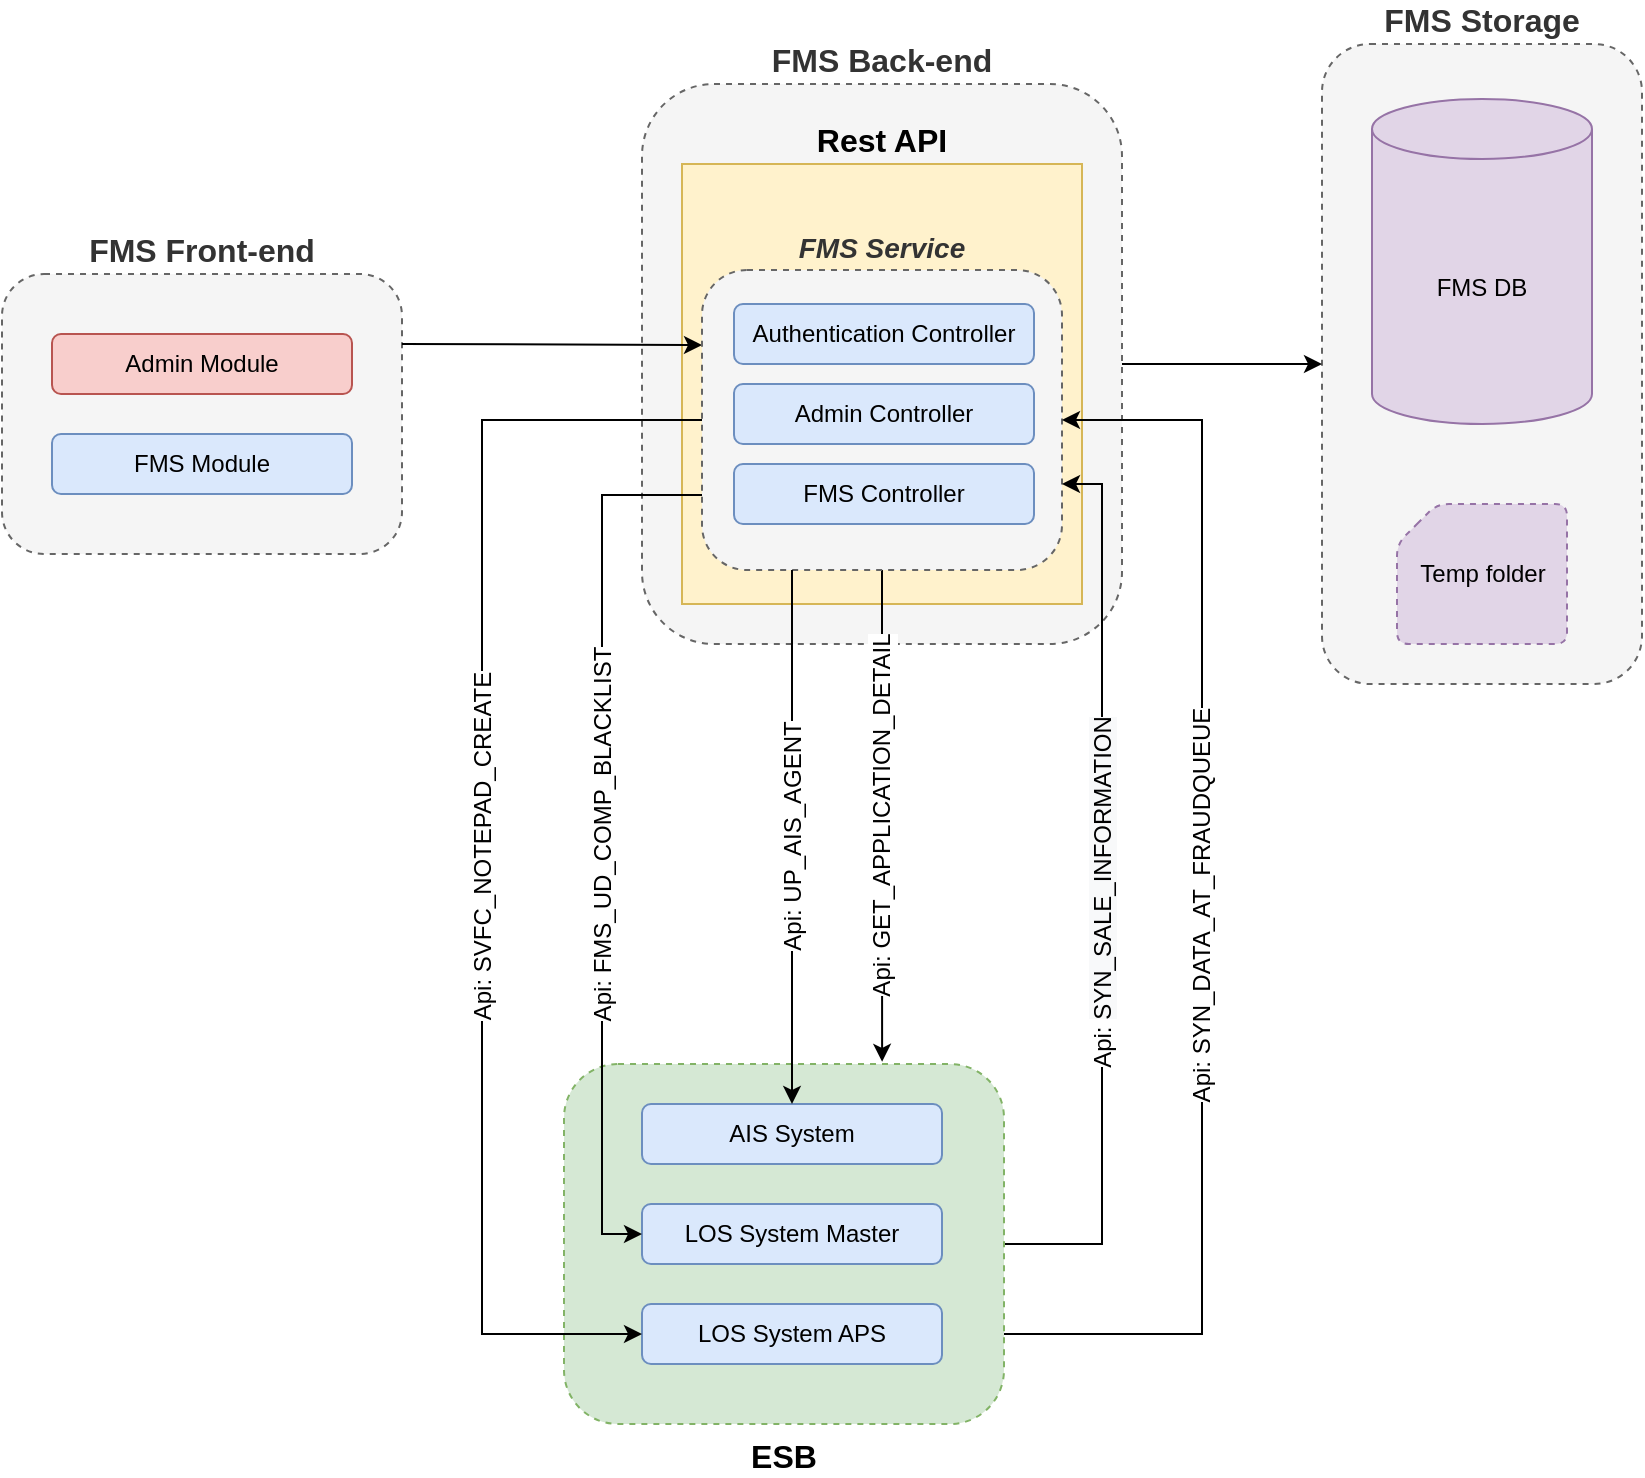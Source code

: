 <mxfile version="15.7.0" type="github" pages="10"><diagram id="jfNYJdPzJKBVh2nNA3Ti" name="Overview"><mxGraphModel dx="1422" dy="762" grid="1" gridSize="10" guides="1" tooltips="1" connect="1" arrows="1" fold="1" page="1" pageScale="1" pageWidth="1654" pageHeight="1169" math="0" shadow="0"><root><mxCell id="xGp7aFl27voKbK993LGQ-0"/><mxCell id="xGp7aFl27voKbK993LGQ-1" parent="xGp7aFl27voKbK993LGQ-0"/><mxCell id="xGp7aFl27voKbK993LGQ-2" value="&lt;font style=&quot;font-size: 16px&quot;&gt;&lt;b&gt;FMS Front-end&lt;/b&gt;&lt;/font&gt;" style="rounded=1;whiteSpace=wrap;html=1;dashed=1;fillColor=#f5f5f5;strokeColor=#666666;fontColor=#333333;labelPosition=center;verticalLabelPosition=top;align=center;verticalAlign=bottom;" parent="xGp7aFl27voKbK993LGQ-1" vertex="1"><mxGeometry x="240" y="255" width="200" height="140" as="geometry"/></mxCell><mxCell id="xGp7aFl27voKbK993LGQ-4" value="Admin Module" style="rounded=1;whiteSpace=wrap;html=1;fillColor=#f8cecc;strokeColor=#b85450;" parent="xGp7aFl27voKbK993LGQ-1" vertex="1"><mxGeometry x="265" y="285" width="150" height="30" as="geometry"/></mxCell><mxCell id="xGp7aFl27voKbK993LGQ-5" value="FMS Module" style="rounded=1;whiteSpace=wrap;html=1;fillColor=#dae8fc;strokeColor=#6c8ebf;" parent="xGp7aFl27voKbK993LGQ-1" vertex="1"><mxGeometry x="265" y="335" width="150" height="30" as="geometry"/></mxCell><mxCell id="xGp7aFl27voKbK993LGQ-12" value="&lt;font style=&quot;font-size: 16px&quot;&gt;&lt;b&gt;FMS Back-end&lt;/b&gt;&lt;/font&gt;" style="rounded=1;whiteSpace=wrap;html=1;fillColor=#f5f5f5;strokeColor=#666666;fontColor=#333333;labelPosition=center;verticalLabelPosition=top;align=center;verticalAlign=bottom;dashed=1;" parent="xGp7aFl27voKbK993LGQ-1" vertex="1"><mxGeometry x="560" y="160" width="240" height="280" as="geometry"/></mxCell><mxCell id="xGp7aFl27voKbK993LGQ-13" value="&lt;font style=&quot;font-size: 16px&quot;&gt;&lt;b&gt;Rest API&lt;/b&gt;&lt;/font&gt;" style="rounded=0;whiteSpace=wrap;html=1;fillColor=#fff2cc;strokeColor=#d6b656;labelPosition=center;verticalLabelPosition=top;align=center;verticalAlign=bottom;" parent="xGp7aFl27voKbK993LGQ-1" vertex="1"><mxGeometry x="580" y="200" width="200" height="220" as="geometry"/></mxCell><mxCell id="xGp7aFl27voKbK993LGQ-15" value="" style="endArrow=classic;html=1;exitX=1;exitY=0.25;exitDx=0;exitDy=0;entryX=0;entryY=0.25;entryDx=0;entryDy=0;" parent="xGp7aFl27voKbK993LGQ-1" source="xGp7aFl27voKbK993LGQ-2" target="xGp7aFl27voKbK993LGQ-16" edge="1"><mxGeometry width="50" height="50" relative="1" as="geometry"><mxPoint x="440" y="235" as="sourcePoint"/><mxPoint x="520" y="235" as="targetPoint"/></mxGeometry></mxCell><mxCell id="jm8HEiOAUqMaBMUzH1fz-14" value="Api: GET_APPLICATION_DETAIL" style="edgeStyle=orthogonalEdgeStyle;rounded=0;orthogonalLoop=1;jettySize=auto;html=1;exitX=0.5;exitY=1;exitDx=0;exitDy=0;entryX=0.723;entryY=-0.006;entryDx=0;entryDy=0;entryPerimeter=0;labelBackgroundColor=default;fontSize=12;horizontal=0;" edge="1" parent="xGp7aFl27voKbK993LGQ-1" source="xGp7aFl27voKbK993LGQ-16" target="xGp7aFl27voKbK993LGQ-29"><mxGeometry relative="1" as="geometry"/></mxCell><mxCell id="xGp7aFl27voKbK993LGQ-16" value="&lt;font style=&quot;font-size: 14px&quot;&gt;&lt;b&gt;&lt;i&gt;FMS Service&lt;/i&gt;&lt;/b&gt;&lt;/font&gt;" style="rounded=1;whiteSpace=wrap;html=1;dashed=1;fillColor=#f5f5f5;strokeColor=#666666;fontColor=#333333;labelPosition=center;verticalLabelPosition=top;align=center;verticalAlign=bottom;" parent="xGp7aFl27voKbK993LGQ-1" vertex="1"><mxGeometry x="590" y="253" width="180" height="150" as="geometry"/></mxCell><mxCell id="xGp7aFl27voKbK993LGQ-21" value="Authentication Controller" style="rounded=1;whiteSpace=wrap;html=1;fillColor=#dae8fc;strokeColor=#6c8ebf;" parent="xGp7aFl27voKbK993LGQ-1" vertex="1"><mxGeometry x="606" y="270" width="150" height="30" as="geometry"/></mxCell><mxCell id="xGp7aFl27voKbK993LGQ-22" value="Admin Controller" style="rounded=1;whiteSpace=wrap;html=1;fillColor=#dae8fc;strokeColor=#6c8ebf;" parent="xGp7aFl27voKbK993LGQ-1" vertex="1"><mxGeometry x="606" y="310" width="150" height="30" as="geometry"/></mxCell><mxCell id="xGp7aFl27voKbK993LGQ-23" value="FMS Controller" style="rounded=1;whiteSpace=wrap;html=1;fillColor=#dae8fc;strokeColor=#6c8ebf;" parent="xGp7aFl27voKbK993LGQ-1" vertex="1"><mxGeometry x="606" y="350" width="150" height="30" as="geometry"/></mxCell><mxCell id="xGp7aFl27voKbK993LGQ-25" value="&lt;font style=&quot;font-size: 16px&quot;&gt;&lt;b&gt;FMS Storage&lt;/b&gt;&lt;/font&gt;" style="rounded=1;whiteSpace=wrap;html=1;fillColor=#f5f5f5;strokeColor=#666666;fontColor=#333333;labelPosition=center;verticalLabelPosition=top;align=center;verticalAlign=bottom;dashed=1;" parent="xGp7aFl27voKbK993LGQ-1" vertex="1"><mxGeometry x="900" y="140" width="160" height="320" as="geometry"/></mxCell><mxCell id="xGp7aFl27voKbK993LGQ-26" value="FMS DB" style="shape=cylinder3;whiteSpace=wrap;html=1;boundedLbl=1;backgroundOutline=1;size=15;rounded=0;fillColor=#e1d5e7;strokeColor=#9673a6;" parent="xGp7aFl27voKbK993LGQ-1" vertex="1"><mxGeometry x="925" y="167.5" width="110" height="162.5" as="geometry"/></mxCell><mxCell id="xGp7aFl27voKbK993LGQ-28" value="" style="endArrow=classic;html=1;exitX=1;exitY=0.5;exitDx=0;exitDy=0;entryX=0;entryY=0.5;entryDx=0;entryDy=0;" parent="xGp7aFl27voKbK993LGQ-1" source="xGp7aFl27voKbK993LGQ-12" target="xGp7aFl27voKbK993LGQ-25" edge="1"><mxGeometry width="50" height="50" relative="1" as="geometry"><mxPoint x="600" y="430" as="sourcePoint"/><mxPoint x="650" y="380" as="targetPoint"/></mxGeometry></mxCell><mxCell id="jm8HEiOAUqMaBMUzH1fz-11" value="Api:&amp;nbsp;&lt;span style=&quot;color: rgb(0 , 0 , 0) ; font-family: &amp;#34;helvetica&amp;#34; ; font-size: 12px ; font-style: normal ; font-weight: 400 ; letter-spacing: normal ; text-align: left ; text-indent: 0px ; text-transform: none ; word-spacing: 0px ; background-color: rgb(248 , 249 , 250) ; display: inline ; float: none&quot;&gt;SYN_SALE_INFORMATION&lt;/span&gt;&lt;br&gt;" style="edgeStyle=orthogonalEdgeStyle;rounded=0;orthogonalLoop=1;jettySize=auto;html=1;exitX=1;exitY=0.5;exitDx=0;exitDy=0;entryX=1;entryY=0.713;entryDx=0;entryDy=0;entryPerimeter=0;labelBackgroundColor=default;fontSize=12;horizontal=0;" edge="1" parent="xGp7aFl27voKbK993LGQ-1" source="xGp7aFl27voKbK993LGQ-29" target="xGp7aFl27voKbK993LGQ-16"><mxGeometry relative="1" as="geometry"/></mxCell><mxCell id="jm8HEiOAUqMaBMUzH1fz-12" value="&lt;span style=&quot;color: rgb(0 , 0 , 0) ; font-family: &amp;#34;helvetica&amp;#34; ; font-size: 12px ; font-style: normal ; font-weight: 400 ; letter-spacing: normal ; text-align: center ; text-indent: 0px ; text-transform: none ; word-spacing: 0px ; background-color: rgb(255 , 255 , 255) ; display: inline ; float: none&quot;&gt;Api: SYN_DATA_AT_FRAUDQUEUE&lt;/span&gt;" style="edgeStyle=orthogonalEdgeStyle;rounded=0;orthogonalLoop=1;jettySize=auto;html=1;exitX=1;exitY=0.75;exitDx=0;exitDy=0;entryX=1;entryY=0.5;entryDx=0;entryDy=0;labelBackgroundColor=default;fontSize=12;horizontal=0;" edge="1" parent="xGp7aFl27voKbK993LGQ-1" source="xGp7aFl27voKbK993LGQ-29" target="xGp7aFl27voKbK993LGQ-16"><mxGeometry relative="1" as="geometry"><Array as="points"><mxPoint x="840" y="785"/><mxPoint x="840" y="328"/></Array></mxGeometry></mxCell><mxCell id="xGp7aFl27voKbK993LGQ-29" value="&lt;span style=&quot;font-size: 16px&quot;&gt;&lt;b&gt;ESB&lt;/b&gt;&lt;/span&gt;" style="rounded=1;whiteSpace=wrap;html=1;fillColor=#d5e8d4;strokeColor=#82b366;labelPosition=center;verticalLabelPosition=bottom;align=center;verticalAlign=top;dashed=1;" parent="xGp7aFl27voKbK993LGQ-1" vertex="1"><mxGeometry x="521" y="650" width="220" height="180" as="geometry"/></mxCell><mxCell id="xGp7aFl27voKbK993LGQ-30" value="Temp folder" style="verticalLabelPosition=middle;verticalAlign=middle;html=1;shape=card;whiteSpace=wrap;size=20;arcSize=12;rounded=1;dashed=1;labelPosition=center;align=center;fillColor=#e1d5e7;strokeColor=#9673a6;" parent="xGp7aFl27voKbK993LGQ-1" vertex="1"><mxGeometry x="937.5" y="370" width="85" height="70" as="geometry"/></mxCell><mxCell id="xGp7aFl27voKbK993LGQ-34" value="LOS System APS" style="rounded=1;whiteSpace=wrap;html=1;fillColor=#dae8fc;strokeColor=#6c8ebf;" parent="xGp7aFl27voKbK993LGQ-1" vertex="1"><mxGeometry x="560" y="770" width="150" height="30" as="geometry"/></mxCell><mxCell id="xGp7aFl27voKbK993LGQ-38" value="LOS System Master" style="rounded=1;whiteSpace=wrap;html=1;fillColor=#dae8fc;strokeColor=#6c8ebf;" parent="xGp7aFl27voKbK993LGQ-1" vertex="1"><mxGeometry x="560" y="720" width="150" height="30" as="geometry"/></mxCell><mxCell id="xGp7aFl27voKbK993LGQ-45" value="AIS System" style="rounded=1;whiteSpace=wrap;html=1;fillColor=#dae8fc;strokeColor=#6c8ebf;" parent="xGp7aFl27voKbK993LGQ-1" vertex="1"><mxGeometry x="560" y="670" width="150" height="30" as="geometry"/></mxCell><mxCell id="jm8HEiOAUqMaBMUzH1fz-6" value="Api: UP_AIS_AGENT" style="edgeStyle=orthogonalEdgeStyle;rounded=0;orthogonalLoop=1;jettySize=auto;html=1;exitX=0.25;exitY=1;exitDx=0;exitDy=0;labelBackgroundColor=default;fontSize=12;horizontal=0;" edge="1" parent="xGp7aFl27voKbK993LGQ-1" source="xGp7aFl27voKbK993LGQ-16" target="xGp7aFl27voKbK993LGQ-45"><mxGeometry relative="1" as="geometry"/></mxCell><mxCell id="jm8HEiOAUqMaBMUzH1fz-7" value="Api: SVFC_NOTEPAD_CREATE" style="edgeStyle=orthogonalEdgeStyle;rounded=0;orthogonalLoop=1;jettySize=auto;html=1;exitX=0;exitY=0.5;exitDx=0;exitDy=0;labelBackgroundColor=default;fontSize=12;horizontal=0;" edge="1" parent="xGp7aFl27voKbK993LGQ-1" source="xGp7aFl27voKbK993LGQ-16"><mxGeometry relative="1" as="geometry"><mxPoint x="560" y="785" as="targetPoint"/><Array as="points"><mxPoint x="480" y="328"/><mxPoint x="480" y="785"/></Array></mxGeometry></mxCell><mxCell id="jm8HEiOAUqMaBMUzH1fz-8" value="Api: FMS_UD_COMP_BLACKLIST" style="edgeStyle=orthogonalEdgeStyle;rounded=0;orthogonalLoop=1;jettySize=auto;html=1;exitX=0;exitY=0.75;exitDx=0;exitDy=0;entryX=0;entryY=0.5;entryDx=0;entryDy=0;labelBackgroundColor=default;fontSize=12;horizontal=0;" edge="1" parent="xGp7aFl27voKbK993LGQ-1" source="xGp7aFl27voKbK993LGQ-16" target="xGp7aFl27voKbK993LGQ-38"><mxGeometry relative="1" as="geometry"><Array as="points"><mxPoint x="540" y="366"/><mxPoint x="540" y="735"/></Array></mxGeometry></mxCell></root></mxGraphModel></diagram><diagram id="kgpKYQtTHZ0yAKxKKP6v" name="Login"><mxGraphModel dx="1422" dy="762" grid="1" gridSize="10" guides="1" tooltips="1" connect="1" arrows="1" fold="1" page="1" pageScale="1" pageWidth="850" pageHeight="1100" math="0" shadow="0">&#xa;      <root>&#xa;        <mxCell id="0"/>&#xa;        <mxCell id="1" parent="0"/>&#xa;        <mxCell id="wDy6L_RRMD4PA6LIF_7S-12" value="1. Input Username/Password" style="html=1;verticalAlign=bottom;startArrow=oval;endArrow=block;startSize=8;rounded=0;dashed=1;strokeColor=default;edgeStyle=orthogonalEdgeStyle;" parent="1" edge="1">&#xa;          <mxGeometry relative="1" as="geometry">&#xa;            <mxPoint x="60" y="200" as="sourcePoint"/>&#xa;            <mxPoint x="280" y="200" as="targetPoint"/>&#xa;          </mxGeometry>&#xa;        </mxCell>&#xa;        <mxCell id="wDy6L_RRMD4PA6LIF_7S-14" style="edgeStyle=orthogonalEdgeStyle;rounded=0;orthogonalLoop=1;jettySize=auto;html=1;dashed=1;endArrow=none;endFill=0;strokeColor=default;" parent="1" source="wDy6L_RRMD4PA6LIF_7S-13" edge="1">&#xa;          <mxGeometry relative="1" as="geometry">&#xa;            <mxPoint x="60" y="720" as="targetPoint"/>&#xa;          </mxGeometry>&#xa;        </mxCell>&#xa;        <mxCell id="wDy6L_RRMD4PA6LIF_7S-13" value="User" style="shape=umlActor;verticalLabelPosition=top;verticalAlign=bottom;html=1;labelPosition=center;align=center;" parent="1" vertex="1">&#xa;          <mxGeometry x="40" y="80" width="40" height="80" as="geometry"/>&#xa;        </mxCell>&#xa;        <mxCell id="wDy6L_RRMD4PA6LIF_7S-15" value="2. Click Login Button" style="html=1;verticalAlign=bottom;startArrow=oval;endArrow=block;startSize=8;rounded=0;dashed=1;strokeColor=default;edgeStyle=orthogonalEdgeStyle;" parent="1" edge="1">&#xa;          <mxGeometry relative="1" as="geometry">&#xa;            <mxPoint x="60" y="240" as="sourcePoint"/>&#xa;            <mxPoint x="280" y="240" as="targetPoint"/>&#xa;          </mxGeometry>&#xa;        </mxCell>&#xa;        <mxCell id="wDy6L_RRMD4PA6LIF_7S-21" style="edgeStyle=orthogonalEdgeStyle;rounded=0;orthogonalLoop=1;jettySize=auto;html=1;dashed=1;endArrow=none;endFill=0;strokeColor=default;" parent="1" source="wDy6L_RRMD4PA6LIF_7S-20" edge="1">&#xa;          <mxGeometry relative="1" as="geometry">&#xa;            <mxPoint x="280" y="720" as="targetPoint"/>&#xa;          </mxGeometry>&#xa;        </mxCell>&#xa;        <mxCell id="wDy6L_RRMD4PA6LIF_7S-20" value="Browser" style="html=1;" parent="1" vertex="1">&#xa;          <mxGeometry x="240" y="80" width="80" height="40" as="geometry"/>&#xa;        </mxCell>&#xa;        <mxCell id="wDy6L_RRMD4PA6LIF_7S-22" style="edgeStyle=orthogonalEdgeStyle;rounded=0;orthogonalLoop=1;jettySize=auto;html=1;dashed=1;endArrow=none;endFill=0;strokeColor=default;" parent="1" source="wDy6L_RRMD4PA6LIF_7S-23" edge="1">&#xa;          <mxGeometry relative="1" as="geometry">&#xa;            <mxPoint x="660" y="720" as="targetPoint"/>&#xa;          </mxGeometry>&#xa;        </mxCell>&#xa;        <mxCell id="wDy6L_RRMD4PA6LIF_7S-23" value="AuthController" style="html=1;" parent="1" vertex="1">&#xa;          <mxGeometry x="600" y="80" width="120" height="40" as="geometry"/>&#xa;        </mxCell>&#xa;        <mxCell id="wDy6L_RRMD4PA6LIF_7S-24" value="3. Send request: POST&amp;nbsp;&lt;br&gt;/shinhan/common/authentication" style="html=1;verticalAlign=bottom;startArrow=oval;endArrow=block;startSize=8;rounded=0;dashed=1;strokeColor=default;edgeStyle=orthogonalEdgeStyle;" parent="1" edge="1">&#xa;          <mxGeometry relative="1" as="geometry">&#xa;            <mxPoint x="280" y="260" as="sourcePoint"/>&#xa;            <mxPoint x="660" y="260" as="targetPoint"/>&#xa;          </mxGeometry>&#xa;        </mxCell>&#xa;        <mxCell id="wDy6L_RRMD4PA6LIF_7S-25" style="edgeStyle=orthogonalEdgeStyle;rounded=0;orthogonalLoop=1;jettySize=auto;html=1;dashed=1;endArrow=none;endFill=0;strokeColor=default;" parent="1" source="wDy6L_RRMD4PA6LIF_7S-26" edge="1">&#xa;          <mxGeometry relative="1" as="geometry">&#xa;            <mxPoint x="860" y="720" as="targetPoint"/>&#xa;          </mxGeometry>&#xa;        </mxCell>&#xa;        <mxCell id="wDy6L_RRMD4PA6LIF_7S-26" value="AuthApiService" style="html=1;" parent="1" vertex="1">&#xa;          <mxGeometry x="800" y="80" width="120" height="40" as="geometry"/>&#xa;        </mxCell>&#xa;        <mxCell id="wDy6L_RRMD4PA6LIF_7S-27" value="4. Invoke&amp;nbsp;&lt;br&gt;generateUserToken() method" style="html=1;verticalAlign=bottom;startArrow=oval;endArrow=block;startSize=8;rounded=0;dashed=1;strokeColor=default;edgeStyle=orthogonalEdgeStyle;" parent="1" edge="1">&#xa;          <mxGeometry relative="1" as="geometry">&#xa;            <mxPoint x="660" y="280" as="sourcePoint"/>&#xa;            <mxPoint x="860" y="280" as="targetPoint"/>&#xa;          </mxGeometry>&#xa;        </mxCell>&#xa;        <mxCell id="wDy6L_RRMD4PA6LIF_7S-28" style="edgeStyle=orthogonalEdgeStyle;rounded=0;orthogonalLoop=1;jettySize=auto;html=1;dashed=1;endArrow=none;endFill=0;strokeColor=default;" parent="1" source="wDy6L_RRMD4PA6LIF_7S-29" edge="1">&#xa;          <mxGeometry relative="1" as="geometry">&#xa;            <mxPoint x="1060" y="720" as="targetPoint"/>&#xa;          </mxGeometry>&#xa;        </mxCell>&#xa;        <mxCell id="wDy6L_RRMD4PA6LIF_7S-29" value="AuthUserDao" style="html=1;" parent="1" vertex="1">&#xa;          <mxGeometry x="1000" y="80" width="120" height="40" as="geometry"/>&#xa;        </mxCell>&#xa;        <mxCell id="wDy6L_RRMD4PA6LIF_7S-30" value="5. Invoke&amp;nbsp;&lt;br&gt;getProfileByUsername() method" style="html=1;verticalAlign=bottom;startArrow=oval;endArrow=block;startSize=8;rounded=0;dashed=1;strokeColor=default;edgeStyle=orthogonalEdgeStyle;" parent="1" edge="1">&#xa;          <mxGeometry relative="1" as="geometry">&#xa;            <mxPoint x="860" y="300" as="sourcePoint"/>&#xa;            <mxPoint x="1060" y="300" as="targetPoint"/>&#xa;          </mxGeometry>&#xa;        </mxCell>&#xa;        <mxCell id="wDy6L_RRMD4PA6LIF_7S-31" style="edgeStyle=orthogonalEdgeStyle;rounded=0;orthogonalLoop=1;jettySize=auto;html=1;dashed=1;endArrow=none;endFill=0;strokeColor=default;" parent="1" source="wDy6L_RRMD4PA6LIF_7S-32" edge="1">&#xa;          <mxGeometry relative="1" as="geometry">&#xa;            <mxPoint x="1260" y="720" as="targetPoint"/>&#xa;          </mxGeometry>&#xa;        </mxCell>&#xa;        <mxCell id="wDy6L_RRMD4PA6LIF_7S-32" value="Database" style="html=1;" parent="1" vertex="1">&#xa;          <mxGeometry x="1200" y="80" width="120" height="40" as="geometry"/>&#xa;        </mxCell>&#xa;        <mxCell id="wDy6L_RRMD4PA6LIF_7S-33" value="6. executeQuerry()" style="html=1;verticalAlign=bottom;startArrow=oval;endArrow=block;startSize=8;rounded=0;dashed=1;strokeColor=default;edgeStyle=orthogonalEdgeStyle;" parent="1" edge="1">&#xa;          <mxGeometry relative="1" as="geometry">&#xa;            <mxPoint x="1060" y="320" as="sourcePoint"/>&#xa;            <mxPoint x="1260" y="320" as="targetPoint"/>&#xa;          </mxGeometry>&#xa;        </mxCell>&#xa;        <mxCell id="wDy6L_RRMD4PA6LIF_7S-34" value="7. Return Result" style="html=1;verticalAlign=bottom;startArrow=oval;endArrow=block;startSize=8;rounded=0;dashed=1;strokeColor=default;edgeStyle=orthogonalEdgeStyle;" parent="1" edge="1">&#xa;          <mxGeometry relative="1" as="geometry">&#xa;            <mxPoint x="1260" y="340" as="sourcePoint"/>&#xa;            <mxPoint x="1060" y="340" as="targetPoint"/>&#xa;          </mxGeometry>&#xa;        </mxCell>&#xa;        <mxCell id="wDy6L_RRMD4PA6LIF_7S-35" value="8. Return authUser" style="html=1;verticalAlign=bottom;startArrow=oval;endArrow=block;startSize=8;rounded=0;dashed=1;strokeColor=default;edgeStyle=orthogonalEdgeStyle;" parent="1" edge="1">&#xa;          <mxGeometry relative="1" as="geometry">&#xa;            <mxPoint x="1060" y="360" as="sourcePoint"/>&#xa;            <mxPoint x="860" y="360" as="targetPoint"/>&#xa;          </mxGeometry>&#xa;        </mxCell>&#xa;        <mxCell id="wDy6L_RRMD4PA6LIF_7S-36" value="" style="html=1;points=[];perimeter=orthogonalPerimeter;" parent="1" vertex="1">&#xa;          <mxGeometry x="855" y="400" width="10" height="40" as="geometry"/>&#xa;        </mxCell>&#xa;        <mxCell id="wDy6L_RRMD4PA6LIF_7S-37" value="9. Generate User Token" style="edgeStyle=orthogonalEdgeStyle;html=1;align=left;spacingLeft=2;endArrow=block;rounded=0;entryX=1;entryY=0;dashed=1;strokeColor=default;" parent="1" target="wDy6L_RRMD4PA6LIF_7S-36" edge="1">&#xa;          <mxGeometry relative="1" as="geometry">&#xa;            <mxPoint x="860" y="380" as="sourcePoint"/>&#xa;            <Array as="points">&#xa;              <mxPoint x="890" y="380"/>&#xa;            </Array>&#xa;          </mxGeometry>&#xa;        </mxCell>&#xa;        <mxCell id="wDy6L_RRMD4PA6LIF_7S-38" value="10. Return User Token" style="html=1;verticalAlign=bottom;startArrow=oval;endArrow=block;startSize=8;rounded=0;dashed=1;strokeColor=default;edgeStyle=orthogonalEdgeStyle;" parent="1" edge="1">&#xa;          <mxGeometry relative="1" as="geometry">&#xa;            <mxPoint x="860" y="460" as="sourcePoint"/>&#xa;            <mxPoint x="660" y="460" as="targetPoint"/>&#xa;          </mxGeometry>&#xa;        </mxCell>&#xa;        <mxCell id="wDy6L_RRMD4PA6LIF_7S-39" value="11. Response User Token" style="html=1;verticalAlign=bottom;startArrow=oval;endArrow=block;startSize=8;rounded=0;dashed=1;strokeColor=default;edgeStyle=orthogonalEdgeStyle;" parent="1" edge="1">&#xa;          <mxGeometry relative="1" as="geometry">&#xa;            <mxPoint x="660" y="500" as="sourcePoint"/>&#xa;            <mxPoint x="280" y="500" as="targetPoint"/>&#xa;          </mxGeometry>&#xa;        </mxCell>&#xa;        <mxCell id="zHQr7oXjGLmJdEYtcjfN-1" style="edgeStyle=orthogonalEdgeStyle;rounded=0;orthogonalLoop=1;jettySize=auto;html=1;dashed=1;endArrow=none;endFill=0;strokeColor=default;" parent="1" source="zHQr7oXjGLmJdEYtcjfN-2" edge="1">&#xa;          <mxGeometry relative="1" as="geometry">&#xa;            <mxPoint x="460" y="720" as="targetPoint"/>&#xa;          </mxGeometry>&#xa;        </mxCell>&#xa;        <mxCell id="zHQr7oXjGLmJdEYtcjfN-2" value="Security Filter" style="html=1;" parent="1" vertex="1">&#xa;          <mxGeometry x="400" y="80" width="120" height="40" as="geometry"/>&#xa;        </mxCell>&#xa;      </root>&#xa;    </mxGraphModel></diagram><diagram name="Allocation Queue" id="ph3dfUGFrfsQojvgz0f8"><mxGraphModel dx="1422" dy="762" grid="1" gridSize="10" guides="1" tooltips="1" connect="1" arrows="1" fold="1" page="1" pageScale="1" pageWidth="850" pageHeight="1100" math="0" shadow="0">&#xa;      <root>&#xa;        <mxCell id="83Rr8dGoLHgVxKhXI7yn-0"/>&#xa;        <mxCell id="83Rr8dGoLHgVxKhXI7yn-1" parent="83Rr8dGoLHgVxKhXI7yn-0"/>&#xa;        <mxCell id="83Rr8dGoLHgVxKhXI7yn-2" value="1. Access Allocation Queue Screen" style="html=1;verticalAlign=bottom;startArrow=oval;endArrow=block;startSize=8;rounded=0;dashed=1;strokeColor=default;edgeStyle=orthogonalEdgeStyle;" parent="83Rr8dGoLHgVxKhXI7yn-1" edge="1">&#xa;          <mxGeometry relative="1" as="geometry">&#xa;            <mxPoint x="60" y="200" as="sourcePoint"/>&#xa;            <mxPoint x="280" y="200" as="targetPoint"/>&#xa;          </mxGeometry>&#xa;        </mxCell>&#xa;        <mxCell id="83Rr8dGoLHgVxKhXI7yn-3" style="edgeStyle=orthogonalEdgeStyle;rounded=0;orthogonalLoop=1;jettySize=auto;html=1;dashed=1;endArrow=none;endFill=0;strokeColor=default;" parent="83Rr8dGoLHgVxKhXI7yn-1" source="83Rr8dGoLHgVxKhXI7yn-4" edge="1">&#xa;          <mxGeometry relative="1" as="geometry">&#xa;            <mxPoint x="60" y="2040" as="targetPoint"/>&#xa;          </mxGeometry>&#xa;        </mxCell>&#xa;        <mxCell id="83Rr8dGoLHgVxKhXI7yn-4" value="User" style="shape=umlActor;verticalLabelPosition=top;verticalAlign=bottom;html=1;labelPosition=center;align=center;" parent="83Rr8dGoLHgVxKhXI7yn-1" vertex="1">&#xa;          <mxGeometry x="40" y="80" width="40" height="80" as="geometry"/>&#xa;        </mxCell>&#xa;        <mxCell id="83Rr8dGoLHgVxKhXI7yn-6" style="edgeStyle=orthogonalEdgeStyle;rounded=0;orthogonalLoop=1;jettySize=auto;html=1;dashed=1;endArrow=none;endFill=0;strokeColor=default;" parent="83Rr8dGoLHgVxKhXI7yn-1" source="83Rr8dGoLHgVxKhXI7yn-7" edge="1">&#xa;          <mxGeometry relative="1" as="geometry">&#xa;            <mxPoint x="280" y="2040" as="targetPoint"/>&#xa;          </mxGeometry>&#xa;        </mxCell>&#xa;        <mxCell id="83Rr8dGoLHgVxKhXI7yn-7" value="Browser" style="html=1;" parent="83Rr8dGoLHgVxKhXI7yn-1" vertex="1">&#xa;          <mxGeometry x="240" y="80" width="80" height="40" as="geometry"/>&#xa;        </mxCell>&#xa;        <mxCell id="83Rr8dGoLHgVxKhXI7yn-8" style="edgeStyle=orthogonalEdgeStyle;rounded=0;orthogonalLoop=1;jettySize=auto;html=1;dashed=1;endArrow=none;endFill=0;strokeColor=default;" parent="83Rr8dGoLHgVxKhXI7yn-1" source="83Rr8dGoLHgVxKhXI7yn-9" edge="1">&#xa;          <mxGeometry relative="1" as="geometry">&#xa;            <mxPoint x="700" y="2040" as="targetPoint"/>&#xa;          </mxGeometry>&#xa;        </mxCell>&#xa;        <mxCell id="83Rr8dGoLHgVxKhXI7yn-9" value="Queue Controller" style="html=1;" parent="83Rr8dGoLHgVxKhXI7yn-1" vertex="1">&#xa;          <mxGeometry x="640" y="80" width="120" height="40" as="geometry"/>&#xa;        </mxCell>&#xa;        <mxCell id="83Rr8dGoLHgVxKhXI7yn-10" value="2. Send request: GET&lt;br&gt;allocationList" style="html=1;verticalAlign=bottom;startArrow=oval;endArrow=block;startSize=8;rounded=0;dashed=1;strokeColor=default;edgeStyle=orthogonalEdgeStyle;" parent="83Rr8dGoLHgVxKhXI7yn-1" edge="1">&#xa;          <mxGeometry relative="1" as="geometry">&#xa;            <mxPoint x="280" y="220" as="sourcePoint"/>&#xa;            <mxPoint x="500" y="220" as="targetPoint"/>&#xa;          </mxGeometry>&#xa;        </mxCell>&#xa;        <mxCell id="83Rr8dGoLHgVxKhXI7yn-13" value="5. Invoke&amp;nbsp;&lt;br&gt;getAllocationList method" style="html=1;verticalAlign=bottom;startArrow=oval;endArrow=block;startSize=8;rounded=0;dashed=1;strokeColor=default;edgeStyle=orthogonalEdgeStyle;" parent="83Rr8dGoLHgVxKhXI7yn-1" edge="1">&#xa;          <mxGeometry relative="1" as="geometry">&#xa;            <mxPoint x="700" y="340" as="sourcePoint"/>&#xa;            <mxPoint x="900" y="340" as="targetPoint"/>&#xa;          </mxGeometry>&#xa;        </mxCell>&#xa;        <mxCell id="83Rr8dGoLHgVxKhXI7yn-14" style="edgeStyle=orthogonalEdgeStyle;rounded=0;orthogonalLoop=1;jettySize=auto;html=1;dashed=1;endArrow=none;endFill=0;strokeColor=default;" parent="83Rr8dGoLHgVxKhXI7yn-1" source="83Rr8dGoLHgVxKhXI7yn-15" edge="1">&#xa;          <mxGeometry relative="1" as="geometry">&#xa;            <mxPoint x="1100" y="2040" as="targetPoint"/>&#xa;          </mxGeometry>&#xa;        </mxCell>&#xa;        <mxCell id="83Rr8dGoLHgVxKhXI7yn-15" value="Queue Dao" style="html=1;" parent="83Rr8dGoLHgVxKhXI7yn-1" vertex="1">&#xa;          <mxGeometry x="1040" y="80" width="120" height="40" as="geometry"/>&#xa;        </mxCell>&#xa;        <mxCell id="83Rr8dGoLHgVxKhXI7yn-17" style="edgeStyle=orthogonalEdgeStyle;rounded=0;orthogonalLoop=1;jettySize=auto;html=1;dashed=1;endArrow=none;endFill=0;strokeColor=default;" parent="83Rr8dGoLHgVxKhXI7yn-1" source="83Rr8dGoLHgVxKhXI7yn-18" edge="1">&#xa;          <mxGeometry relative="1" as="geometry">&#xa;            <mxPoint x="1300" y="2040" as="targetPoint"/>&#xa;          </mxGeometry>&#xa;        </mxCell>&#xa;        <mxCell id="83Rr8dGoLHgVxKhXI7yn-18" value="Database" style="html=1;" parent="83Rr8dGoLHgVxKhXI7yn-1" vertex="1">&#xa;          <mxGeometry x="1240" y="80" width="120" height="40" as="geometry"/>&#xa;        </mxCell>&#xa;        <mxCell id="83Rr8dGoLHgVxKhXI7yn-19" value="7. executeQuerry()" style="html=1;verticalAlign=bottom;startArrow=oval;endArrow=block;startSize=8;rounded=0;dashed=1;strokeColor=default;edgeStyle=orthogonalEdgeStyle;" parent="83Rr8dGoLHgVxKhXI7yn-1" edge="1">&#xa;          <mxGeometry relative="1" as="geometry">&#xa;            <mxPoint x="1100" y="380" as="sourcePoint"/>&#xa;            <mxPoint x="1300" y="380" as="targetPoint"/>&#xa;          </mxGeometry>&#xa;        </mxCell>&#xa;        <mxCell id="83Rr8dGoLHgVxKhXI7yn-20" value="8. Return Result" style="html=1;verticalAlign=bottom;startArrow=oval;endArrow=block;startSize=8;rounded=0;dashed=1;strokeColor=default;edgeStyle=orthogonalEdgeStyle;" parent="83Rr8dGoLHgVxKhXI7yn-1" edge="1">&#xa;          <mxGeometry relative="1" as="geometry">&#xa;            <mxPoint x="1300" y="400" as="sourcePoint"/>&#xa;            <mxPoint x="1100" y="400" as="targetPoint"/>&#xa;          </mxGeometry>&#xa;        </mxCell>&#xa;        <mxCell id="83Rr8dGoLHgVxKhXI7yn-25" value="11. Response Allocation List Data" style="html=1;verticalAlign=bottom;startArrow=oval;endArrow=block;startSize=8;rounded=0;dashed=1;strokeColor=default;edgeStyle=orthogonalEdgeStyle;" parent="83Rr8dGoLHgVxKhXI7yn-1" edge="1">&#xa;          <mxGeometry relative="1" as="geometry">&#xa;            <mxPoint x="700" y="460" as="sourcePoint"/>&#xa;            <mxPoint x="280" y="460" as="targetPoint"/>&#xa;          </mxGeometry>&#xa;        </mxCell>&#xa;        <mxCell id="r8_yvE05KGFToIXM-a0j-0" value="10. Return Allocation List" style="html=1;verticalAlign=bottom;startArrow=oval;endArrow=block;startSize=8;rounded=0;dashed=1;strokeColor=default;edgeStyle=orthogonalEdgeStyle;" parent="83Rr8dGoLHgVxKhXI7yn-1" edge="1">&#xa;          <mxGeometry relative="1" as="geometry">&#xa;            <mxPoint x="900" y="440" as="sourcePoint"/>&#xa;            <mxPoint x="700" y="440" as="targetPoint"/>&#xa;          </mxGeometry>&#xa;        </mxCell>&#xa;        <mxCell id="r8_yvE05KGFToIXM-a0j-1" value="" style="html=1;points=[];perimeter=orthogonalPerimeter;" parent="83Rr8dGoLHgVxKhXI7yn-1" vertex="1">&#xa;          <mxGeometry x="275" y="500" width="10" height="40" as="geometry"/>&#xa;        </mxCell>&#xa;        <mxCell id="r8_yvE05KGFToIXM-a0j-2" value="12. Show Allocation List" style="edgeStyle=orthogonalEdgeStyle;html=1;align=left;spacingLeft=2;endArrow=block;rounded=0;entryX=1;entryY=0;dashed=1;strokeColor=default;" parent="83Rr8dGoLHgVxKhXI7yn-1" target="r8_yvE05KGFToIXM-a0j-1" edge="1">&#xa;          <mxGeometry relative="1" as="geometry">&#xa;            <mxPoint x="280" y="480" as="sourcePoint"/>&#xa;            <Array as="points">&#xa;              <mxPoint x="310" y="480"/>&#xa;            </Array>&#xa;          </mxGeometry>&#xa;        </mxCell>&#xa;        <mxCell id="r8_yvE05KGFToIXM-a0j-3" style="edgeStyle=orthogonalEdgeStyle;rounded=0;orthogonalLoop=1;jettySize=auto;html=1;dashed=1;endArrow=none;endFill=0;strokeColor=default;" parent="83Rr8dGoLHgVxKhXI7yn-1" source="r8_yvE05KGFToIXM-a0j-4" edge="1">&#xa;          <mxGeometry relative="1" as="geometry">&#xa;            <mxPoint x="500" y="2040" as="targetPoint"/>&#xa;          </mxGeometry>&#xa;        </mxCell>&#xa;        <mxCell id="r8_yvE05KGFToIXM-a0j-4" value="Security Filter" style="html=1;" parent="83Rr8dGoLHgVxKhXI7yn-1" vertex="1">&#xa;          <mxGeometry x="440" y="80" width="120" height="40" as="geometry"/>&#xa;        </mxCell>&#xa;        <mxCell id="r8_yvE05KGFToIXM-a0j-5" style="edgeStyle=orthogonalEdgeStyle;rounded=0;orthogonalLoop=1;jettySize=auto;html=1;dashed=1;endArrow=none;endFill=0;strokeColor=default;" parent="83Rr8dGoLHgVxKhXI7yn-1" source="r8_yvE05KGFToIXM-a0j-6" edge="1">&#xa;          <mxGeometry relative="1" as="geometry">&#xa;            <mxPoint x="900" y="2040" as="targetPoint"/>&#xa;          </mxGeometry>&#xa;        </mxCell>&#xa;        <mxCell id="r8_yvE05KGFToIXM-a0j-6" value="Queue Service" style="html=1;" parent="83Rr8dGoLHgVxKhXI7yn-1" vertex="1">&#xa;          <mxGeometry x="840" y="80" width="120" height="40" as="geometry"/>&#xa;        </mxCell>&#xa;        <mxCell id="r8_yvE05KGFToIXM-a0j-7" value="" style="html=1;points=[];perimeter=orthogonalPerimeter;" parent="83Rr8dGoLHgVxKhXI7yn-1" vertex="1">&#xa;          <mxGeometry x="495" y="260" width="10" height="40" as="geometry"/>&#xa;        </mxCell>&#xa;        <mxCell id="r8_yvE05KGFToIXM-a0j-8" value="3. Validate Token" style="edgeStyle=orthogonalEdgeStyle;html=1;align=left;spacingLeft=2;endArrow=block;rounded=0;entryX=1;entryY=0;dashed=1;strokeColor=default;" parent="83Rr8dGoLHgVxKhXI7yn-1" target="r8_yvE05KGFToIXM-a0j-7" edge="1">&#xa;          <mxGeometry relative="1" as="geometry">&#xa;            <mxPoint x="500" y="240" as="sourcePoint"/>&#xa;            <Array as="points">&#xa;              <mxPoint x="530" y="240"/>&#xa;            </Array>&#xa;          </mxGeometry>&#xa;        </mxCell>&#xa;        <mxCell id="r8_yvE05KGFToIXM-a0j-9" value="4. Forward request&amp;nbsp;" style="html=1;verticalAlign=bottom;startArrow=oval;endArrow=block;startSize=8;rounded=0;dashed=1;strokeColor=default;edgeStyle=orthogonalEdgeStyle;" parent="83Rr8dGoLHgVxKhXI7yn-1" edge="1">&#xa;          <mxGeometry relative="1" as="geometry">&#xa;            <mxPoint x="500" y="320" as="sourcePoint"/>&#xa;            <mxPoint x="700" y="320" as="targetPoint"/>&#xa;          </mxGeometry>&#xa;        </mxCell>&#xa;        <mxCell id="r8_yvE05KGFToIXM-a0j-10" value="6. Call&amp;nbsp;&lt;br&gt;getAllocationList method" style="html=1;verticalAlign=bottom;startArrow=oval;endArrow=block;startSize=8;rounded=0;dashed=1;strokeColor=default;edgeStyle=orthogonalEdgeStyle;" parent="83Rr8dGoLHgVxKhXI7yn-1" edge="1">&#xa;          <mxGeometry relative="1" as="geometry">&#xa;            <mxPoint x="900" y="360" as="sourcePoint"/>&#xa;            <mxPoint x="1100" y="360" as="targetPoint"/>&#xa;          </mxGeometry>&#xa;        </mxCell>&#xa;        <mxCell id="r8_yvE05KGFToIXM-a0j-11" value="9. Return Result" style="html=1;verticalAlign=bottom;startArrow=oval;endArrow=block;startSize=8;rounded=0;dashed=1;strokeColor=default;edgeStyle=orthogonalEdgeStyle;" parent="83Rr8dGoLHgVxKhXI7yn-1" edge="1">&#xa;          <mxGeometry relative="1" as="geometry">&#xa;            <mxPoint x="1100" y="420" as="sourcePoint"/>&#xa;            <mxPoint x="900" y="420" as="targetPoint"/>&#xa;          </mxGeometry>&#xa;        </mxCell>&#xa;        <mxCell id="r8_yvE05KGFToIXM-a0j-12" value="1. Click &quot;View note pad&quot; button" style="html=1;verticalAlign=bottom;startArrow=oval;endArrow=block;startSize=8;rounded=0;dashed=1;strokeColor=default;edgeStyle=orthogonalEdgeStyle;" parent="83Rr8dGoLHgVxKhXI7yn-1" edge="1">&#xa;          <mxGeometry relative="1" as="geometry">&#xa;            <mxPoint x="60" y="600" as="sourcePoint"/>&#xa;            <mxPoint x="280" y="600" as="targetPoint"/>&#xa;          </mxGeometry>&#xa;        </mxCell>&#xa;        <mxCell id="r8_yvE05KGFToIXM-a0j-14" value="2. Send request: GET&lt;br&gt;allocationDetail" style="html=1;verticalAlign=bottom;startArrow=oval;endArrow=block;startSize=8;rounded=0;dashed=1;strokeColor=default;edgeStyle=orthogonalEdgeStyle;" parent="83Rr8dGoLHgVxKhXI7yn-1" edge="1">&#xa;          <mxGeometry relative="1" as="geometry">&#xa;            <mxPoint x="280" y="620" as="sourcePoint"/>&#xa;            <mxPoint x="500" y="620" as="targetPoint"/>&#xa;          </mxGeometry>&#xa;        </mxCell>&#xa;        <mxCell id="r8_yvE05KGFToIXM-a0j-15" value="5. Invoke&amp;nbsp;&lt;br&gt;getAllocationDetail method" style="html=1;verticalAlign=bottom;startArrow=oval;endArrow=block;startSize=8;rounded=0;dashed=1;strokeColor=default;edgeStyle=orthogonalEdgeStyle;" parent="83Rr8dGoLHgVxKhXI7yn-1" edge="1">&#xa;          <mxGeometry relative="1" as="geometry">&#xa;            <mxPoint x="700" y="740" as="sourcePoint"/>&#xa;            <mxPoint x="900" y="740" as="targetPoint"/>&#xa;          </mxGeometry>&#xa;        </mxCell>&#xa;        <mxCell id="r8_yvE05KGFToIXM-a0j-16" value="7. executeQuerry()" style="html=1;verticalAlign=bottom;startArrow=oval;endArrow=block;startSize=8;rounded=0;dashed=1;strokeColor=default;edgeStyle=orthogonalEdgeStyle;" parent="83Rr8dGoLHgVxKhXI7yn-1" edge="1">&#xa;          <mxGeometry relative="1" as="geometry">&#xa;            <mxPoint x="1100" y="780" as="sourcePoint"/>&#xa;            <mxPoint x="1300" y="780" as="targetPoint"/>&#xa;          </mxGeometry>&#xa;        </mxCell>&#xa;        <mxCell id="r8_yvE05KGFToIXM-a0j-17" value="8. Return Result" style="html=1;verticalAlign=bottom;startArrow=oval;endArrow=block;startSize=8;rounded=0;dashed=1;strokeColor=default;edgeStyle=orthogonalEdgeStyle;" parent="83Rr8dGoLHgVxKhXI7yn-1" edge="1">&#xa;          <mxGeometry relative="1" as="geometry">&#xa;            <mxPoint x="1300" y="800" as="sourcePoint"/>&#xa;            <mxPoint x="1100" y="800" as="targetPoint"/>&#xa;          </mxGeometry>&#xa;        </mxCell>&#xa;        <mxCell id="r8_yvE05KGFToIXM-a0j-18" value="11. Response Allocation Detail Data" style="html=1;verticalAlign=bottom;startArrow=oval;endArrow=block;startSize=8;rounded=0;dashed=1;strokeColor=default;edgeStyle=orthogonalEdgeStyle;" parent="83Rr8dGoLHgVxKhXI7yn-1" edge="1">&#xa;          <mxGeometry relative="1" as="geometry">&#xa;            <mxPoint x="700" y="860" as="sourcePoint"/>&#xa;            <mxPoint x="280" y="860" as="targetPoint"/>&#xa;          </mxGeometry>&#xa;        </mxCell>&#xa;        <mxCell id="r8_yvE05KGFToIXM-a0j-19" value="10. Return Allocation Detail" style="html=1;verticalAlign=bottom;startArrow=oval;endArrow=block;startSize=8;rounded=0;dashed=1;strokeColor=default;edgeStyle=orthogonalEdgeStyle;" parent="83Rr8dGoLHgVxKhXI7yn-1" edge="1">&#xa;          <mxGeometry relative="1" as="geometry">&#xa;            <mxPoint x="900" y="840" as="sourcePoint"/>&#xa;            <mxPoint x="700" y="840" as="targetPoint"/>&#xa;          </mxGeometry>&#xa;        </mxCell>&#xa;        <mxCell id="r8_yvE05KGFToIXM-a0j-20" value="" style="html=1;points=[];perimeter=orthogonalPerimeter;" parent="83Rr8dGoLHgVxKhXI7yn-1" vertex="1">&#xa;          <mxGeometry x="275" y="900" width="10" height="40" as="geometry"/>&#xa;        </mxCell>&#xa;        <mxCell id="r8_yvE05KGFToIXM-a0j-21" value="12. Show Allocation Detail" style="edgeStyle=orthogonalEdgeStyle;html=1;align=left;spacingLeft=2;endArrow=block;rounded=0;entryX=1;entryY=0;dashed=1;strokeColor=default;" parent="83Rr8dGoLHgVxKhXI7yn-1" target="r8_yvE05KGFToIXM-a0j-20" edge="1">&#xa;          <mxGeometry relative="1" as="geometry">&#xa;            <mxPoint x="280" y="880" as="sourcePoint"/>&#xa;            <Array as="points">&#xa;              <mxPoint x="310" y="880"/>&#xa;            </Array>&#xa;          </mxGeometry>&#xa;        </mxCell>&#xa;        <mxCell id="r8_yvE05KGFToIXM-a0j-22" value="" style="html=1;points=[];perimeter=orthogonalPerimeter;" parent="83Rr8dGoLHgVxKhXI7yn-1" vertex="1">&#xa;          <mxGeometry x="495" y="660" width="10" height="40" as="geometry"/>&#xa;        </mxCell>&#xa;        <mxCell id="r8_yvE05KGFToIXM-a0j-23" value="3. Validate Token" style="edgeStyle=orthogonalEdgeStyle;html=1;align=left;spacingLeft=2;endArrow=block;rounded=0;entryX=1;entryY=0;dashed=1;strokeColor=default;" parent="83Rr8dGoLHgVxKhXI7yn-1" target="r8_yvE05KGFToIXM-a0j-22" edge="1">&#xa;          <mxGeometry relative="1" as="geometry">&#xa;            <mxPoint x="500" y="640" as="sourcePoint"/>&#xa;            <Array as="points">&#xa;              <mxPoint x="530" y="640"/>&#xa;            </Array>&#xa;          </mxGeometry>&#xa;        </mxCell>&#xa;        <mxCell id="r8_yvE05KGFToIXM-a0j-24" value="4. Forward request&amp;nbsp;" style="html=1;verticalAlign=bottom;startArrow=oval;endArrow=block;startSize=8;rounded=0;dashed=1;strokeColor=default;edgeStyle=orthogonalEdgeStyle;" parent="83Rr8dGoLHgVxKhXI7yn-1" edge="1">&#xa;          <mxGeometry relative="1" as="geometry">&#xa;            <mxPoint x="500" y="720" as="sourcePoint"/>&#xa;            <mxPoint x="700" y="720" as="targetPoint"/>&#xa;          </mxGeometry>&#xa;        </mxCell>&#xa;        <mxCell id="r8_yvE05KGFToIXM-a0j-25" value="6. Call&amp;nbsp;&lt;br&gt;getAllocationDetail method" style="html=1;verticalAlign=bottom;startArrow=oval;endArrow=block;startSize=8;rounded=0;dashed=1;strokeColor=default;edgeStyle=orthogonalEdgeStyle;" parent="83Rr8dGoLHgVxKhXI7yn-1" edge="1">&#xa;          <mxGeometry relative="1" as="geometry">&#xa;            <mxPoint x="900" y="760" as="sourcePoint"/>&#xa;            <mxPoint x="1100" y="760" as="targetPoint"/>&#xa;          </mxGeometry>&#xa;        </mxCell>&#xa;        <mxCell id="r8_yvE05KGFToIXM-a0j-26" value="9. Return Result" style="html=1;verticalAlign=bottom;startArrow=oval;endArrow=block;startSize=8;rounded=0;dashed=1;strokeColor=default;edgeStyle=orthogonalEdgeStyle;" parent="83Rr8dGoLHgVxKhXI7yn-1" edge="1">&#xa;          <mxGeometry relative="1" as="geometry">&#xa;            <mxPoint x="1100" y="820" as="sourcePoint"/>&#xa;            <mxPoint x="900" y="820" as="targetPoint"/>&#xa;          </mxGeometry>&#xa;        </mxCell>&#xa;        <mxCell id="r8_yvE05KGFToIXM-a0j-27" value="1. Click &quot;Allocate&quot; button" style="html=1;verticalAlign=bottom;startArrow=oval;endArrow=block;startSize=8;rounded=0;dashed=1;strokeColor=default;edgeStyle=orthogonalEdgeStyle;" parent="83Rr8dGoLHgVxKhXI7yn-1" edge="1">&#xa;          <mxGeometry relative="1" as="geometry">&#xa;            <mxPoint x="60" y="1000" as="sourcePoint"/>&#xa;            <mxPoint x="280" y="1000" as="targetPoint"/>&#xa;          </mxGeometry>&#xa;        </mxCell>&#xa;        <mxCell id="r8_yvE05KGFToIXM-a0j-28" value="2. Send request: POST&lt;br&gt;allocateTrx" style="html=1;verticalAlign=bottom;startArrow=oval;endArrow=block;startSize=8;rounded=0;dashed=1;strokeColor=default;edgeStyle=orthogonalEdgeStyle;" parent="83Rr8dGoLHgVxKhXI7yn-1" edge="1">&#xa;          <mxGeometry relative="1" as="geometry">&#xa;            <mxPoint x="280" y="1020" as="sourcePoint"/>&#xa;            <mxPoint x="500" y="1020" as="targetPoint"/>&#xa;          </mxGeometry>&#xa;        </mxCell>&#xa;        <mxCell id="r8_yvE05KGFToIXM-a0j-29" value="5. Invoke&amp;nbsp;&lt;br&gt;allocateTrx method" style="html=1;verticalAlign=bottom;startArrow=oval;endArrow=block;startSize=8;rounded=0;dashed=1;strokeColor=default;edgeStyle=orthogonalEdgeStyle;" parent="83Rr8dGoLHgVxKhXI7yn-1" edge="1">&#xa;          <mxGeometry relative="1" as="geometry">&#xa;            <mxPoint x="700" y="1140" as="sourcePoint"/>&#xa;            <mxPoint x="900" y="1140" as="targetPoint"/>&#xa;          </mxGeometry>&#xa;        </mxCell>&#xa;        <mxCell id="r8_yvE05KGFToIXM-a0j-30" value="7. executeQuerry()" style="html=1;verticalAlign=bottom;startArrow=oval;endArrow=block;startSize=8;rounded=0;dashed=1;strokeColor=default;edgeStyle=orthogonalEdgeStyle;" parent="83Rr8dGoLHgVxKhXI7yn-1" edge="1">&#xa;          <mxGeometry relative="1" as="geometry">&#xa;            <mxPoint x="1100" y="1180" as="sourcePoint"/>&#xa;            <mxPoint x="1300" y="1180" as="targetPoint"/>&#xa;          </mxGeometry>&#xa;        </mxCell>&#xa;        <mxCell id="r8_yvE05KGFToIXM-a0j-31" value="8. Return Result" style="html=1;verticalAlign=bottom;startArrow=oval;endArrow=block;startSize=8;rounded=0;dashed=1;strokeColor=default;edgeStyle=orthogonalEdgeStyle;" parent="83Rr8dGoLHgVxKhXI7yn-1" edge="1">&#xa;          <mxGeometry relative="1" as="geometry">&#xa;            <mxPoint x="1300" y="1200" as="sourcePoint"/>&#xa;            <mxPoint x="1100" y="1200" as="targetPoint"/>&#xa;          </mxGeometry>&#xa;        </mxCell>&#xa;        <mxCell id="r8_yvE05KGFToIXM-a0j-32" value="12. Response Success/ Failed Message" style="html=1;verticalAlign=bottom;startArrow=oval;endArrow=block;startSize=8;rounded=0;dashed=1;strokeColor=default;edgeStyle=orthogonalEdgeStyle;" parent="83Rr8dGoLHgVxKhXI7yn-1" edge="1">&#xa;          <mxGeometry relative="1" as="geometry">&#xa;            <mxPoint x="700" y="1340" as="sourcePoint"/>&#xa;            <mxPoint x="280" y="1340" as="targetPoint"/>&#xa;          </mxGeometry>&#xa;        </mxCell>&#xa;        <mxCell id="r8_yvE05KGFToIXM-a0j-33" value="11. Return Success/ Failed Message" style="html=1;verticalAlign=bottom;startArrow=oval;endArrow=block;startSize=8;rounded=0;dashed=1;strokeColor=default;edgeStyle=orthogonalEdgeStyle;" parent="83Rr8dGoLHgVxKhXI7yn-1" edge="1">&#xa;          <mxGeometry relative="1" as="geometry">&#xa;            <mxPoint x="900" y="1320" as="sourcePoint"/>&#xa;            <mxPoint x="700" y="1320" as="targetPoint"/>&#xa;          </mxGeometry>&#xa;        </mxCell>&#xa;        <mxCell id="r8_yvE05KGFToIXM-a0j-34" value="" style="html=1;points=[];perimeter=orthogonalPerimeter;" parent="83Rr8dGoLHgVxKhXI7yn-1" vertex="1">&#xa;          <mxGeometry x="275" y="1400" width="10" height="40" as="geometry"/>&#xa;        </mxCell>&#xa;        <mxCell id="r8_yvE05KGFToIXM-a0j-35" value="13. If Success message:&lt;br&gt;&amp;nbsp;&lt;span&gt; &lt;/span&gt;- Show success message.&lt;br&gt;&amp;nbsp; - Refresh Allocation Queue screen&lt;br&gt;&amp;nbsp; If Failed message:&lt;br&gt;&amp;nbsp;&lt;span&gt; &lt;/span&gt;- Show failed message." style="edgeStyle=orthogonalEdgeStyle;html=1;align=left;spacingLeft=2;endArrow=block;rounded=0;entryX=1;entryY=0;dashed=1;strokeColor=default;" parent="83Rr8dGoLHgVxKhXI7yn-1" target="r8_yvE05KGFToIXM-a0j-34" edge="1">&#xa;          <mxGeometry relative="1" as="geometry">&#xa;            <mxPoint x="280" y="1380" as="sourcePoint"/>&#xa;            <Array as="points">&#xa;              <mxPoint x="310" y="1380"/>&#xa;            </Array>&#xa;          </mxGeometry>&#xa;        </mxCell>&#xa;        <mxCell id="r8_yvE05KGFToIXM-a0j-36" value="" style="html=1;points=[];perimeter=orthogonalPerimeter;" parent="83Rr8dGoLHgVxKhXI7yn-1" vertex="1">&#xa;          <mxGeometry x="495" y="1060" width="10" height="40" as="geometry"/>&#xa;        </mxCell>&#xa;        <mxCell id="r8_yvE05KGFToIXM-a0j-37" value="3. Validate Token" style="edgeStyle=orthogonalEdgeStyle;html=1;align=left;spacingLeft=2;endArrow=block;rounded=0;entryX=1;entryY=0;dashed=1;strokeColor=default;" parent="83Rr8dGoLHgVxKhXI7yn-1" target="r8_yvE05KGFToIXM-a0j-36" edge="1">&#xa;          <mxGeometry relative="1" as="geometry">&#xa;            <mxPoint x="500" y="1040" as="sourcePoint"/>&#xa;            <Array as="points">&#xa;              <mxPoint x="530" y="1040"/>&#xa;            </Array>&#xa;          </mxGeometry>&#xa;        </mxCell>&#xa;        <mxCell id="r8_yvE05KGFToIXM-a0j-38" value="4. Forward request&amp;nbsp;" style="html=1;verticalAlign=bottom;startArrow=oval;endArrow=block;startSize=8;rounded=0;dashed=1;strokeColor=default;edgeStyle=orthogonalEdgeStyle;" parent="83Rr8dGoLHgVxKhXI7yn-1" edge="1">&#xa;          <mxGeometry relative="1" as="geometry">&#xa;            <mxPoint x="500" y="1120" as="sourcePoint"/>&#xa;            <mxPoint x="700" y="1120" as="targetPoint"/>&#xa;          </mxGeometry>&#xa;        </mxCell>&#xa;        <mxCell id="r8_yvE05KGFToIXM-a0j-39" value="6. Call&amp;nbsp;&lt;br&gt;allocateTrx method" style="html=1;verticalAlign=bottom;startArrow=oval;endArrow=block;startSize=8;rounded=0;dashed=1;strokeColor=default;edgeStyle=orthogonalEdgeStyle;" parent="83Rr8dGoLHgVxKhXI7yn-1" edge="1">&#xa;          <mxGeometry relative="1" as="geometry">&#xa;            <mxPoint x="900" y="1160" as="sourcePoint"/>&#xa;            <mxPoint x="1100" y="1160" as="targetPoint"/>&#xa;          </mxGeometry>&#xa;        </mxCell>&#xa;        <mxCell id="r8_yvE05KGFToIXM-a0j-40" value="9. Return Result" style="html=1;verticalAlign=bottom;startArrow=oval;endArrow=block;startSize=8;rounded=0;dashed=1;strokeColor=default;edgeStyle=orthogonalEdgeStyle;" parent="83Rr8dGoLHgVxKhXI7yn-1" edge="1">&#xa;          <mxGeometry relative="1" as="geometry">&#xa;            <mxPoint x="1100" y="1220" as="sourcePoint"/>&#xa;            <mxPoint x="900" y="1220" as="targetPoint"/>&#xa;          </mxGeometry>&#xa;        </mxCell>&#xa;        <mxCell id="r8_yvE05KGFToIXM-a0j-41" value="1. Click &quot;Delete&quot; button" style="html=1;verticalAlign=bottom;startArrow=oval;endArrow=block;startSize=8;rounded=0;dashed=1;strokeColor=default;edgeStyle=orthogonalEdgeStyle;" parent="83Rr8dGoLHgVxKhXI7yn-1" edge="1">&#xa;          <mxGeometry relative="1" as="geometry">&#xa;            <mxPoint x="60" y="1520" as="sourcePoint"/>&#xa;            <mxPoint x="280" y="1520" as="targetPoint"/>&#xa;          </mxGeometry>&#xa;        </mxCell>&#xa;        <mxCell id="r8_yvE05KGFToIXM-a0j-42" value="2. Send request: DELETE&lt;br&gt;deleteTrx" style="html=1;verticalAlign=bottom;startArrow=oval;endArrow=block;startSize=8;rounded=0;dashed=1;strokeColor=default;edgeStyle=orthogonalEdgeStyle;" parent="83Rr8dGoLHgVxKhXI7yn-1" edge="1">&#xa;          <mxGeometry relative="1" as="geometry">&#xa;            <mxPoint x="280" y="1540" as="sourcePoint"/>&#xa;            <mxPoint x="500" y="1540" as="targetPoint"/>&#xa;          </mxGeometry>&#xa;        </mxCell>&#xa;        <mxCell id="r8_yvE05KGFToIXM-a0j-43" value="5. Invoke&amp;nbsp;&lt;br&gt;deleteTrx method" style="html=1;verticalAlign=bottom;startArrow=oval;endArrow=block;startSize=8;rounded=0;dashed=1;strokeColor=default;edgeStyle=orthogonalEdgeStyle;" parent="83Rr8dGoLHgVxKhXI7yn-1" edge="1">&#xa;          <mxGeometry relative="1" as="geometry">&#xa;            <mxPoint x="700" y="1660" as="sourcePoint"/>&#xa;            <mxPoint x="900" y="1660" as="targetPoint"/>&#xa;          </mxGeometry>&#xa;        </mxCell>&#xa;        <mxCell id="r8_yvE05KGFToIXM-a0j-44" value="7. executeQuerry()" style="html=1;verticalAlign=bottom;startArrow=oval;endArrow=block;startSize=8;rounded=0;dashed=1;strokeColor=default;edgeStyle=orthogonalEdgeStyle;" parent="83Rr8dGoLHgVxKhXI7yn-1" edge="1">&#xa;          <mxGeometry relative="1" as="geometry">&#xa;            <mxPoint x="1100" y="1700" as="sourcePoint"/>&#xa;            <mxPoint x="1300" y="1700" as="targetPoint"/>&#xa;          </mxGeometry>&#xa;        </mxCell>&#xa;        <mxCell id="r8_yvE05KGFToIXM-a0j-45" value="8. Return Result" style="html=1;verticalAlign=bottom;startArrow=oval;endArrow=block;startSize=8;rounded=0;dashed=1;strokeColor=default;edgeStyle=orthogonalEdgeStyle;" parent="83Rr8dGoLHgVxKhXI7yn-1" edge="1">&#xa;          <mxGeometry relative="1" as="geometry">&#xa;            <mxPoint x="1300" y="1720" as="sourcePoint"/>&#xa;            <mxPoint x="1100" y="1720" as="targetPoint"/>&#xa;          </mxGeometry>&#xa;        </mxCell>&#xa;        <mxCell id="r8_yvE05KGFToIXM-a0j-50" value="" style="html=1;points=[];perimeter=orthogonalPerimeter;" parent="83Rr8dGoLHgVxKhXI7yn-1" vertex="1">&#xa;          <mxGeometry x="495" y="1580" width="10" height="40" as="geometry"/>&#xa;        </mxCell>&#xa;        <mxCell id="r8_yvE05KGFToIXM-a0j-51" value="3. Validate Token" style="edgeStyle=orthogonalEdgeStyle;html=1;align=left;spacingLeft=2;endArrow=block;rounded=0;entryX=1;entryY=0;dashed=1;strokeColor=default;" parent="83Rr8dGoLHgVxKhXI7yn-1" target="r8_yvE05KGFToIXM-a0j-50" edge="1">&#xa;          <mxGeometry relative="1" as="geometry">&#xa;            <mxPoint x="500" y="1560" as="sourcePoint"/>&#xa;            <Array as="points">&#xa;              <mxPoint x="530" y="1560"/>&#xa;            </Array>&#xa;          </mxGeometry>&#xa;        </mxCell>&#xa;        <mxCell id="r8_yvE05KGFToIXM-a0j-52" value="4. Forward request&amp;nbsp;" style="html=1;verticalAlign=bottom;startArrow=oval;endArrow=block;startSize=8;rounded=0;dashed=1;strokeColor=default;edgeStyle=orthogonalEdgeStyle;" parent="83Rr8dGoLHgVxKhXI7yn-1" edge="1">&#xa;          <mxGeometry relative="1" as="geometry">&#xa;            <mxPoint x="500" y="1640" as="sourcePoint"/>&#xa;            <mxPoint x="700" y="1640" as="targetPoint"/>&#xa;          </mxGeometry>&#xa;        </mxCell>&#xa;        <mxCell id="r8_yvE05KGFToIXM-a0j-53" value="6. Call&amp;nbsp;&lt;br&gt;deleteTrx method" style="html=1;verticalAlign=bottom;startArrow=oval;endArrow=block;startSize=8;rounded=0;dashed=1;strokeColor=default;edgeStyle=orthogonalEdgeStyle;" parent="83Rr8dGoLHgVxKhXI7yn-1" edge="1">&#xa;          <mxGeometry relative="1" as="geometry">&#xa;            <mxPoint x="900" y="1680" as="sourcePoint"/>&#xa;            <mxPoint x="1100" y="1680" as="targetPoint"/>&#xa;          </mxGeometry>&#xa;        </mxCell>&#xa;        <mxCell id="r8_yvE05KGFToIXM-a0j-54" value="9. Return Result" style="html=1;verticalAlign=bottom;startArrow=oval;endArrow=block;startSize=8;rounded=0;dashed=1;strokeColor=default;edgeStyle=orthogonalEdgeStyle;" parent="83Rr8dGoLHgVxKhXI7yn-1" edge="1">&#xa;          <mxGeometry relative="1" as="geometry">&#xa;            <mxPoint x="1100" y="1740" as="sourcePoint"/>&#xa;            <mxPoint x="900" y="1740" as="targetPoint"/>&#xa;          </mxGeometry>&#xa;        </mxCell>&#xa;        <mxCell id="Cks--gES6xoOgS_k3Q6s-0" value="" style="html=1;points=[];perimeter=orthogonalPerimeter;" parent="83Rr8dGoLHgVxKhXI7yn-1" vertex="1">&#xa;          <mxGeometry x="895" y="1260" width="10" height="40" as="geometry"/>&#xa;        </mxCell>&#xa;        <mxCell id="Cks--gES6xoOgS_k3Q6s-1" value="10.Check if result Success&lt;br&gt;or Failed" style="edgeStyle=orthogonalEdgeStyle;html=1;align=left;spacingLeft=2;endArrow=block;rounded=0;entryX=1;entryY=0;dashed=1;strokeColor=default;" parent="83Rr8dGoLHgVxKhXI7yn-1" target="Cks--gES6xoOgS_k3Q6s-0" edge="1">&#xa;          <mxGeometry relative="1" as="geometry">&#xa;            <mxPoint x="900" y="1240" as="sourcePoint"/>&#xa;            <Array as="points">&#xa;              <mxPoint x="930" y="1240"/>&#xa;            </Array>&#xa;          </mxGeometry>&#xa;        </mxCell>&#xa;        <mxCell id="Cks--gES6xoOgS_k3Q6s-2" value="" style="html=1;points=[];perimeter=orthogonalPerimeter;" parent="83Rr8dGoLHgVxKhXI7yn-1" vertex="1">&#xa;          <mxGeometry x="895" y="1780" width="10" height="40" as="geometry"/>&#xa;        </mxCell>&#xa;        <mxCell id="Cks--gES6xoOgS_k3Q6s-3" value="10.Check if result Success&lt;br&gt;or Failed" style="edgeStyle=orthogonalEdgeStyle;html=1;align=left;spacingLeft=2;endArrow=block;rounded=0;entryX=1;entryY=0;dashed=1;strokeColor=default;" parent="83Rr8dGoLHgVxKhXI7yn-1" target="Cks--gES6xoOgS_k3Q6s-2" edge="1">&#xa;          <mxGeometry relative="1" as="geometry">&#xa;            <mxPoint x="900" y="1760" as="sourcePoint"/>&#xa;            <Array as="points">&#xa;              <mxPoint x="930" y="1760"/>&#xa;            </Array>&#xa;          </mxGeometry>&#xa;        </mxCell>&#xa;        <mxCell id="Cks--gES6xoOgS_k3Q6s-4" value="12. Response Success/ Failed Message" style="html=1;verticalAlign=bottom;startArrow=oval;endArrow=block;startSize=8;rounded=0;dashed=1;strokeColor=default;edgeStyle=orthogonalEdgeStyle;" parent="83Rr8dGoLHgVxKhXI7yn-1" edge="1">&#xa;          <mxGeometry relative="1" as="geometry">&#xa;            <mxPoint x="700" y="1860" as="sourcePoint"/>&#xa;            <mxPoint x="280" y="1860" as="targetPoint"/>&#xa;          </mxGeometry>&#xa;        </mxCell>&#xa;        <mxCell id="Cks--gES6xoOgS_k3Q6s-5" value="11. Return Success/ Failed Message" style="html=1;verticalAlign=bottom;startArrow=oval;endArrow=block;startSize=8;rounded=0;dashed=1;strokeColor=default;edgeStyle=orthogonalEdgeStyle;" parent="83Rr8dGoLHgVxKhXI7yn-1" edge="1">&#xa;          <mxGeometry relative="1" as="geometry">&#xa;            <mxPoint x="900" y="1840" as="sourcePoint"/>&#xa;            <mxPoint x="700" y="1840" as="targetPoint"/>&#xa;          </mxGeometry>&#xa;        </mxCell>&#xa;        <mxCell id="Cks--gES6xoOgS_k3Q6s-6" value="" style="html=1;points=[];perimeter=orthogonalPerimeter;" parent="83Rr8dGoLHgVxKhXI7yn-1" vertex="1">&#xa;          <mxGeometry x="275" y="1920" width="10" height="40" as="geometry"/>&#xa;        </mxCell>&#xa;        <mxCell id="Cks--gES6xoOgS_k3Q6s-7" value="13. If Success message:&lt;br&gt;&amp;nbsp;&lt;span&gt; &lt;/span&gt;- Show success message.&lt;br&gt;&amp;nbsp; - Refresh Allocation Queue screen&lt;br&gt;&amp;nbsp; If Failed message:&lt;br&gt;&amp;nbsp;&lt;span&gt; &lt;/span&gt;- Show failed message." style="edgeStyle=orthogonalEdgeStyle;html=1;align=left;spacingLeft=2;endArrow=block;rounded=0;entryX=1;entryY=0;dashed=1;strokeColor=default;" parent="83Rr8dGoLHgVxKhXI7yn-1" target="Cks--gES6xoOgS_k3Q6s-6" edge="1">&#xa;          <mxGeometry relative="1" as="geometry">&#xa;            <mxPoint x="280" y="1900" as="sourcePoint"/>&#xa;            <Array as="points">&#xa;              <mxPoint x="310" y="1900"/>&#xa;            </Array>&#xa;          </mxGeometry>&#xa;        </mxCell>&#xa;      </root>&#xa;    </mxGraphModel></diagram><diagram name="Manual Queue" id="agKUki3tupBv1e_AX0Q4"><mxGraphModel dx="1422" dy="762" grid="1" gridSize="10" guides="1" tooltips="1" connect="1" arrows="1" fold="1" page="1" pageScale="1" pageWidth="850" pageHeight="1100" math="0" shadow="0">&#xa;      <root>&#xa;        <mxCell id="5gVLWGs-5vVMqoOg4fej-0"/>&#xa;        <mxCell id="5gVLWGs-5vVMqoOg4fej-1" parent="5gVLWGs-5vVMqoOg4fej-0"/>&#xa;        <mxCell id="5gVLWGs-5vVMqoOg4fej-2" value="1. Access Manual Queue Screen" style="html=1;verticalAlign=bottom;startArrow=oval;endArrow=block;startSize=8;rounded=0;dashed=1;strokeColor=default;edgeStyle=orthogonalEdgeStyle;" edge="1" parent="5gVLWGs-5vVMqoOg4fej-1">&#xa;          <mxGeometry relative="1" as="geometry">&#xa;            <mxPoint x="60" y="200" as="sourcePoint"/>&#xa;            <mxPoint x="280" y="200" as="targetPoint"/>&#xa;          </mxGeometry>&#xa;        </mxCell>&#xa;        <mxCell id="5gVLWGs-5vVMqoOg4fej-3" style="edgeStyle=orthogonalEdgeStyle;rounded=0;orthogonalLoop=1;jettySize=auto;html=1;dashed=1;endArrow=none;endFill=0;strokeColor=default;" edge="1" parent="5gVLWGs-5vVMqoOg4fej-1" source="5gVLWGs-5vVMqoOg4fej-4">&#xa;          <mxGeometry relative="1" as="geometry">&#xa;            <mxPoint x="60" y="800" as="targetPoint"/>&#xa;          </mxGeometry>&#xa;        </mxCell>&#xa;        <mxCell id="5gVLWGs-5vVMqoOg4fej-4" value="User" style="shape=umlActor;verticalLabelPosition=top;verticalAlign=bottom;html=1;labelPosition=center;align=center;" vertex="1" parent="5gVLWGs-5vVMqoOg4fej-1">&#xa;          <mxGeometry x="40" y="80" width="40" height="80" as="geometry"/>&#xa;        </mxCell>&#xa;        <mxCell id="5gVLWGs-5vVMqoOg4fej-5" style="edgeStyle=orthogonalEdgeStyle;rounded=0;orthogonalLoop=1;jettySize=auto;html=1;dashed=1;endArrow=none;endFill=0;strokeColor=default;" edge="1" parent="5gVLWGs-5vVMqoOg4fej-1" source="5gVLWGs-5vVMqoOg4fej-6">&#xa;          <mxGeometry relative="1" as="geometry">&#xa;            <mxPoint x="280" y="800" as="targetPoint"/>&#xa;          </mxGeometry>&#xa;        </mxCell>&#xa;        <mxCell id="5gVLWGs-5vVMqoOg4fej-6" value="Browser" style="html=1;" vertex="1" parent="5gVLWGs-5vVMqoOg4fej-1">&#xa;          <mxGeometry x="240" y="80" width="80" height="40" as="geometry"/>&#xa;        </mxCell>&#xa;        <mxCell id="5gVLWGs-5vVMqoOg4fej-7" style="edgeStyle=orthogonalEdgeStyle;rounded=0;orthogonalLoop=1;jettySize=auto;html=1;dashed=1;endArrow=none;endFill=0;strokeColor=default;" edge="1" parent="5gVLWGs-5vVMqoOg4fej-1" source="5gVLWGs-5vVMqoOg4fej-8">&#xa;          <mxGeometry relative="1" as="geometry">&#xa;            <mxPoint x="700" y="800" as="targetPoint"/>&#xa;          </mxGeometry>&#xa;        </mxCell>&#xa;        <mxCell id="5gVLWGs-5vVMqoOg4fej-8" value="Queue Controller" style="html=1;" vertex="1" parent="5gVLWGs-5vVMqoOg4fej-1">&#xa;          <mxGeometry x="640" y="80" width="120" height="40" as="geometry"/>&#xa;        </mxCell>&#xa;        <mxCell id="5gVLWGs-5vVMqoOg4fej-9" value="5. If Success&amp;nbsp;Validation, &lt;br&gt;send request: POST&lt;br&gt;submitRegisForm" style="html=1;verticalAlign=top;startArrow=oval;endArrow=block;startSize=8;rounded=0;dashed=1;strokeColor=default;edgeStyle=orthogonalEdgeStyle;labelPosition=center;verticalLabelPosition=bottom;align=center;" edge="1" parent="5gVLWGs-5vVMqoOg4fej-1">&#xa;          <mxGeometry relative="1" as="geometry">&#xa;            <mxPoint x="280" y="380" as="sourcePoint"/>&#xa;            <mxPoint x="500" y="380" as="targetPoint"/>&#xa;          </mxGeometry>&#xa;        </mxCell>&#xa;        <mxCell id="5gVLWGs-5vVMqoOg4fej-10" value="8. Invoke&amp;nbsp;&lt;br&gt;submitRegisForm method" style="html=1;verticalAlign=bottom;startArrow=oval;endArrow=block;startSize=8;rounded=0;dashed=1;strokeColor=default;edgeStyle=orthogonalEdgeStyle;" edge="1" parent="5gVLWGs-5vVMqoOg4fej-1">&#xa;          <mxGeometry relative="1" as="geometry">&#xa;            <mxPoint x="700" y="500" as="sourcePoint"/>&#xa;            <mxPoint x="900" y="500" as="targetPoint"/>&#xa;          </mxGeometry>&#xa;        </mxCell>&#xa;        <mxCell id="5gVLWGs-5vVMqoOg4fej-11" style="edgeStyle=orthogonalEdgeStyle;rounded=0;orthogonalLoop=1;jettySize=auto;html=1;dashed=1;endArrow=none;endFill=0;strokeColor=default;" edge="1" parent="5gVLWGs-5vVMqoOg4fej-1" source="5gVLWGs-5vVMqoOg4fej-12">&#xa;          <mxGeometry relative="1" as="geometry">&#xa;            <mxPoint x="1100" y="800" as="targetPoint"/>&#xa;          </mxGeometry>&#xa;        </mxCell>&#xa;        <mxCell id="5gVLWGs-5vVMqoOg4fej-12" value="Queue Dao" style="html=1;" vertex="1" parent="5gVLWGs-5vVMqoOg4fej-1">&#xa;          <mxGeometry x="1040" y="80" width="120" height="40" as="geometry"/>&#xa;        </mxCell>&#xa;        <mxCell id="5gVLWGs-5vVMqoOg4fej-13" style="edgeStyle=orthogonalEdgeStyle;rounded=0;orthogonalLoop=1;jettySize=auto;html=1;dashed=1;endArrow=none;endFill=0;strokeColor=default;" edge="1" parent="5gVLWGs-5vVMqoOg4fej-1" source="5gVLWGs-5vVMqoOg4fej-14">&#xa;          <mxGeometry relative="1" as="geometry">&#xa;            <mxPoint x="1300" y="800" as="targetPoint"/>&#xa;          </mxGeometry>&#xa;        </mxCell>&#xa;        <mxCell id="5gVLWGs-5vVMqoOg4fej-14" value="Database" style="html=1;" vertex="1" parent="5gVLWGs-5vVMqoOg4fej-1">&#xa;          <mxGeometry x="1240" y="80" width="120" height="40" as="geometry"/>&#xa;        </mxCell>&#xa;        <mxCell id="5gVLWGs-5vVMqoOg4fej-15" value="10. executeQuerry()" style="html=1;verticalAlign=bottom;startArrow=oval;endArrow=block;startSize=8;rounded=0;dashed=1;strokeColor=default;edgeStyle=orthogonalEdgeStyle;" edge="1" parent="5gVLWGs-5vVMqoOg4fej-1">&#xa;          <mxGeometry relative="1" as="geometry">&#xa;            <mxPoint x="1100" y="540" as="sourcePoint"/>&#xa;            <mxPoint x="1300" y="540" as="targetPoint"/>&#xa;          </mxGeometry>&#xa;        </mxCell>&#xa;        <mxCell id="5gVLWGs-5vVMqoOg4fej-16" value="11. Return Result" style="html=1;verticalAlign=bottom;startArrow=oval;endArrow=block;startSize=8;rounded=0;dashed=1;strokeColor=default;edgeStyle=orthogonalEdgeStyle;" edge="1" parent="5gVLWGs-5vVMqoOg4fej-1">&#xa;          <mxGeometry relative="1" as="geometry">&#xa;            <mxPoint x="1300" y="560" as="sourcePoint"/>&#xa;            <mxPoint x="1100" y="560" as="targetPoint"/>&#xa;          </mxGeometry>&#xa;        </mxCell>&#xa;        <mxCell id="5gVLWGs-5vVMqoOg4fej-17" value="15. Response Success/ Failed&amp;nbsp;Message" style="html=1;verticalAlign=bottom;startArrow=oval;endArrow=block;startSize=8;rounded=0;dashed=1;strokeColor=default;edgeStyle=orthogonalEdgeStyle;" edge="1" parent="5gVLWGs-5vVMqoOg4fej-1">&#xa;          <mxGeometry relative="1" as="geometry">&#xa;            <mxPoint x="700" y="700" as="sourcePoint"/>&#xa;            <mxPoint x="280" y="700" as="targetPoint"/>&#xa;          </mxGeometry>&#xa;        </mxCell>&#xa;        <mxCell id="5gVLWGs-5vVMqoOg4fej-18" value="14. Return Success/ Failed Message" style="html=1;verticalAlign=bottom;startArrow=oval;endArrow=block;startSize=8;rounded=0;dashed=1;strokeColor=default;edgeStyle=orthogonalEdgeStyle;" edge="1" parent="5gVLWGs-5vVMqoOg4fej-1">&#xa;          <mxGeometry relative="1" as="geometry">&#xa;            <mxPoint x="900" y="680" as="sourcePoint"/>&#xa;            <mxPoint x="700" y="680" as="targetPoint"/>&#xa;          </mxGeometry>&#xa;        </mxCell>&#xa;        <mxCell id="5gVLWGs-5vVMqoOg4fej-19" value="" style="html=1;points=[];perimeter=orthogonalPerimeter;" vertex="1" parent="5gVLWGs-5vVMqoOg4fej-1">&#xa;          <mxGeometry x="275" y="740" width="10" height="40" as="geometry"/>&#xa;        </mxCell>&#xa;        <mxCell id="5gVLWGs-5vVMqoOg4fej-20" value="16. Show&amp;nbsp;&lt;span style=&quot;text-align: center&quot;&gt;Success/ Failed Message&lt;/span&gt;" style="edgeStyle=orthogonalEdgeStyle;html=1;align=left;spacingLeft=2;endArrow=block;rounded=0;entryX=1;entryY=0;dashed=1;strokeColor=default;" edge="1" parent="5gVLWGs-5vVMqoOg4fej-1" target="5gVLWGs-5vVMqoOg4fej-19">&#xa;          <mxGeometry relative="1" as="geometry">&#xa;            <mxPoint x="280" y="720" as="sourcePoint"/>&#xa;            <Array as="points">&#xa;              <mxPoint x="310" y="720"/>&#xa;            </Array>&#xa;          </mxGeometry>&#xa;        </mxCell>&#xa;        <mxCell id="5gVLWGs-5vVMqoOg4fej-21" style="edgeStyle=orthogonalEdgeStyle;rounded=0;orthogonalLoop=1;jettySize=auto;html=1;dashed=1;endArrow=none;endFill=0;strokeColor=default;" edge="1" parent="5gVLWGs-5vVMqoOg4fej-1" source="5gVLWGs-5vVMqoOg4fej-22">&#xa;          <mxGeometry relative="1" as="geometry">&#xa;            <mxPoint x="500" y="800" as="targetPoint"/>&#xa;          </mxGeometry>&#xa;        </mxCell>&#xa;        <mxCell id="5gVLWGs-5vVMqoOg4fej-22" value="Security Filter" style="html=1;" vertex="1" parent="5gVLWGs-5vVMqoOg4fej-1">&#xa;          <mxGeometry x="440" y="80" width="120" height="40" as="geometry"/>&#xa;        </mxCell>&#xa;        <mxCell id="5gVLWGs-5vVMqoOg4fej-23" style="edgeStyle=orthogonalEdgeStyle;rounded=0;orthogonalLoop=1;jettySize=auto;html=1;dashed=1;endArrow=none;endFill=0;strokeColor=default;" edge="1" parent="5gVLWGs-5vVMqoOg4fej-1" source="5gVLWGs-5vVMqoOg4fej-24">&#xa;          <mxGeometry relative="1" as="geometry">&#xa;            <mxPoint x="900" y="800" as="targetPoint"/>&#xa;          </mxGeometry>&#xa;        </mxCell>&#xa;        <mxCell id="5gVLWGs-5vVMqoOg4fej-24" value="Queue Service" style="html=1;" vertex="1" parent="5gVLWGs-5vVMqoOg4fej-1">&#xa;          <mxGeometry x="840" y="80" width="120" height="40" as="geometry"/>&#xa;        </mxCell>&#xa;        <mxCell id="5gVLWGs-5vVMqoOg4fej-25" value="" style="html=1;points=[];perimeter=orthogonalPerimeter;" vertex="1" parent="5gVLWGs-5vVMqoOg4fej-1">&#xa;          <mxGeometry x="495" y="420" width="10" height="40" as="geometry"/>&#xa;        </mxCell>&#xa;        <mxCell id="5gVLWGs-5vVMqoOg4fej-26" value="6. Validate Token" style="edgeStyle=orthogonalEdgeStyle;html=1;align=left;spacingLeft=2;endArrow=block;rounded=0;entryX=1;entryY=0;dashed=1;strokeColor=default;" edge="1" parent="5gVLWGs-5vVMqoOg4fej-1" target="5gVLWGs-5vVMqoOg4fej-25">&#xa;          <mxGeometry relative="1" as="geometry">&#xa;            <mxPoint x="500" y="400" as="sourcePoint"/>&#xa;            <Array as="points">&#xa;              <mxPoint x="530" y="400"/>&#xa;            </Array>&#xa;          </mxGeometry>&#xa;        </mxCell>&#xa;        <mxCell id="5gVLWGs-5vVMqoOg4fej-27" value="7. Forward request&amp;nbsp;" style="html=1;verticalAlign=bottom;startArrow=oval;endArrow=block;startSize=8;rounded=0;dashed=1;strokeColor=default;edgeStyle=orthogonalEdgeStyle;" edge="1" parent="5gVLWGs-5vVMqoOg4fej-1">&#xa;          <mxGeometry relative="1" as="geometry">&#xa;            <mxPoint x="500" y="480" as="sourcePoint"/>&#xa;            <mxPoint x="700" y="480" as="targetPoint"/>&#xa;          </mxGeometry>&#xa;        </mxCell>&#xa;        <mxCell id="5gVLWGs-5vVMqoOg4fej-28" value="9. Call&amp;nbsp;&lt;br&gt;submitRegisForm method" style="html=1;verticalAlign=bottom;startArrow=oval;endArrow=block;startSize=8;rounded=0;dashed=1;strokeColor=default;edgeStyle=orthogonalEdgeStyle;" edge="1" parent="5gVLWGs-5vVMqoOg4fej-1">&#xa;          <mxGeometry relative="1" as="geometry">&#xa;            <mxPoint x="900" y="520" as="sourcePoint"/>&#xa;            <mxPoint x="1100" y="520" as="targetPoint"/>&#xa;          </mxGeometry>&#xa;        </mxCell>&#xa;        <mxCell id="5gVLWGs-5vVMqoOg4fej-29" value="12. Return Result" style="html=1;verticalAlign=bottom;startArrow=oval;endArrow=block;startSize=8;rounded=0;dashed=1;strokeColor=default;edgeStyle=orthogonalEdgeStyle;" edge="1" parent="5gVLWGs-5vVMqoOg4fej-1">&#xa;          <mxGeometry relative="1" as="geometry">&#xa;            <mxPoint x="1100" y="580" as="sourcePoint"/>&#xa;            <mxPoint x="900" y="580" as="targetPoint"/>&#xa;          </mxGeometry>&#xa;        </mxCell>&#xa;        <mxCell id="5gVLWGs-5vVMqoOg4fej-76" value="2. Input Registration Information Form" style="html=1;verticalAlign=bottom;startArrow=oval;endArrow=block;startSize=8;rounded=0;dashed=1;strokeColor=default;edgeStyle=orthogonalEdgeStyle;" edge="1" parent="5gVLWGs-5vVMqoOg4fej-1">&#xa;          <mxGeometry relative="1" as="geometry">&#xa;            <mxPoint x="60" y="240" as="sourcePoint"/>&#xa;            <mxPoint x="280" y="240" as="targetPoint"/>&#xa;          </mxGeometry>&#xa;        </mxCell>&#xa;        <mxCell id="5gVLWGs-5vVMqoOg4fej-77" value="3. Click Submit button" style="html=1;verticalAlign=bottom;startArrow=oval;endArrow=block;startSize=8;rounded=0;dashed=1;strokeColor=default;edgeStyle=orthogonalEdgeStyle;" edge="1" parent="5gVLWGs-5vVMqoOg4fej-1">&#xa;          <mxGeometry relative="1" as="geometry">&#xa;            <mxPoint x="60" y="280" as="sourcePoint"/>&#xa;            <mxPoint x="280" y="280" as="targetPoint"/>&#xa;          </mxGeometry>&#xa;        </mxCell>&#xa;        <mxCell id="5gVLWGs-5vVMqoOg4fej-78" value="" style="html=1;points=[];perimeter=orthogonalPerimeter;" vertex="1" parent="5gVLWGs-5vVMqoOg4fej-1">&#xa;          <mxGeometry x="275" y="320" width="10" height="40" as="geometry"/>&#xa;        </mxCell>&#xa;        <mxCell id="5gVLWGs-5vVMqoOg4fej-79" value="4. Validate Mandatory fields&lt;br&gt;If Failed show error message&lt;br&gt;If Success send request" style="edgeStyle=orthogonalEdgeStyle;html=1;align=left;spacingLeft=2;endArrow=block;rounded=0;entryX=1;entryY=0;dashed=1;strokeColor=default;" edge="1" parent="5gVLWGs-5vVMqoOg4fej-1" target="5gVLWGs-5vVMqoOg4fej-78">&#xa;          <mxGeometry relative="1" as="geometry">&#xa;            <mxPoint x="280" y="300" as="sourcePoint"/>&#xa;            <Array as="points">&#xa;              <mxPoint x="310" y="300"/>&#xa;            </Array>&#xa;          </mxGeometry>&#xa;        </mxCell>&#xa;        <mxCell id="E7ykm_IMVFhet-WmoEIS-0" value="" style="html=1;points=[];perimeter=orthogonalPerimeter;" vertex="1" parent="5gVLWGs-5vVMqoOg4fej-1">&#xa;          <mxGeometry x="895" y="620" width="10" height="40" as="geometry"/>&#xa;        </mxCell>&#xa;        <mxCell id="E7ykm_IMVFhet-WmoEIS-1" value="13.Check if result Success&lt;br&gt;or Failed" style="edgeStyle=orthogonalEdgeStyle;html=1;align=left;spacingLeft=2;endArrow=block;rounded=0;entryX=1;entryY=0;dashed=1;strokeColor=default;" edge="1" parent="5gVLWGs-5vVMqoOg4fej-1" target="E7ykm_IMVFhet-WmoEIS-0">&#xa;          <mxGeometry relative="1" as="geometry">&#xa;            <mxPoint x="900" y="600" as="sourcePoint"/>&#xa;            <Array as="points">&#xa;              <mxPoint x="930" y="600"/>&#xa;            </Array>&#xa;          </mxGeometry>&#xa;        </mxCell>&#xa;      </root>&#xa;    </mxGraphModel></diagram><diagram name="Investigator Queue" id="bNMxqhWlkuq1OKbv02t2"><mxGraphModel dx="1422" dy="762" grid="1" gridSize="10" guides="1" tooltips="1" connect="1" arrows="1" fold="1" page="1" pageScale="1" pageWidth="850" pageHeight="1100" math="0" shadow="0">&#xa;      <root>&#xa;        <mxCell id="r_h5Hy8g3E9r9sN3GT5S-0"/>&#xa;        <mxCell id="r_h5Hy8g3E9r9sN3GT5S-1" parent="r_h5Hy8g3E9r9sN3GT5S-0"/>&#xa;        <mxCell id="r_h5Hy8g3E9r9sN3GT5S-2" value="1. Access Investigator Queue Screen" style="html=1;verticalAlign=bottom;startArrow=oval;endArrow=block;startSize=8;rounded=0;dashed=1;strokeColor=default;edgeStyle=orthogonalEdgeStyle;" edge="1" parent="r_h5Hy8g3E9r9sN3GT5S-1">&#xa;          <mxGeometry relative="1" as="geometry">&#xa;            <mxPoint x="60" y="200" as="sourcePoint"/>&#xa;            <mxPoint x="280" y="200" as="targetPoint"/>&#xa;          </mxGeometry>&#xa;        </mxCell>&#xa;        <mxCell id="r_h5Hy8g3E9r9sN3GT5S-3" style="edgeStyle=orthogonalEdgeStyle;rounded=0;orthogonalLoop=1;jettySize=auto;html=1;dashed=1;endArrow=none;endFill=0;strokeColor=default;" edge="1" parent="r_h5Hy8g3E9r9sN3GT5S-1" source="r_h5Hy8g3E9r9sN3GT5S-4">&#xa;          <mxGeometry relative="1" as="geometry">&#xa;            <mxPoint x="60" y="3200" as="targetPoint"/>&#xa;          </mxGeometry>&#xa;        </mxCell>&#xa;        <mxCell id="r_h5Hy8g3E9r9sN3GT5S-4" value="User" style="shape=umlActor;verticalLabelPosition=top;verticalAlign=bottom;html=1;labelPosition=center;align=center;" vertex="1" parent="r_h5Hy8g3E9r9sN3GT5S-1">&#xa;          <mxGeometry x="40" y="80" width="40" height="80" as="geometry"/>&#xa;        </mxCell>&#xa;        <mxCell id="r_h5Hy8g3E9r9sN3GT5S-5" style="edgeStyle=orthogonalEdgeStyle;rounded=0;orthogonalLoop=1;jettySize=auto;html=1;dashed=1;endArrow=none;endFill=0;strokeColor=default;" edge="1" parent="r_h5Hy8g3E9r9sN3GT5S-1" source="r_h5Hy8g3E9r9sN3GT5S-6">&#xa;          <mxGeometry relative="1" as="geometry">&#xa;            <mxPoint x="280" y="3200" as="targetPoint"/>&#xa;          </mxGeometry>&#xa;        </mxCell>&#xa;        <mxCell id="r_h5Hy8g3E9r9sN3GT5S-6" value="Browser" style="html=1;" vertex="1" parent="r_h5Hy8g3E9r9sN3GT5S-1">&#xa;          <mxGeometry x="240" y="80" width="80" height="40" as="geometry"/>&#xa;        </mxCell>&#xa;        <mxCell id="r_h5Hy8g3E9r9sN3GT5S-7" style="edgeStyle=orthogonalEdgeStyle;rounded=0;orthogonalLoop=1;jettySize=auto;html=1;dashed=1;endArrow=none;endFill=0;strokeColor=default;" edge="1" parent="r_h5Hy8g3E9r9sN3GT5S-1" source="r_h5Hy8g3E9r9sN3GT5S-8">&#xa;          <mxGeometry relative="1" as="geometry">&#xa;            <mxPoint x="700" y="3200" as="targetPoint"/>&#xa;          </mxGeometry>&#xa;        </mxCell>&#xa;        <mxCell id="r_h5Hy8g3E9r9sN3GT5S-8" value="Queue Controller" style="html=1;" vertex="1" parent="r_h5Hy8g3E9r9sN3GT5S-1">&#xa;          <mxGeometry x="640" y="80" width="120" height="40" as="geometry"/>&#xa;        </mxCell>&#xa;        <mxCell id="r_h5Hy8g3E9r9sN3GT5S-9" value="2. Send request: GET&lt;br&gt;investigatorList" style="html=1;verticalAlign=bottom;startArrow=oval;endArrow=block;startSize=8;rounded=0;dashed=1;strokeColor=default;edgeStyle=orthogonalEdgeStyle;" edge="1" parent="r_h5Hy8g3E9r9sN3GT5S-1">&#xa;          <mxGeometry relative="1" as="geometry">&#xa;            <mxPoint x="280" y="220" as="sourcePoint"/>&#xa;            <mxPoint x="500" y="220" as="targetPoint"/>&#xa;          </mxGeometry>&#xa;        </mxCell>&#xa;        <mxCell id="r_h5Hy8g3E9r9sN3GT5S-10" value="5. Invoke&amp;nbsp;&lt;br&gt;getInvestigatorList method" style="html=1;verticalAlign=bottom;startArrow=oval;endArrow=block;startSize=8;rounded=0;dashed=1;strokeColor=default;edgeStyle=orthogonalEdgeStyle;" edge="1" parent="r_h5Hy8g3E9r9sN3GT5S-1">&#xa;          <mxGeometry relative="1" as="geometry">&#xa;            <mxPoint x="700" y="340" as="sourcePoint"/>&#xa;            <mxPoint x="900" y="340" as="targetPoint"/>&#xa;          </mxGeometry>&#xa;        </mxCell>&#xa;        <mxCell id="r_h5Hy8g3E9r9sN3GT5S-11" style="edgeStyle=orthogonalEdgeStyle;rounded=0;orthogonalLoop=1;jettySize=auto;html=1;dashed=1;endArrow=none;endFill=0;strokeColor=default;" edge="1" parent="r_h5Hy8g3E9r9sN3GT5S-1" source="r_h5Hy8g3E9r9sN3GT5S-12">&#xa;          <mxGeometry relative="1" as="geometry">&#xa;            <mxPoint x="1100" y="3200" as="targetPoint"/>&#xa;          </mxGeometry>&#xa;        </mxCell>&#xa;        <mxCell id="r_h5Hy8g3E9r9sN3GT5S-12" value="Queue Dao" style="html=1;" vertex="1" parent="r_h5Hy8g3E9r9sN3GT5S-1">&#xa;          <mxGeometry x="1040" y="80" width="120" height="40" as="geometry"/>&#xa;        </mxCell>&#xa;        <mxCell id="r_h5Hy8g3E9r9sN3GT5S-13" style="edgeStyle=orthogonalEdgeStyle;rounded=0;orthogonalLoop=1;jettySize=auto;html=1;dashed=1;endArrow=none;endFill=0;strokeColor=default;" edge="1" parent="r_h5Hy8g3E9r9sN3GT5S-1" source="r_h5Hy8g3E9r9sN3GT5S-14">&#xa;          <mxGeometry relative="1" as="geometry">&#xa;            <mxPoint x="1300" y="3200" as="targetPoint"/>&#xa;          </mxGeometry>&#xa;        </mxCell>&#xa;        <mxCell id="r_h5Hy8g3E9r9sN3GT5S-14" value="Database" style="html=1;" vertex="1" parent="r_h5Hy8g3E9r9sN3GT5S-1">&#xa;          <mxGeometry x="1240" y="80" width="120" height="40" as="geometry"/>&#xa;        </mxCell>&#xa;        <mxCell id="r_h5Hy8g3E9r9sN3GT5S-15" value="7. executeQuerry()" style="html=1;verticalAlign=bottom;startArrow=oval;endArrow=block;startSize=8;rounded=0;dashed=1;strokeColor=default;edgeStyle=orthogonalEdgeStyle;" edge="1" parent="r_h5Hy8g3E9r9sN3GT5S-1">&#xa;          <mxGeometry relative="1" as="geometry">&#xa;            <mxPoint x="1100" y="380" as="sourcePoint"/>&#xa;            <mxPoint x="1300" y="380" as="targetPoint"/>&#xa;          </mxGeometry>&#xa;        </mxCell>&#xa;        <mxCell id="r_h5Hy8g3E9r9sN3GT5S-16" value="8. Return Result" style="html=1;verticalAlign=bottom;startArrow=oval;endArrow=block;startSize=8;rounded=0;dashed=1;strokeColor=default;edgeStyle=orthogonalEdgeStyle;" edge="1" parent="r_h5Hy8g3E9r9sN3GT5S-1">&#xa;          <mxGeometry relative="1" as="geometry">&#xa;            <mxPoint x="1300" y="400" as="sourcePoint"/>&#xa;            <mxPoint x="1100" y="400" as="targetPoint"/>&#xa;          </mxGeometry>&#xa;        </mxCell>&#xa;        <mxCell id="r_h5Hy8g3E9r9sN3GT5S-17" value="11. Response Investigator&amp;nbsp;List Data" style="html=1;verticalAlign=bottom;startArrow=oval;endArrow=block;startSize=8;rounded=0;dashed=1;strokeColor=default;edgeStyle=orthogonalEdgeStyle;" edge="1" parent="r_h5Hy8g3E9r9sN3GT5S-1">&#xa;          <mxGeometry relative="1" as="geometry">&#xa;            <mxPoint x="700" y="460" as="sourcePoint"/>&#xa;            <mxPoint x="280" y="460" as="targetPoint"/>&#xa;          </mxGeometry>&#xa;        </mxCell>&#xa;        <mxCell id="r_h5Hy8g3E9r9sN3GT5S-18" value="10. Return Investigator List" style="html=1;verticalAlign=bottom;startArrow=oval;endArrow=block;startSize=8;rounded=0;dashed=1;strokeColor=default;edgeStyle=orthogonalEdgeStyle;" edge="1" parent="r_h5Hy8g3E9r9sN3GT5S-1">&#xa;          <mxGeometry relative="1" as="geometry">&#xa;            <mxPoint x="900" y="440" as="sourcePoint"/>&#xa;            <mxPoint x="700" y="440" as="targetPoint"/>&#xa;          </mxGeometry>&#xa;        </mxCell>&#xa;        <mxCell id="r_h5Hy8g3E9r9sN3GT5S-19" value="" style="html=1;points=[];perimeter=orthogonalPerimeter;" vertex="1" parent="r_h5Hy8g3E9r9sN3GT5S-1">&#xa;          <mxGeometry x="275" y="500" width="10" height="40" as="geometry"/>&#xa;        </mxCell>&#xa;        <mxCell id="r_h5Hy8g3E9r9sN3GT5S-20" value="12. Show&amp;nbsp;&lt;span style=&quot;text-align: center&quot;&gt;Investigator&lt;/span&gt;&amp;nbsp;List" style="edgeStyle=orthogonalEdgeStyle;html=1;align=left;spacingLeft=2;endArrow=block;rounded=0;entryX=1;entryY=0;dashed=1;strokeColor=default;" edge="1" parent="r_h5Hy8g3E9r9sN3GT5S-1" target="r_h5Hy8g3E9r9sN3GT5S-19">&#xa;          <mxGeometry relative="1" as="geometry">&#xa;            <mxPoint x="280" y="480" as="sourcePoint"/>&#xa;            <Array as="points">&#xa;              <mxPoint x="310" y="480"/>&#xa;            </Array>&#xa;          </mxGeometry>&#xa;        </mxCell>&#xa;        <mxCell id="r_h5Hy8g3E9r9sN3GT5S-21" style="edgeStyle=orthogonalEdgeStyle;rounded=0;orthogonalLoop=1;jettySize=auto;html=1;dashed=1;endArrow=none;endFill=0;strokeColor=default;" edge="1" parent="r_h5Hy8g3E9r9sN3GT5S-1" source="r_h5Hy8g3E9r9sN3GT5S-22">&#xa;          <mxGeometry relative="1" as="geometry">&#xa;            <mxPoint x="500" y="3200" as="targetPoint"/>&#xa;          </mxGeometry>&#xa;        </mxCell>&#xa;        <mxCell id="r_h5Hy8g3E9r9sN3GT5S-22" value="Security Filter" style="html=1;" vertex="1" parent="r_h5Hy8g3E9r9sN3GT5S-1">&#xa;          <mxGeometry x="440" y="80" width="120" height="40" as="geometry"/>&#xa;        </mxCell>&#xa;        <mxCell id="r_h5Hy8g3E9r9sN3GT5S-23" style="edgeStyle=orthogonalEdgeStyle;rounded=0;orthogonalLoop=1;jettySize=auto;html=1;dashed=1;endArrow=none;endFill=0;strokeColor=default;" edge="1" parent="r_h5Hy8g3E9r9sN3GT5S-1" source="r_h5Hy8g3E9r9sN3GT5S-24">&#xa;          <mxGeometry relative="1" as="geometry">&#xa;            <mxPoint x="900" y="3200" as="targetPoint"/>&#xa;          </mxGeometry>&#xa;        </mxCell>&#xa;        <mxCell id="r_h5Hy8g3E9r9sN3GT5S-24" value="Queue Service" style="html=1;" vertex="1" parent="r_h5Hy8g3E9r9sN3GT5S-1">&#xa;          <mxGeometry x="840" y="80" width="120" height="40" as="geometry"/>&#xa;        </mxCell>&#xa;        <mxCell id="r_h5Hy8g3E9r9sN3GT5S-25" value="" style="html=1;points=[];perimeter=orthogonalPerimeter;" vertex="1" parent="r_h5Hy8g3E9r9sN3GT5S-1">&#xa;          <mxGeometry x="495" y="260" width="10" height="40" as="geometry"/>&#xa;        </mxCell>&#xa;        <mxCell id="r_h5Hy8g3E9r9sN3GT5S-26" value="3. Validate Token" style="edgeStyle=orthogonalEdgeStyle;html=1;align=left;spacingLeft=2;endArrow=block;rounded=0;entryX=1;entryY=0;dashed=1;strokeColor=default;" edge="1" parent="r_h5Hy8g3E9r9sN3GT5S-1" target="r_h5Hy8g3E9r9sN3GT5S-25">&#xa;          <mxGeometry relative="1" as="geometry">&#xa;            <mxPoint x="500" y="240" as="sourcePoint"/>&#xa;            <Array as="points">&#xa;              <mxPoint x="530" y="240"/>&#xa;            </Array>&#xa;          </mxGeometry>&#xa;        </mxCell>&#xa;        <mxCell id="r_h5Hy8g3E9r9sN3GT5S-27" value="4. Forward request&amp;nbsp;" style="html=1;verticalAlign=bottom;startArrow=oval;endArrow=block;startSize=8;rounded=0;dashed=1;strokeColor=default;edgeStyle=orthogonalEdgeStyle;" edge="1" parent="r_h5Hy8g3E9r9sN3GT5S-1">&#xa;          <mxGeometry relative="1" as="geometry">&#xa;            <mxPoint x="500" y="320" as="sourcePoint"/>&#xa;            <mxPoint x="700" y="320" as="targetPoint"/>&#xa;          </mxGeometry>&#xa;        </mxCell>&#xa;        <mxCell id="r_h5Hy8g3E9r9sN3GT5S-28" value="6. Call&amp;nbsp;&lt;br&gt;getInvestigatorList&amp;nbsp;method" style="html=1;verticalAlign=bottom;startArrow=oval;endArrow=block;startSize=8;rounded=0;dashed=1;strokeColor=default;edgeStyle=orthogonalEdgeStyle;" edge="1" parent="r_h5Hy8g3E9r9sN3GT5S-1">&#xa;          <mxGeometry relative="1" as="geometry">&#xa;            <mxPoint x="900" y="360" as="sourcePoint"/>&#xa;            <mxPoint x="1100" y="360" as="targetPoint"/>&#xa;          </mxGeometry>&#xa;        </mxCell>&#xa;        <mxCell id="r_h5Hy8g3E9r9sN3GT5S-29" value="9. Return Result" style="html=1;verticalAlign=bottom;startArrow=oval;endArrow=block;startSize=8;rounded=0;dashed=1;strokeColor=default;edgeStyle=orthogonalEdgeStyle;" edge="1" parent="r_h5Hy8g3E9r9sN3GT5S-1">&#xa;          <mxGeometry relative="1" as="geometry">&#xa;            <mxPoint x="1100" y="420" as="sourcePoint"/>&#xa;            <mxPoint x="900" y="420" as="targetPoint"/>&#xa;          </mxGeometry>&#xa;        </mxCell>&#xa;        <mxCell id="r_h5Hy8g3E9r9sN3GT5S-30" value="1. Click &quot;View note pad&quot; button" style="html=1;verticalAlign=bottom;startArrow=oval;endArrow=block;startSize=8;rounded=0;dashed=1;strokeColor=default;edgeStyle=orthogonalEdgeStyle;" edge="1" parent="r_h5Hy8g3E9r9sN3GT5S-1">&#xa;          <mxGeometry relative="1" as="geometry">&#xa;            <mxPoint x="60" y="600" as="sourcePoint"/>&#xa;            <mxPoint x="280" y="600" as="targetPoint"/>&#xa;          </mxGeometry>&#xa;        </mxCell>&#xa;        <mxCell id="r_h5Hy8g3E9r9sN3GT5S-31" value="2. Send request: GET&lt;br&gt;investigatorDetail" style="html=1;verticalAlign=bottom;startArrow=oval;endArrow=block;startSize=8;rounded=0;dashed=1;strokeColor=default;edgeStyle=orthogonalEdgeStyle;" edge="1" parent="r_h5Hy8g3E9r9sN3GT5S-1">&#xa;          <mxGeometry relative="1" as="geometry">&#xa;            <mxPoint x="280" y="620" as="sourcePoint"/>&#xa;            <mxPoint x="500" y="620" as="targetPoint"/>&#xa;          </mxGeometry>&#xa;        </mxCell>&#xa;        <mxCell id="r_h5Hy8g3E9r9sN3GT5S-32" value="5. Invoke&amp;nbsp;&lt;br&gt;getInvestigatorDetail method" style="html=1;verticalAlign=bottom;startArrow=oval;endArrow=block;startSize=8;rounded=0;dashed=1;strokeColor=default;edgeStyle=orthogonalEdgeStyle;" edge="1" parent="r_h5Hy8g3E9r9sN3GT5S-1">&#xa;          <mxGeometry relative="1" as="geometry">&#xa;            <mxPoint x="700" y="740" as="sourcePoint"/>&#xa;            <mxPoint x="900" y="740" as="targetPoint"/>&#xa;          </mxGeometry>&#xa;        </mxCell>&#xa;        <mxCell id="r_h5Hy8g3E9r9sN3GT5S-33" value="7. executeQuerry()" style="html=1;verticalAlign=bottom;startArrow=oval;endArrow=block;startSize=8;rounded=0;dashed=1;strokeColor=default;edgeStyle=orthogonalEdgeStyle;" edge="1" parent="r_h5Hy8g3E9r9sN3GT5S-1">&#xa;          <mxGeometry relative="1" as="geometry">&#xa;            <mxPoint x="1100" y="780" as="sourcePoint"/>&#xa;            <mxPoint x="1300" y="780" as="targetPoint"/>&#xa;          </mxGeometry>&#xa;        </mxCell>&#xa;        <mxCell id="r_h5Hy8g3E9r9sN3GT5S-34" value="8. Return Result" style="html=1;verticalAlign=bottom;startArrow=oval;endArrow=block;startSize=8;rounded=0;dashed=1;strokeColor=default;edgeStyle=orthogonalEdgeStyle;" edge="1" parent="r_h5Hy8g3E9r9sN3GT5S-1">&#xa;          <mxGeometry relative="1" as="geometry">&#xa;            <mxPoint x="1300" y="800" as="sourcePoint"/>&#xa;            <mxPoint x="1100" y="800" as="targetPoint"/>&#xa;          </mxGeometry>&#xa;        </mxCell>&#xa;        <mxCell id="r_h5Hy8g3E9r9sN3GT5S-35" value="11. Response Investigator&amp;nbsp;Detail Data" style="html=1;verticalAlign=bottom;startArrow=oval;endArrow=block;startSize=8;rounded=0;dashed=1;strokeColor=default;edgeStyle=orthogonalEdgeStyle;" edge="1" parent="r_h5Hy8g3E9r9sN3GT5S-1">&#xa;          <mxGeometry relative="1" as="geometry">&#xa;            <mxPoint x="700" y="860" as="sourcePoint"/>&#xa;            <mxPoint x="280" y="860" as="targetPoint"/>&#xa;          </mxGeometry>&#xa;        </mxCell>&#xa;        <mxCell id="r_h5Hy8g3E9r9sN3GT5S-36" value="10. Return Investigator&amp;nbsp;Detail" style="html=1;verticalAlign=bottom;startArrow=oval;endArrow=block;startSize=8;rounded=0;dashed=1;strokeColor=default;edgeStyle=orthogonalEdgeStyle;" edge="1" parent="r_h5Hy8g3E9r9sN3GT5S-1">&#xa;          <mxGeometry relative="1" as="geometry">&#xa;            <mxPoint x="900" y="840" as="sourcePoint"/>&#xa;            <mxPoint x="700" y="840" as="targetPoint"/>&#xa;          </mxGeometry>&#xa;        </mxCell>&#xa;        <mxCell id="r_h5Hy8g3E9r9sN3GT5S-37" value="" style="html=1;points=[];perimeter=orthogonalPerimeter;" vertex="1" parent="r_h5Hy8g3E9r9sN3GT5S-1">&#xa;          <mxGeometry x="275" y="900" width="10" height="40" as="geometry"/>&#xa;        </mxCell>&#xa;        <mxCell id="r_h5Hy8g3E9r9sN3GT5S-38" value="12. Show&amp;nbsp;&lt;span style=&quot;text-align: center&quot;&gt;Investigator&lt;/span&gt;&amp;nbsp;Detail" style="edgeStyle=orthogonalEdgeStyle;html=1;align=left;spacingLeft=2;endArrow=block;rounded=0;entryX=1;entryY=0;dashed=1;strokeColor=default;" edge="1" parent="r_h5Hy8g3E9r9sN3GT5S-1" target="r_h5Hy8g3E9r9sN3GT5S-37">&#xa;          <mxGeometry relative="1" as="geometry">&#xa;            <mxPoint x="280" y="880" as="sourcePoint"/>&#xa;            <Array as="points">&#xa;              <mxPoint x="310" y="880"/>&#xa;            </Array>&#xa;          </mxGeometry>&#xa;        </mxCell>&#xa;        <mxCell id="r_h5Hy8g3E9r9sN3GT5S-39" value="" style="html=1;points=[];perimeter=orthogonalPerimeter;" vertex="1" parent="r_h5Hy8g3E9r9sN3GT5S-1">&#xa;          <mxGeometry x="495" y="660" width="10" height="40" as="geometry"/>&#xa;        </mxCell>&#xa;        <mxCell id="r_h5Hy8g3E9r9sN3GT5S-40" value="3. Validate Token" style="edgeStyle=orthogonalEdgeStyle;html=1;align=left;spacingLeft=2;endArrow=block;rounded=0;entryX=1;entryY=0;dashed=1;strokeColor=default;" edge="1" parent="r_h5Hy8g3E9r9sN3GT5S-1" target="r_h5Hy8g3E9r9sN3GT5S-39">&#xa;          <mxGeometry relative="1" as="geometry">&#xa;            <mxPoint x="500" y="640" as="sourcePoint"/>&#xa;            <Array as="points">&#xa;              <mxPoint x="530" y="640"/>&#xa;            </Array>&#xa;          </mxGeometry>&#xa;        </mxCell>&#xa;        <mxCell id="r_h5Hy8g3E9r9sN3GT5S-41" value="4. Forward request&amp;nbsp;" style="html=1;verticalAlign=bottom;startArrow=oval;endArrow=block;startSize=8;rounded=0;dashed=1;strokeColor=default;edgeStyle=orthogonalEdgeStyle;" edge="1" parent="r_h5Hy8g3E9r9sN3GT5S-1">&#xa;          <mxGeometry relative="1" as="geometry">&#xa;            <mxPoint x="500" y="720" as="sourcePoint"/>&#xa;            <mxPoint x="700" y="720" as="targetPoint"/>&#xa;          </mxGeometry>&#xa;        </mxCell>&#xa;        <mxCell id="r_h5Hy8g3E9r9sN3GT5S-42" value="6. Call&amp;nbsp;&lt;br&gt;getInvestigatorDetail method" style="html=1;verticalAlign=bottom;startArrow=oval;endArrow=block;startSize=8;rounded=0;dashed=1;strokeColor=default;edgeStyle=orthogonalEdgeStyle;" edge="1" parent="r_h5Hy8g3E9r9sN3GT5S-1">&#xa;          <mxGeometry relative="1" as="geometry">&#xa;            <mxPoint x="900" y="760" as="sourcePoint"/>&#xa;            <mxPoint x="1100" y="760" as="targetPoint"/>&#xa;          </mxGeometry>&#xa;        </mxCell>&#xa;        <mxCell id="r_h5Hy8g3E9r9sN3GT5S-43" value="9. Return Result" style="html=1;verticalAlign=bottom;startArrow=oval;endArrow=block;startSize=8;rounded=0;dashed=1;strokeColor=default;edgeStyle=orthogonalEdgeStyle;" edge="1" parent="r_h5Hy8g3E9r9sN3GT5S-1">&#xa;          <mxGeometry relative="1" as="geometry">&#xa;            <mxPoint x="1100" y="820" as="sourcePoint"/>&#xa;            <mxPoint x="900" y="820" as="targetPoint"/>&#xa;          </mxGeometry>&#xa;        </mxCell>&#xa;        <mxCell id="r_h5Hy8g3E9r9sN3GT5S-44" value="1. Click &quot;Revert&quot; button" style="html=1;verticalAlign=bottom;startArrow=oval;endArrow=block;startSize=8;rounded=0;dashed=1;strokeColor=default;edgeStyle=orthogonalEdgeStyle;" edge="1" parent="r_h5Hy8g3E9r9sN3GT5S-1">&#xa;          <mxGeometry relative="1" as="geometry">&#xa;            <mxPoint x="60" y="1000" as="sourcePoint"/>&#xa;            <mxPoint x="280" y="1000" as="targetPoint"/>&#xa;          </mxGeometry>&#xa;        </mxCell>&#xa;        <mxCell id="r_h5Hy8g3E9r9sN3GT5S-45" value="2. Send request: POST&lt;br&gt;revertTrx" style="html=1;verticalAlign=bottom;startArrow=oval;endArrow=block;startSize=8;rounded=0;dashed=1;strokeColor=default;edgeStyle=orthogonalEdgeStyle;" edge="1" parent="r_h5Hy8g3E9r9sN3GT5S-1">&#xa;          <mxGeometry relative="1" as="geometry">&#xa;            <mxPoint x="280" y="1020" as="sourcePoint"/>&#xa;            <mxPoint x="500" y="1020" as="targetPoint"/>&#xa;          </mxGeometry>&#xa;        </mxCell>&#xa;        <mxCell id="r_h5Hy8g3E9r9sN3GT5S-46" value="5. Invoke&amp;nbsp;&lt;br&gt;revertTrx method" style="html=1;verticalAlign=bottom;startArrow=oval;endArrow=block;startSize=8;rounded=0;dashed=1;strokeColor=default;edgeStyle=orthogonalEdgeStyle;" edge="1" parent="r_h5Hy8g3E9r9sN3GT5S-1">&#xa;          <mxGeometry relative="1" as="geometry">&#xa;            <mxPoint x="700" y="1140" as="sourcePoint"/>&#xa;            <mxPoint x="900" y="1140" as="targetPoint"/>&#xa;          </mxGeometry>&#xa;        </mxCell>&#xa;        <mxCell id="r_h5Hy8g3E9r9sN3GT5S-47" value="7. executeQuerry()" style="html=1;verticalAlign=bottom;startArrow=oval;endArrow=block;startSize=8;rounded=0;dashed=1;strokeColor=default;edgeStyle=orthogonalEdgeStyle;" edge="1" parent="r_h5Hy8g3E9r9sN3GT5S-1">&#xa;          <mxGeometry relative="1" as="geometry">&#xa;            <mxPoint x="1100" y="1180" as="sourcePoint"/>&#xa;            <mxPoint x="1300" y="1180" as="targetPoint"/>&#xa;          </mxGeometry>&#xa;        </mxCell>&#xa;        <mxCell id="r_h5Hy8g3E9r9sN3GT5S-48" value="8. Return Result" style="html=1;verticalAlign=bottom;startArrow=oval;endArrow=block;startSize=8;rounded=0;dashed=1;strokeColor=default;edgeStyle=orthogonalEdgeStyle;" edge="1" parent="r_h5Hy8g3E9r9sN3GT5S-1">&#xa;          <mxGeometry relative="1" as="geometry">&#xa;            <mxPoint x="1300" y="1200" as="sourcePoint"/>&#xa;            <mxPoint x="1100" y="1200" as="targetPoint"/>&#xa;          </mxGeometry>&#xa;        </mxCell>&#xa;        <mxCell id="r_h5Hy8g3E9r9sN3GT5S-49" value="12. Response Success/ Failed Message" style="html=1;verticalAlign=bottom;startArrow=oval;endArrow=block;startSize=8;rounded=0;dashed=1;strokeColor=default;edgeStyle=orthogonalEdgeStyle;" edge="1" parent="r_h5Hy8g3E9r9sN3GT5S-1">&#xa;          <mxGeometry relative="1" as="geometry">&#xa;            <mxPoint x="700" y="1340" as="sourcePoint"/>&#xa;            <mxPoint x="280" y="1340" as="targetPoint"/>&#xa;          </mxGeometry>&#xa;        </mxCell>&#xa;        <mxCell id="r_h5Hy8g3E9r9sN3GT5S-50" value="11. Return Success/ Failed Message" style="html=1;verticalAlign=bottom;startArrow=oval;endArrow=block;startSize=8;rounded=0;dashed=1;strokeColor=default;edgeStyle=orthogonalEdgeStyle;" edge="1" parent="r_h5Hy8g3E9r9sN3GT5S-1">&#xa;          <mxGeometry relative="1" as="geometry">&#xa;            <mxPoint x="900" y="1320" as="sourcePoint"/>&#xa;            <mxPoint x="700" y="1320" as="targetPoint"/>&#xa;          </mxGeometry>&#xa;        </mxCell>&#xa;        <mxCell id="r_h5Hy8g3E9r9sN3GT5S-51" value="" style="html=1;points=[];perimeter=orthogonalPerimeter;" vertex="1" parent="r_h5Hy8g3E9r9sN3GT5S-1">&#xa;          <mxGeometry x="275" y="1400" width="10" height="40" as="geometry"/>&#xa;        </mxCell>&#xa;        <mxCell id="r_h5Hy8g3E9r9sN3GT5S-52" value="13. If Success message:&lt;br&gt;&amp;nbsp;&lt;span&gt; &lt;/span&gt;- Show success message.&lt;br&gt;&amp;nbsp; - Refresh Allocation Queue screen&lt;br&gt;&amp;nbsp; If Failed message:&lt;br&gt;&amp;nbsp;&lt;span&gt; &lt;/span&gt;- Show failed message." style="edgeStyle=orthogonalEdgeStyle;html=1;align=left;spacingLeft=2;endArrow=block;rounded=0;entryX=1;entryY=0;dashed=1;strokeColor=default;" edge="1" parent="r_h5Hy8g3E9r9sN3GT5S-1" target="r_h5Hy8g3E9r9sN3GT5S-51">&#xa;          <mxGeometry relative="1" as="geometry">&#xa;            <mxPoint x="280" y="1380" as="sourcePoint"/>&#xa;            <Array as="points">&#xa;              <mxPoint x="310" y="1380"/>&#xa;            </Array>&#xa;          </mxGeometry>&#xa;        </mxCell>&#xa;        <mxCell id="r_h5Hy8g3E9r9sN3GT5S-53" value="" style="html=1;points=[];perimeter=orthogonalPerimeter;" vertex="1" parent="r_h5Hy8g3E9r9sN3GT5S-1">&#xa;          <mxGeometry x="495" y="1060" width="10" height="40" as="geometry"/>&#xa;        </mxCell>&#xa;        <mxCell id="r_h5Hy8g3E9r9sN3GT5S-54" value="3. Validate Token" style="edgeStyle=orthogonalEdgeStyle;html=1;align=left;spacingLeft=2;endArrow=block;rounded=0;entryX=1;entryY=0;dashed=1;strokeColor=default;" edge="1" parent="r_h5Hy8g3E9r9sN3GT5S-1" target="r_h5Hy8g3E9r9sN3GT5S-53">&#xa;          <mxGeometry relative="1" as="geometry">&#xa;            <mxPoint x="500" y="1040" as="sourcePoint"/>&#xa;            <Array as="points">&#xa;              <mxPoint x="530" y="1040"/>&#xa;            </Array>&#xa;          </mxGeometry>&#xa;        </mxCell>&#xa;        <mxCell id="r_h5Hy8g3E9r9sN3GT5S-55" value="4. Forward request&amp;nbsp;" style="html=1;verticalAlign=bottom;startArrow=oval;endArrow=block;startSize=8;rounded=0;dashed=1;strokeColor=default;edgeStyle=orthogonalEdgeStyle;" edge="1" parent="r_h5Hy8g3E9r9sN3GT5S-1">&#xa;          <mxGeometry relative="1" as="geometry">&#xa;            <mxPoint x="500" y="1120" as="sourcePoint"/>&#xa;            <mxPoint x="700" y="1120" as="targetPoint"/>&#xa;          </mxGeometry>&#xa;        </mxCell>&#xa;        <mxCell id="r_h5Hy8g3E9r9sN3GT5S-56" value="6. Call&amp;nbsp;&lt;br&gt;revertTrx method" style="html=1;verticalAlign=bottom;startArrow=oval;endArrow=block;startSize=8;rounded=0;dashed=1;strokeColor=default;edgeStyle=orthogonalEdgeStyle;" edge="1" parent="r_h5Hy8g3E9r9sN3GT5S-1">&#xa;          <mxGeometry relative="1" as="geometry">&#xa;            <mxPoint x="900" y="1160" as="sourcePoint"/>&#xa;            <mxPoint x="1100" y="1160" as="targetPoint"/>&#xa;          </mxGeometry>&#xa;        </mxCell>&#xa;        <mxCell id="r_h5Hy8g3E9r9sN3GT5S-57" value="9. Return Result" style="html=1;verticalAlign=bottom;startArrow=oval;endArrow=block;startSize=8;rounded=0;dashed=1;strokeColor=default;edgeStyle=orthogonalEdgeStyle;" edge="1" parent="r_h5Hy8g3E9r9sN3GT5S-1">&#xa;          <mxGeometry relative="1" as="geometry">&#xa;            <mxPoint x="1100" y="1220" as="sourcePoint"/>&#xa;            <mxPoint x="900" y="1220" as="targetPoint"/>&#xa;          </mxGeometry>&#xa;        </mxCell>&#xa;        <mxCell id="r_h5Hy8g3E9r9sN3GT5S-68" value="" style="html=1;points=[];perimeter=orthogonalPerimeter;" vertex="1" parent="r_h5Hy8g3E9r9sN3GT5S-1">&#xa;          <mxGeometry x="895" y="1260" width="10" height="40" as="geometry"/>&#xa;        </mxCell>&#xa;        <mxCell id="r_h5Hy8g3E9r9sN3GT5S-69" value="10.Check if result Success&lt;br&gt;or Failed" style="edgeStyle=orthogonalEdgeStyle;html=1;align=left;spacingLeft=2;endArrow=block;rounded=0;entryX=1;entryY=0;dashed=1;strokeColor=default;" edge="1" parent="r_h5Hy8g3E9r9sN3GT5S-1" target="r_h5Hy8g3E9r9sN3GT5S-68">&#xa;          <mxGeometry relative="1" as="geometry">&#xa;            <mxPoint x="900" y="1240" as="sourcePoint"/>&#xa;            <Array as="points">&#xa;              <mxPoint x="930" y="1240"/>&#xa;            </Array>&#xa;          </mxGeometry>&#xa;        </mxCell>&#xa;        <mxCell id="HFlH-f52yIDhJv8HQOF0-0" value="1. Click &quot;Investigate&quot; button" style="html=1;verticalAlign=bottom;startArrow=oval;endArrow=block;startSize=8;rounded=0;dashed=1;strokeColor=default;edgeStyle=orthogonalEdgeStyle;" edge="1" parent="r_h5Hy8g3E9r9sN3GT5S-1">&#xa;          <mxGeometry relative="1" as="geometry">&#xa;            <mxPoint x="60" y="1520" as="sourcePoint"/>&#xa;            <mxPoint x="280" y="1520" as="targetPoint"/>&#xa;          </mxGeometry>&#xa;        </mxCell>&#xa;        <mxCell id="HFlH-f52yIDhJv8HQOF0-29" value="2. Send request: GET&lt;br&gt;investigatorDetail" style="html=1;verticalAlign=bottom;startArrow=oval;endArrow=block;startSize=8;rounded=0;dashed=1;strokeColor=default;edgeStyle=orthogonalEdgeStyle;" edge="1" parent="r_h5Hy8g3E9r9sN3GT5S-1">&#xa;          <mxGeometry relative="1" as="geometry">&#xa;            <mxPoint x="280" y="1540" as="sourcePoint"/>&#xa;            <mxPoint x="500" y="1540" as="targetPoint"/>&#xa;          </mxGeometry>&#xa;        </mxCell>&#xa;        <mxCell id="HFlH-f52yIDhJv8HQOF0-30" value="5. Invoke&amp;nbsp;&lt;br&gt;getInvestigatorDetail method" style="html=1;verticalAlign=bottom;startArrow=oval;endArrow=block;startSize=8;rounded=0;dashed=1;strokeColor=default;edgeStyle=orthogonalEdgeStyle;" edge="1" parent="r_h5Hy8g3E9r9sN3GT5S-1">&#xa;          <mxGeometry relative="1" as="geometry">&#xa;            <mxPoint x="700" y="1660" as="sourcePoint"/>&#xa;            <mxPoint x="900.0" y="1660" as="targetPoint"/>&#xa;          </mxGeometry>&#xa;        </mxCell>&#xa;        <mxCell id="HFlH-f52yIDhJv8HQOF0-31" value="7. executeQuerry()" style="html=1;verticalAlign=bottom;startArrow=oval;endArrow=block;startSize=8;rounded=0;dashed=1;strokeColor=default;edgeStyle=orthogonalEdgeStyle;" edge="1" parent="r_h5Hy8g3E9r9sN3GT5S-1">&#xa;          <mxGeometry relative="1" as="geometry">&#xa;            <mxPoint x="1100.0" y="1700" as="sourcePoint"/>&#xa;            <mxPoint x="1300.0" y="1700" as="targetPoint"/>&#xa;          </mxGeometry>&#xa;        </mxCell>&#xa;        <mxCell id="HFlH-f52yIDhJv8HQOF0-32" value="8. Return Result" style="html=1;verticalAlign=bottom;startArrow=oval;endArrow=block;startSize=8;rounded=0;dashed=1;strokeColor=default;edgeStyle=orthogonalEdgeStyle;" edge="1" parent="r_h5Hy8g3E9r9sN3GT5S-1">&#xa;          <mxGeometry relative="1" as="geometry">&#xa;            <mxPoint x="1300.0" y="1720" as="sourcePoint"/>&#xa;            <mxPoint x="1100.0" y="1720" as="targetPoint"/>&#xa;          </mxGeometry>&#xa;        </mxCell>&#xa;        <mxCell id="HFlH-f52yIDhJv8HQOF0-33" value="11. Response Investigator&amp;nbsp;Detail Data" style="html=1;verticalAlign=bottom;startArrow=oval;endArrow=block;startSize=8;rounded=0;dashed=1;strokeColor=default;edgeStyle=orthogonalEdgeStyle;" edge="1" parent="r_h5Hy8g3E9r9sN3GT5S-1">&#xa;          <mxGeometry relative="1" as="geometry">&#xa;            <mxPoint x="700" y="1780" as="sourcePoint"/>&#xa;            <mxPoint x="280" y="1780" as="targetPoint"/>&#xa;          </mxGeometry>&#xa;        </mxCell>&#xa;        <mxCell id="HFlH-f52yIDhJv8HQOF0-34" value="10. Return Investigator&amp;nbsp;Detail" style="html=1;verticalAlign=bottom;startArrow=oval;endArrow=block;startSize=8;rounded=0;dashed=1;strokeColor=default;edgeStyle=orthogonalEdgeStyle;" edge="1" parent="r_h5Hy8g3E9r9sN3GT5S-1">&#xa;          <mxGeometry relative="1" as="geometry">&#xa;            <mxPoint x="900.0" y="1760" as="sourcePoint"/>&#xa;            <mxPoint x="700" y="1760" as="targetPoint"/>&#xa;          </mxGeometry>&#xa;        </mxCell>&#xa;        <mxCell id="HFlH-f52yIDhJv8HQOF0-35" value="" style="html=1;points=[];perimeter=orthogonalPerimeter;" vertex="1" parent="r_h5Hy8g3E9r9sN3GT5S-1">&#xa;          <mxGeometry x="275" y="1820" width="10" height="40" as="geometry"/>&#xa;        </mxCell>&#xa;        <mxCell id="HFlH-f52yIDhJv8HQOF0-36" value="12. Navigate &amp;amp; show &lt;br&gt;Investigation Detail Screen" style="edgeStyle=orthogonalEdgeStyle;html=1;align=left;spacingLeft=2;endArrow=block;rounded=0;entryX=1;entryY=0;dashed=1;strokeColor=default;" edge="1" parent="r_h5Hy8g3E9r9sN3GT5S-1" target="HFlH-f52yIDhJv8HQOF0-35">&#xa;          <mxGeometry relative="1" as="geometry">&#xa;            <mxPoint x="280" y="1800" as="sourcePoint"/>&#xa;            <Array as="points">&#xa;              <mxPoint x="310" y="1800"/>&#xa;            </Array>&#xa;          </mxGeometry>&#xa;        </mxCell>&#xa;        <mxCell id="HFlH-f52yIDhJv8HQOF0-37" value="" style="html=1;points=[];perimeter=orthogonalPerimeter;" vertex="1" parent="r_h5Hy8g3E9r9sN3GT5S-1">&#xa;          <mxGeometry x="495" y="1580" width="10" height="40" as="geometry"/>&#xa;        </mxCell>&#xa;        <mxCell id="HFlH-f52yIDhJv8HQOF0-38" value="3. Validate Token" style="edgeStyle=orthogonalEdgeStyle;html=1;align=left;spacingLeft=2;endArrow=block;rounded=0;entryX=1;entryY=0;dashed=1;strokeColor=default;" edge="1" parent="r_h5Hy8g3E9r9sN3GT5S-1" target="HFlH-f52yIDhJv8HQOF0-37">&#xa;          <mxGeometry relative="1" as="geometry">&#xa;            <mxPoint x="500" y="1560" as="sourcePoint"/>&#xa;            <Array as="points">&#xa;              <mxPoint x="530" y="1560"/>&#xa;            </Array>&#xa;          </mxGeometry>&#xa;        </mxCell>&#xa;        <mxCell id="HFlH-f52yIDhJv8HQOF0-39" value="4. Forward request&amp;nbsp;" style="html=1;verticalAlign=bottom;startArrow=oval;endArrow=block;startSize=8;rounded=0;dashed=1;strokeColor=default;edgeStyle=orthogonalEdgeStyle;" edge="1" parent="r_h5Hy8g3E9r9sN3GT5S-1">&#xa;          <mxGeometry relative="1" as="geometry">&#xa;            <mxPoint x="500" y="1640" as="sourcePoint"/>&#xa;            <mxPoint x="700" y="1640" as="targetPoint"/>&#xa;          </mxGeometry>&#xa;        </mxCell>&#xa;        <mxCell id="HFlH-f52yIDhJv8HQOF0-40" value="6. Call&amp;nbsp;&lt;br&gt;getInvestigatorDetail method" style="html=1;verticalAlign=bottom;startArrow=oval;endArrow=block;startSize=8;rounded=0;dashed=1;strokeColor=default;edgeStyle=orthogonalEdgeStyle;" edge="1" parent="r_h5Hy8g3E9r9sN3GT5S-1">&#xa;          <mxGeometry relative="1" as="geometry">&#xa;            <mxPoint x="900.0" y="1680" as="sourcePoint"/>&#xa;            <mxPoint x="1100.0" y="1680" as="targetPoint"/>&#xa;          </mxGeometry>&#xa;        </mxCell>&#xa;        <mxCell id="HFlH-f52yIDhJv8HQOF0-41" value="9. Return Result" style="html=1;verticalAlign=bottom;startArrow=oval;endArrow=block;startSize=8;rounded=0;dashed=1;strokeColor=default;edgeStyle=orthogonalEdgeStyle;" edge="1" parent="r_h5Hy8g3E9r9sN3GT5S-1">&#xa;          <mxGeometry relative="1" as="geometry">&#xa;            <mxPoint x="1100.0" y="1740" as="sourcePoint"/>&#xa;            <mxPoint x="900.0" y="1740" as="targetPoint"/>&#xa;          </mxGeometry>&#xa;        </mxCell>&#xa;        <mxCell id="HFlH-f52yIDhJv8HQOF0-42" value="1. Edit Investigator Detail then&lt;br&gt;Click &quot;Save&quot; button" style="html=1;verticalAlign=bottom;startArrow=oval;endArrow=block;startSize=8;rounded=0;dashed=1;strokeColor=default;edgeStyle=orthogonalEdgeStyle;" edge="1" parent="r_h5Hy8g3E9r9sN3GT5S-1">&#xa;          <mxGeometry relative="1" as="geometry">&#xa;            <mxPoint x="60" y="1920" as="sourcePoint"/>&#xa;            <mxPoint x="280" y="1920" as="targetPoint"/>&#xa;          </mxGeometry>&#xa;        </mxCell>&#xa;        <mxCell id="HFlH-f52yIDhJv8HQOF0-43" value="2. Send request: PATCH&lt;br&gt;updateTrx" style="html=1;verticalAlign=bottom;startArrow=oval;endArrow=block;startSize=8;rounded=0;dashed=1;strokeColor=default;edgeStyle=orthogonalEdgeStyle;" edge="1" parent="r_h5Hy8g3E9r9sN3GT5S-1">&#xa;          <mxGeometry relative="1" as="geometry">&#xa;            <mxPoint x="280" y="1940" as="sourcePoint"/>&#xa;            <mxPoint x="500" y="1940" as="targetPoint"/>&#xa;          </mxGeometry>&#xa;        </mxCell>&#xa;        <mxCell id="HFlH-f52yIDhJv8HQOF0-44" value="5. Invoke&amp;nbsp;&lt;br&gt;updateTrx&amp;nbsp;method" style="html=1;verticalAlign=bottom;startArrow=oval;endArrow=block;startSize=8;rounded=0;dashed=1;strokeColor=default;edgeStyle=orthogonalEdgeStyle;" edge="1" parent="r_h5Hy8g3E9r9sN3GT5S-1">&#xa;          <mxGeometry relative="1" as="geometry">&#xa;            <mxPoint x="700" y="2060" as="sourcePoint"/>&#xa;            <mxPoint x="900" y="2060" as="targetPoint"/>&#xa;          </mxGeometry>&#xa;        </mxCell>&#xa;        <mxCell id="HFlH-f52yIDhJv8HQOF0-45" value="7. executeQuerry()" style="html=1;verticalAlign=bottom;startArrow=oval;endArrow=block;startSize=8;rounded=0;dashed=1;strokeColor=default;edgeStyle=orthogonalEdgeStyle;" edge="1" parent="r_h5Hy8g3E9r9sN3GT5S-1">&#xa;          <mxGeometry relative="1" as="geometry">&#xa;            <mxPoint x="1100" y="2100" as="sourcePoint"/>&#xa;            <mxPoint x="1300" y="2100" as="targetPoint"/>&#xa;          </mxGeometry>&#xa;        </mxCell>&#xa;        <mxCell id="HFlH-f52yIDhJv8HQOF0-46" value="8. Return Result" style="html=1;verticalAlign=bottom;startArrow=oval;endArrow=block;startSize=8;rounded=0;dashed=1;strokeColor=default;edgeStyle=orthogonalEdgeStyle;" edge="1" parent="r_h5Hy8g3E9r9sN3GT5S-1">&#xa;          <mxGeometry relative="1" as="geometry">&#xa;            <mxPoint x="1300" y="2120" as="sourcePoint"/>&#xa;            <mxPoint x="1100" y="2120" as="targetPoint"/>&#xa;          </mxGeometry>&#xa;        </mxCell>&#xa;        <mxCell id="HFlH-f52yIDhJv8HQOF0-47" value="12. Response Success/ Failed Message" style="html=1;verticalAlign=bottom;startArrow=oval;endArrow=block;startSize=8;rounded=0;dashed=1;strokeColor=default;edgeStyle=orthogonalEdgeStyle;" edge="1" parent="r_h5Hy8g3E9r9sN3GT5S-1">&#xa;          <mxGeometry relative="1" as="geometry">&#xa;            <mxPoint x="700" y="2260" as="sourcePoint"/>&#xa;            <mxPoint x="280" y="2260" as="targetPoint"/>&#xa;          </mxGeometry>&#xa;        </mxCell>&#xa;        <mxCell id="HFlH-f52yIDhJv8HQOF0-48" value="11. Return Success/ Failed Message" style="html=1;verticalAlign=bottom;startArrow=oval;endArrow=block;startSize=8;rounded=0;dashed=1;strokeColor=default;edgeStyle=orthogonalEdgeStyle;" edge="1" parent="r_h5Hy8g3E9r9sN3GT5S-1">&#xa;          <mxGeometry relative="1" as="geometry">&#xa;            <mxPoint x="900" y="2240" as="sourcePoint"/>&#xa;            <mxPoint x="700" y="2240" as="targetPoint"/>&#xa;          </mxGeometry>&#xa;        </mxCell>&#xa;        <mxCell id="HFlH-f52yIDhJv8HQOF0-49" value="" style="html=1;points=[];perimeter=orthogonalPerimeter;" vertex="1" parent="r_h5Hy8g3E9r9sN3GT5S-1">&#xa;          <mxGeometry x="275" y="2320" width="10" height="40" as="geometry"/>&#xa;        </mxCell>&#xa;        <mxCell id="HFlH-f52yIDhJv8HQOF0-50" value="13. If Success message:&lt;br&gt;&amp;nbsp;&lt;span&gt; &lt;/span&gt;- Show success message.&lt;br&gt;&amp;nbsp; - Navigate to Investigator Queue screen&lt;br&gt;&amp;nbsp; If Failed message:&lt;br&gt;&amp;nbsp;&lt;span&gt; &lt;/span&gt;- Show failed message." style="edgeStyle=orthogonalEdgeStyle;html=1;align=left;spacingLeft=2;endArrow=block;rounded=0;entryX=1;entryY=0;dashed=1;strokeColor=default;" edge="1" parent="r_h5Hy8g3E9r9sN3GT5S-1" target="HFlH-f52yIDhJv8HQOF0-49">&#xa;          <mxGeometry relative="1" as="geometry">&#xa;            <mxPoint x="280" y="2300" as="sourcePoint"/>&#xa;            <Array as="points">&#xa;              <mxPoint x="310" y="2300"/>&#xa;            </Array>&#xa;          </mxGeometry>&#xa;        </mxCell>&#xa;        <mxCell id="HFlH-f52yIDhJv8HQOF0-51" value="" style="html=1;points=[];perimeter=orthogonalPerimeter;" vertex="1" parent="r_h5Hy8g3E9r9sN3GT5S-1">&#xa;          <mxGeometry x="495" y="1980" width="10" height="40" as="geometry"/>&#xa;        </mxCell>&#xa;        <mxCell id="HFlH-f52yIDhJv8HQOF0-52" value="3. Validate Token" style="edgeStyle=orthogonalEdgeStyle;html=1;align=left;spacingLeft=2;endArrow=block;rounded=0;entryX=1;entryY=0;dashed=1;strokeColor=default;" edge="1" parent="r_h5Hy8g3E9r9sN3GT5S-1" target="HFlH-f52yIDhJv8HQOF0-51">&#xa;          <mxGeometry relative="1" as="geometry">&#xa;            <mxPoint x="500" y="1960" as="sourcePoint"/>&#xa;            <Array as="points">&#xa;              <mxPoint x="530" y="1960"/>&#xa;            </Array>&#xa;          </mxGeometry>&#xa;        </mxCell>&#xa;        <mxCell id="HFlH-f52yIDhJv8HQOF0-53" value="4. Forward request&amp;nbsp;" style="html=1;verticalAlign=bottom;startArrow=oval;endArrow=block;startSize=8;rounded=0;dashed=1;strokeColor=default;edgeStyle=orthogonalEdgeStyle;" edge="1" parent="r_h5Hy8g3E9r9sN3GT5S-1">&#xa;          <mxGeometry relative="1" as="geometry">&#xa;            <mxPoint x="500" y="2040" as="sourcePoint"/>&#xa;            <mxPoint x="700" y="2040" as="targetPoint"/>&#xa;          </mxGeometry>&#xa;        </mxCell>&#xa;        <mxCell id="HFlH-f52yIDhJv8HQOF0-54" value="6. Call&amp;nbsp;&lt;br&gt;updateTrx&amp;nbsp;method" style="html=1;verticalAlign=bottom;startArrow=oval;endArrow=block;startSize=8;rounded=0;dashed=1;strokeColor=default;edgeStyle=orthogonalEdgeStyle;" edge="1" parent="r_h5Hy8g3E9r9sN3GT5S-1">&#xa;          <mxGeometry relative="1" as="geometry">&#xa;            <mxPoint x="900" y="2080" as="sourcePoint"/>&#xa;            <mxPoint x="1100" y="2080" as="targetPoint"/>&#xa;          </mxGeometry>&#xa;        </mxCell>&#xa;        <mxCell id="HFlH-f52yIDhJv8HQOF0-55" value="9. Return Result" style="html=1;verticalAlign=bottom;startArrow=oval;endArrow=block;startSize=8;rounded=0;dashed=1;strokeColor=default;edgeStyle=orthogonalEdgeStyle;" edge="1" parent="r_h5Hy8g3E9r9sN3GT5S-1">&#xa;          <mxGeometry relative="1" as="geometry">&#xa;            <mxPoint x="1100" y="2140" as="sourcePoint"/>&#xa;            <mxPoint x="900" y="2140" as="targetPoint"/>&#xa;          </mxGeometry>&#xa;        </mxCell>&#xa;        <mxCell id="HFlH-f52yIDhJv8HQOF0-56" value="" style="html=1;points=[];perimeter=orthogonalPerimeter;" vertex="1" parent="r_h5Hy8g3E9r9sN3GT5S-1">&#xa;          <mxGeometry x="895" y="2180" width="10" height="40" as="geometry"/>&#xa;        </mxCell>&#xa;        <mxCell id="HFlH-f52yIDhJv8HQOF0-57" value="10.Check if result Success&lt;br&gt;or Failed" style="edgeStyle=orthogonalEdgeStyle;html=1;align=left;spacingLeft=2;endArrow=block;rounded=0;entryX=1;entryY=0;dashed=1;strokeColor=default;" edge="1" parent="r_h5Hy8g3E9r9sN3GT5S-1" target="HFlH-f52yIDhJv8HQOF0-56">&#xa;          <mxGeometry relative="1" as="geometry">&#xa;            <mxPoint x="900" y="2160" as="sourcePoint"/>&#xa;            <Array as="points">&#xa;              <mxPoint x="930" y="2160"/>&#xa;            </Array>&#xa;          </mxGeometry>&#xa;        </mxCell>&#xa;        <mxCell id="HFlH-f52yIDhJv8HQOF0-58" value="1. Edit Investigator Detail then&lt;br&gt;Click &quot;Preview&quot; button" style="html=1;verticalAlign=bottom;startArrow=oval;endArrow=block;startSize=8;rounded=0;dashed=1;strokeColor=default;edgeStyle=orthogonalEdgeStyle;" edge="1" parent="r_h5Hy8g3E9r9sN3GT5S-1">&#xa;          <mxGeometry relative="1" as="geometry">&#xa;            <mxPoint x="60" y="2440" as="sourcePoint"/>&#xa;            <mxPoint x="280" y="2440" as="targetPoint"/>&#xa;          </mxGeometry>&#xa;        </mxCell>&#xa;        <mxCell id="HFlH-f52yIDhJv8HQOF0-59" value="" style="html=1;points=[];perimeter=orthogonalPerimeter;" vertex="1" parent="r_h5Hy8g3E9r9sN3GT5S-1">&#xa;          <mxGeometry x="275" y="2480" width="10" height="40" as="geometry"/>&#xa;        </mxCell>&#xa;        <mxCell id="HFlH-f52yIDhJv8HQOF0-60" value="2. Build Investigator Detail then &lt;br&gt;open as document in new tab" style="edgeStyle=orthogonalEdgeStyle;html=1;align=left;spacingLeft=2;endArrow=block;rounded=0;entryX=1;entryY=0;dashed=1;strokeColor=default;" edge="1" target="HFlH-f52yIDhJv8HQOF0-59" parent="r_h5Hy8g3E9r9sN3GT5S-1">&#xa;          <mxGeometry relative="1" as="geometry">&#xa;            <mxPoint x="280" y="2460" as="sourcePoint"/>&#xa;            <Array as="points">&#xa;              <mxPoint x="310" y="2460"/>&#xa;            </Array>&#xa;          </mxGeometry>&#xa;        </mxCell>&#xa;        <mxCell id="HFlH-f52yIDhJv8HQOF0-61" value="1. Edit Investigator Detail then&lt;br&gt;Click &quot;Submit&quot; button" style="html=1;verticalAlign=bottom;startArrow=oval;endArrow=block;startSize=8;rounded=0;dashed=1;strokeColor=default;edgeStyle=orthogonalEdgeStyle;" edge="1" parent="r_h5Hy8g3E9r9sN3GT5S-1">&#xa;          <mxGeometry relative="1" as="geometry">&#xa;            <mxPoint x="60" y="2600" as="sourcePoint"/>&#xa;            <mxPoint x="280" y="2600" as="targetPoint"/>&#xa;          </mxGeometry>&#xa;        </mxCell>&#xa;        <mxCell id="HFlH-f52yIDhJv8HQOF0-63" value="6. Invoke&amp;nbsp;&lt;br&gt;submitInvesForm&amp;nbsp;method" style="html=1;verticalAlign=bottom;startArrow=oval;endArrow=block;startSize=8;rounded=0;dashed=1;strokeColor=default;edgeStyle=orthogonalEdgeStyle;" edge="1" parent="r_h5Hy8g3E9r9sN3GT5S-1">&#xa;          <mxGeometry relative="1" as="geometry">&#xa;            <mxPoint x="700" y="2820" as="sourcePoint"/>&#xa;            <mxPoint x="900" y="2820" as="targetPoint"/>&#xa;          </mxGeometry>&#xa;        </mxCell>&#xa;        <mxCell id="HFlH-f52yIDhJv8HQOF0-64" value="8. executeQuerry()" style="html=1;verticalAlign=bottom;startArrow=oval;endArrow=block;startSize=8;rounded=0;dashed=1;strokeColor=default;edgeStyle=orthogonalEdgeStyle;" edge="1" parent="r_h5Hy8g3E9r9sN3GT5S-1">&#xa;          <mxGeometry relative="1" as="geometry">&#xa;            <mxPoint x="1100" y="2860" as="sourcePoint"/>&#xa;            <mxPoint x="1300" y="2860" as="targetPoint"/>&#xa;          </mxGeometry>&#xa;        </mxCell>&#xa;        <mxCell id="HFlH-f52yIDhJv8HQOF0-65" value="9. Return Result" style="html=1;verticalAlign=bottom;startArrow=oval;endArrow=block;startSize=8;rounded=0;dashed=1;strokeColor=default;edgeStyle=orthogonalEdgeStyle;" edge="1" parent="r_h5Hy8g3E9r9sN3GT5S-1">&#xa;          <mxGeometry relative="1" as="geometry">&#xa;            <mxPoint x="1300" y="2880" as="sourcePoint"/>&#xa;            <mxPoint x="1100" y="2880" as="targetPoint"/>&#xa;          </mxGeometry>&#xa;        </mxCell>&#xa;        <mxCell id="HFlH-f52yIDhJv8HQOF0-66" value="13. Response Success/ Failed Message" style="html=1;verticalAlign=bottom;startArrow=oval;endArrow=block;startSize=8;rounded=0;dashed=1;strokeColor=default;edgeStyle=orthogonalEdgeStyle;" edge="1" parent="r_h5Hy8g3E9r9sN3GT5S-1">&#xa;          <mxGeometry relative="1" as="geometry">&#xa;            <mxPoint x="700" y="3020" as="sourcePoint"/>&#xa;            <mxPoint x="280" y="3020" as="targetPoint"/>&#xa;          </mxGeometry>&#xa;        </mxCell>&#xa;        <mxCell id="HFlH-f52yIDhJv8HQOF0-67" value="12. Return Success/ Failed Message" style="html=1;verticalAlign=bottom;startArrow=oval;endArrow=block;startSize=8;rounded=0;dashed=1;strokeColor=default;edgeStyle=orthogonalEdgeStyle;" edge="1" parent="r_h5Hy8g3E9r9sN3GT5S-1">&#xa;          <mxGeometry relative="1" as="geometry">&#xa;            <mxPoint x="900" y="3000" as="sourcePoint"/>&#xa;            <mxPoint x="700" y="3000" as="targetPoint"/>&#xa;          </mxGeometry>&#xa;        </mxCell>&#xa;        <mxCell id="HFlH-f52yIDhJv8HQOF0-68" value="" style="html=1;points=[];perimeter=orthogonalPerimeter;" vertex="1" parent="r_h5Hy8g3E9r9sN3GT5S-1">&#xa;          <mxGeometry x="275" y="3080" width="10" height="40" as="geometry"/>&#xa;        </mxCell>&#xa;        <mxCell id="HFlH-f52yIDhJv8HQOF0-69" value="14. If Success message:&lt;br&gt;&amp;nbsp;&lt;span&gt; &lt;/span&gt;- Show success message.&lt;br&gt;&amp;nbsp; - Navigate to Investigator Queue screen&lt;br&gt;&amp;nbsp; If Failed message:&lt;br&gt;&amp;nbsp;&lt;span&gt; &lt;/span&gt;- Show failed message." style="edgeStyle=orthogonalEdgeStyle;html=1;align=left;spacingLeft=2;endArrow=block;rounded=0;entryX=1;entryY=0;dashed=1;strokeColor=default;" edge="1" parent="r_h5Hy8g3E9r9sN3GT5S-1" target="HFlH-f52yIDhJv8HQOF0-68">&#xa;          <mxGeometry relative="1" as="geometry">&#xa;            <mxPoint x="280" y="3060" as="sourcePoint"/>&#xa;            <Array as="points">&#xa;              <mxPoint x="310" y="3060"/>&#xa;            </Array>&#xa;          </mxGeometry>&#xa;        </mxCell>&#xa;        <mxCell id="HFlH-f52yIDhJv8HQOF0-70" value="" style="html=1;points=[];perimeter=orthogonalPerimeter;" vertex="1" parent="r_h5Hy8g3E9r9sN3GT5S-1">&#xa;          <mxGeometry x="495" y="2740" width="10" height="40" as="geometry"/>&#xa;        </mxCell>&#xa;        <mxCell id="HFlH-f52yIDhJv8HQOF0-71" value="4. Validate Token" style="edgeStyle=orthogonalEdgeStyle;html=1;align=left;spacingLeft=2;endArrow=block;rounded=0;entryX=1;entryY=0;dashed=1;strokeColor=default;" edge="1" parent="r_h5Hy8g3E9r9sN3GT5S-1" target="HFlH-f52yIDhJv8HQOF0-70">&#xa;          <mxGeometry relative="1" as="geometry">&#xa;            <mxPoint x="500" y="2720" as="sourcePoint"/>&#xa;            <Array as="points">&#xa;              <mxPoint x="530" y="2720"/>&#xa;            </Array>&#xa;          </mxGeometry>&#xa;        </mxCell>&#xa;        <mxCell id="HFlH-f52yIDhJv8HQOF0-72" value="5. Forward request&amp;nbsp;" style="html=1;verticalAlign=bottom;startArrow=oval;endArrow=block;startSize=8;rounded=0;dashed=1;strokeColor=default;edgeStyle=orthogonalEdgeStyle;" edge="1" parent="r_h5Hy8g3E9r9sN3GT5S-1">&#xa;          <mxGeometry relative="1" as="geometry">&#xa;            <mxPoint x="500" y="2800" as="sourcePoint"/>&#xa;            <mxPoint x="700" y="2800" as="targetPoint"/>&#xa;          </mxGeometry>&#xa;        </mxCell>&#xa;        <mxCell id="HFlH-f52yIDhJv8HQOF0-73" value="7. Call&amp;nbsp;&lt;br&gt;submitInvesForm&amp;nbsp;method" style="html=1;verticalAlign=bottom;startArrow=oval;endArrow=block;startSize=8;rounded=0;dashed=1;strokeColor=default;edgeStyle=orthogonalEdgeStyle;" edge="1" parent="r_h5Hy8g3E9r9sN3GT5S-1">&#xa;          <mxGeometry relative="1" as="geometry">&#xa;            <mxPoint x="900" y="2840" as="sourcePoint"/>&#xa;            <mxPoint x="1100" y="2840" as="targetPoint"/>&#xa;          </mxGeometry>&#xa;        </mxCell>&#xa;        <mxCell id="HFlH-f52yIDhJv8HQOF0-74" value="10. Return Result" style="html=1;verticalAlign=bottom;startArrow=oval;endArrow=block;startSize=8;rounded=0;dashed=1;strokeColor=default;edgeStyle=orthogonalEdgeStyle;" edge="1" parent="r_h5Hy8g3E9r9sN3GT5S-1">&#xa;          <mxGeometry relative="1" as="geometry">&#xa;            <mxPoint x="1100" y="2900" as="sourcePoint"/>&#xa;            <mxPoint x="900" y="2900" as="targetPoint"/>&#xa;          </mxGeometry>&#xa;        </mxCell>&#xa;        <mxCell id="HFlH-f52yIDhJv8HQOF0-75" value="" style="html=1;points=[];perimeter=orthogonalPerimeter;" vertex="1" parent="r_h5Hy8g3E9r9sN3GT5S-1">&#xa;          <mxGeometry x="895" y="2940" width="10" height="40" as="geometry"/>&#xa;        </mxCell>&#xa;        <mxCell id="HFlH-f52yIDhJv8HQOF0-76" value="11.Check if result Success&lt;br&gt;or Failed" style="edgeStyle=orthogonalEdgeStyle;html=1;align=left;spacingLeft=2;endArrow=block;rounded=0;entryX=1;entryY=0;dashed=1;strokeColor=default;" edge="1" parent="r_h5Hy8g3E9r9sN3GT5S-1" target="HFlH-f52yIDhJv8HQOF0-75">&#xa;          <mxGeometry relative="1" as="geometry">&#xa;            <mxPoint x="900" y="2920" as="sourcePoint"/>&#xa;            <Array as="points">&#xa;              <mxPoint x="930" y="2920"/>&#xa;            </Array>&#xa;          </mxGeometry>&#xa;        </mxCell>&#xa;        <mxCell id="QwAis0f541O4Wxzei-Rz-0" value="3. If Success&amp;nbsp;Validation, &lt;br&gt;send request: POST&lt;br&gt;submitInvesForm" style="html=1;verticalAlign=top;startArrow=oval;endArrow=block;startSize=8;rounded=0;dashed=1;strokeColor=default;edgeStyle=orthogonalEdgeStyle;labelPosition=center;verticalLabelPosition=bottom;align=center;" edge="1" parent="r_h5Hy8g3E9r9sN3GT5S-1">&#xa;          <mxGeometry relative="1" as="geometry">&#xa;            <mxPoint x="280" y="2700" as="sourcePoint"/>&#xa;            <mxPoint x="500" y="2700" as="targetPoint"/>&#xa;          </mxGeometry>&#xa;        </mxCell>&#xa;        <mxCell id="QwAis0f541O4Wxzei-Rz-1" value="" style="html=1;points=[];perimeter=orthogonalPerimeter;" vertex="1" parent="r_h5Hy8g3E9r9sN3GT5S-1">&#xa;          <mxGeometry x="275" y="2640" width="10" height="40" as="geometry"/>&#xa;        </mxCell>&#xa;        <mxCell id="QwAis0f541O4Wxzei-Rz-2" value="2. Validate Mandatory fields&lt;br&gt;If Failed show error message&lt;br&gt;If Success send request" style="edgeStyle=orthogonalEdgeStyle;html=1;align=left;spacingLeft=2;endArrow=block;rounded=0;entryX=1;entryY=0;dashed=1;strokeColor=default;" edge="1" parent="r_h5Hy8g3E9r9sN3GT5S-1" target="QwAis0f541O4Wxzei-Rz-1">&#xa;          <mxGeometry relative="1" as="geometry">&#xa;            <mxPoint x="280" y="2620" as="sourcePoint"/>&#xa;            <Array as="points">&#xa;              <mxPoint x="310" y="2620"/>&#xa;            </Array>&#xa;          </mxGeometry>&#xa;        </mxCell>&#xa;      </root>&#xa;    </mxGraphModel></diagram><diagram name="Authorizer Queue" id="nt0GH1SZnHu9isrid1Ef"><mxGraphModel dx="1248" dy="677" grid="1" gridSize="10" guides="1" tooltips="1" connect="1" arrows="1" fold="1" page="1" pageScale="1" pageWidth="850" pageHeight="1100" math="0" shadow="0">&#xa;      <root>&#xa;        <mxCell id="_OTznoYOH3OTLTHqkVR6-0"/>&#xa;        <mxCell id="_OTznoYOH3OTLTHqkVR6-1" parent="_OTznoYOH3OTLTHqkVR6-0"/>&#xa;        <mxCell id="_OTznoYOH3OTLTHqkVR6-2" value="1. Access Authorizer Queue Screen" style="html=1;verticalAlign=bottom;startArrow=oval;endArrow=block;startSize=8;rounded=0;dashed=1;strokeColor=default;edgeStyle=orthogonalEdgeStyle;" edge="1" parent="_OTznoYOH3OTLTHqkVR6-1">&#xa;          <mxGeometry relative="1" as="geometry">&#xa;            <mxPoint x="60" y="200" as="sourcePoint"/>&#xa;            <mxPoint x="280" y="200" as="targetPoint"/>&#xa;          </mxGeometry>&#xa;        </mxCell>&#xa;        <mxCell id="_OTznoYOH3OTLTHqkVR6-3" style="edgeStyle=orthogonalEdgeStyle;rounded=0;orthogonalLoop=1;jettySize=auto;html=1;dashed=1;endArrow=none;endFill=0;strokeColor=default;" edge="1" parent="_OTznoYOH3OTLTHqkVR6-1" source="_OTznoYOH3OTLTHqkVR6-4">&#xa;          <mxGeometry relative="1" as="geometry">&#xa;            <mxPoint x="60" y="2160" as="targetPoint"/>&#xa;          </mxGeometry>&#xa;        </mxCell>&#xa;        <mxCell id="_OTznoYOH3OTLTHqkVR6-4" value="User" style="shape=umlActor;verticalLabelPosition=top;verticalAlign=bottom;html=1;labelPosition=center;align=center;" vertex="1" parent="_OTznoYOH3OTLTHqkVR6-1">&#xa;          <mxGeometry x="40" y="80" width="40" height="80" as="geometry"/>&#xa;        </mxCell>&#xa;        <mxCell id="_OTznoYOH3OTLTHqkVR6-5" style="edgeStyle=orthogonalEdgeStyle;rounded=0;orthogonalLoop=1;jettySize=auto;html=1;dashed=1;endArrow=none;endFill=0;strokeColor=default;" edge="1" parent="_OTznoYOH3OTLTHqkVR6-1" source="_OTznoYOH3OTLTHqkVR6-6">&#xa;          <mxGeometry relative="1" as="geometry">&#xa;            <mxPoint x="280" y="2160" as="targetPoint"/>&#xa;          </mxGeometry>&#xa;        </mxCell>&#xa;        <mxCell id="_OTznoYOH3OTLTHqkVR6-6" value="Browser" style="html=1;" vertex="1" parent="_OTznoYOH3OTLTHqkVR6-1">&#xa;          <mxGeometry x="240" y="80" width="80" height="40" as="geometry"/>&#xa;        </mxCell>&#xa;        <mxCell id="_OTznoYOH3OTLTHqkVR6-7" style="edgeStyle=orthogonalEdgeStyle;rounded=0;orthogonalLoop=1;jettySize=auto;html=1;dashed=1;endArrow=none;endFill=0;strokeColor=default;" edge="1" parent="_OTznoYOH3OTLTHqkVR6-1" source="_OTznoYOH3OTLTHqkVR6-8">&#xa;          <mxGeometry relative="1" as="geometry">&#xa;            <mxPoint x="700" y="2160" as="targetPoint"/>&#xa;          </mxGeometry>&#xa;        </mxCell>&#xa;        <mxCell id="_OTznoYOH3OTLTHqkVR6-8" value="Queue Controller" style="html=1;" vertex="1" parent="_OTznoYOH3OTLTHqkVR6-1">&#xa;          <mxGeometry x="640" y="80" width="120" height="40" as="geometry"/>&#xa;        </mxCell>&#xa;        <mxCell id="_OTznoYOH3OTLTHqkVR6-9" value="2. Send request: GET&lt;br&gt;authorizerList" style="html=1;verticalAlign=bottom;startArrow=oval;endArrow=block;startSize=8;rounded=0;dashed=1;strokeColor=default;edgeStyle=orthogonalEdgeStyle;" edge="1" parent="_OTznoYOH3OTLTHqkVR6-1">&#xa;          <mxGeometry relative="1" as="geometry">&#xa;            <mxPoint x="280" y="220" as="sourcePoint"/>&#xa;            <mxPoint x="500" y="220" as="targetPoint"/>&#xa;          </mxGeometry>&#xa;        </mxCell>&#xa;        <mxCell id="_OTznoYOH3OTLTHqkVR6-10" value="5. Invoke&amp;nbsp;&lt;br&gt;getAuthorizerList method" style="html=1;verticalAlign=bottom;startArrow=oval;endArrow=block;startSize=8;rounded=0;dashed=1;strokeColor=default;edgeStyle=orthogonalEdgeStyle;" edge="1" parent="_OTznoYOH3OTLTHqkVR6-1">&#xa;          <mxGeometry relative="1" as="geometry">&#xa;            <mxPoint x="700" y="340" as="sourcePoint"/>&#xa;            <mxPoint x="900" y="340" as="targetPoint"/>&#xa;          </mxGeometry>&#xa;        </mxCell>&#xa;        <mxCell id="_OTznoYOH3OTLTHqkVR6-11" style="edgeStyle=orthogonalEdgeStyle;rounded=0;orthogonalLoop=1;jettySize=auto;html=1;dashed=1;endArrow=none;endFill=0;strokeColor=default;" edge="1" parent="_OTznoYOH3OTLTHqkVR6-1" source="_OTznoYOH3OTLTHqkVR6-12">&#xa;          <mxGeometry relative="1" as="geometry">&#xa;            <mxPoint x="1100" y="2160" as="targetPoint"/>&#xa;          </mxGeometry>&#xa;        </mxCell>&#xa;        <mxCell id="_OTznoYOH3OTLTHqkVR6-12" value="Queue Dao" style="html=1;" vertex="1" parent="_OTznoYOH3OTLTHqkVR6-1">&#xa;          <mxGeometry x="1040" y="80" width="120" height="40" as="geometry"/>&#xa;        </mxCell>&#xa;        <mxCell id="_OTznoYOH3OTLTHqkVR6-13" style="edgeStyle=orthogonalEdgeStyle;rounded=0;orthogonalLoop=1;jettySize=auto;html=1;dashed=1;endArrow=none;endFill=0;strokeColor=default;" edge="1" parent="_OTznoYOH3OTLTHqkVR6-1" source="_OTznoYOH3OTLTHqkVR6-14">&#xa;          <mxGeometry relative="1" as="geometry">&#xa;            <mxPoint x="1300" y="2160" as="targetPoint"/>&#xa;          </mxGeometry>&#xa;        </mxCell>&#xa;        <mxCell id="_OTznoYOH3OTLTHqkVR6-14" value="Database" style="html=1;" vertex="1" parent="_OTznoYOH3OTLTHqkVR6-1">&#xa;          <mxGeometry x="1240" y="80" width="120" height="40" as="geometry"/>&#xa;        </mxCell>&#xa;        <mxCell id="_OTznoYOH3OTLTHqkVR6-15" value="7. executeQuerry()" style="html=1;verticalAlign=bottom;startArrow=oval;endArrow=block;startSize=8;rounded=0;dashed=1;strokeColor=default;edgeStyle=orthogonalEdgeStyle;" edge="1" parent="_OTznoYOH3OTLTHqkVR6-1">&#xa;          <mxGeometry relative="1" as="geometry">&#xa;            <mxPoint x="1100" y="380" as="sourcePoint"/>&#xa;            <mxPoint x="1300" y="380" as="targetPoint"/>&#xa;          </mxGeometry>&#xa;        </mxCell>&#xa;        <mxCell id="_OTznoYOH3OTLTHqkVR6-16" value="8. Return Result" style="html=1;verticalAlign=bottom;startArrow=oval;endArrow=block;startSize=8;rounded=0;dashed=1;strokeColor=default;edgeStyle=orthogonalEdgeStyle;" edge="1" parent="_OTznoYOH3OTLTHqkVR6-1">&#xa;          <mxGeometry relative="1" as="geometry">&#xa;            <mxPoint x="1300" y="400" as="sourcePoint"/>&#xa;            <mxPoint x="1100" y="400" as="targetPoint"/>&#xa;          </mxGeometry>&#xa;        </mxCell>&#xa;        <mxCell id="_OTznoYOH3OTLTHqkVR6-17" value="11. Response Authorizer&amp;nbsp;List Data" style="html=1;verticalAlign=bottom;startArrow=oval;endArrow=block;startSize=8;rounded=0;dashed=1;strokeColor=default;edgeStyle=orthogonalEdgeStyle;" edge="1" parent="_OTznoYOH3OTLTHqkVR6-1">&#xa;          <mxGeometry relative="1" as="geometry">&#xa;            <mxPoint x="700" y="460" as="sourcePoint"/>&#xa;            <mxPoint x="280" y="460" as="targetPoint"/>&#xa;          </mxGeometry>&#xa;        </mxCell>&#xa;        <mxCell id="_OTznoYOH3OTLTHqkVR6-18" value="10. Return Allocation List" style="html=1;verticalAlign=bottom;startArrow=oval;endArrow=block;startSize=8;rounded=0;dashed=1;strokeColor=default;edgeStyle=orthogonalEdgeStyle;" edge="1" parent="_OTznoYOH3OTLTHqkVR6-1">&#xa;          <mxGeometry relative="1" as="geometry">&#xa;            <mxPoint x="900" y="440" as="sourcePoint"/>&#xa;            <mxPoint x="700" y="440" as="targetPoint"/>&#xa;          </mxGeometry>&#xa;        </mxCell>&#xa;        <mxCell id="_OTznoYOH3OTLTHqkVR6-19" value="" style="html=1;points=[];perimeter=orthogonalPerimeter;" vertex="1" parent="_OTznoYOH3OTLTHqkVR6-1">&#xa;          <mxGeometry x="275" y="500" width="10" height="40" as="geometry"/>&#xa;        </mxCell>&#xa;        <mxCell id="_OTznoYOH3OTLTHqkVR6-20" value="12. Show&amp;nbsp;&lt;span style=&quot;text-align: center&quot;&gt;Authorizer&lt;/span&gt;&amp;nbsp;List" style="edgeStyle=orthogonalEdgeStyle;html=1;align=left;spacingLeft=2;endArrow=block;rounded=0;entryX=1;entryY=0;dashed=1;strokeColor=default;" edge="1" parent="_OTznoYOH3OTLTHqkVR6-1" target="_OTznoYOH3OTLTHqkVR6-19">&#xa;          <mxGeometry relative="1" as="geometry">&#xa;            <mxPoint x="280" y="480" as="sourcePoint"/>&#xa;            <Array as="points">&#xa;              <mxPoint x="310" y="480"/>&#xa;            </Array>&#xa;          </mxGeometry>&#xa;        </mxCell>&#xa;        <mxCell id="_OTznoYOH3OTLTHqkVR6-21" style="edgeStyle=orthogonalEdgeStyle;rounded=0;orthogonalLoop=1;jettySize=auto;html=1;dashed=1;endArrow=none;endFill=0;strokeColor=default;" edge="1" parent="_OTznoYOH3OTLTHqkVR6-1" source="_OTznoYOH3OTLTHqkVR6-22">&#xa;          <mxGeometry relative="1" as="geometry">&#xa;            <mxPoint x="500" y="2160" as="targetPoint"/>&#xa;          </mxGeometry>&#xa;        </mxCell>&#xa;        <mxCell id="_OTznoYOH3OTLTHqkVR6-22" value="Security Filter" style="html=1;" vertex="1" parent="_OTznoYOH3OTLTHqkVR6-1">&#xa;          <mxGeometry x="440" y="80" width="120" height="40" as="geometry"/>&#xa;        </mxCell>&#xa;        <mxCell id="_OTznoYOH3OTLTHqkVR6-23" style="edgeStyle=orthogonalEdgeStyle;rounded=0;orthogonalLoop=1;jettySize=auto;html=1;dashed=1;endArrow=none;endFill=0;strokeColor=default;" edge="1" parent="_OTznoYOH3OTLTHqkVR6-1" source="_OTznoYOH3OTLTHqkVR6-24">&#xa;          <mxGeometry relative="1" as="geometry">&#xa;            <mxPoint x="900" y="2160" as="targetPoint"/>&#xa;          </mxGeometry>&#xa;        </mxCell>&#xa;        <mxCell id="_OTznoYOH3OTLTHqkVR6-24" value="Queue Service" style="html=1;" vertex="1" parent="_OTznoYOH3OTLTHqkVR6-1">&#xa;          <mxGeometry x="840" y="80" width="120" height="40" as="geometry"/>&#xa;        </mxCell>&#xa;        <mxCell id="_OTznoYOH3OTLTHqkVR6-25" value="" style="html=1;points=[];perimeter=orthogonalPerimeter;" vertex="1" parent="_OTznoYOH3OTLTHqkVR6-1">&#xa;          <mxGeometry x="495" y="260" width="10" height="40" as="geometry"/>&#xa;        </mxCell>&#xa;        <mxCell id="_OTznoYOH3OTLTHqkVR6-26" value="3. Validate Token" style="edgeStyle=orthogonalEdgeStyle;html=1;align=left;spacingLeft=2;endArrow=block;rounded=0;entryX=1;entryY=0;dashed=1;strokeColor=default;" edge="1" parent="_OTznoYOH3OTLTHqkVR6-1" target="_OTznoYOH3OTLTHqkVR6-25">&#xa;          <mxGeometry relative="1" as="geometry">&#xa;            <mxPoint x="500" y="240" as="sourcePoint"/>&#xa;            <Array as="points">&#xa;              <mxPoint x="530" y="240"/>&#xa;            </Array>&#xa;          </mxGeometry>&#xa;        </mxCell>&#xa;        <mxCell id="_OTznoYOH3OTLTHqkVR6-27" value="4. Forward request&amp;nbsp;" style="html=1;verticalAlign=bottom;startArrow=oval;endArrow=block;startSize=8;rounded=0;dashed=1;strokeColor=default;edgeStyle=orthogonalEdgeStyle;" edge="1" parent="_OTznoYOH3OTLTHqkVR6-1">&#xa;          <mxGeometry relative="1" as="geometry">&#xa;            <mxPoint x="500" y="320" as="sourcePoint"/>&#xa;            <mxPoint x="700" y="320" as="targetPoint"/>&#xa;          </mxGeometry>&#xa;        </mxCell>&#xa;        <mxCell id="_OTznoYOH3OTLTHqkVR6-28" value="6. Call&amp;nbsp;&lt;br&gt;getAuthorizerList method" style="html=1;verticalAlign=bottom;startArrow=oval;endArrow=block;startSize=8;rounded=0;dashed=1;strokeColor=default;edgeStyle=orthogonalEdgeStyle;" edge="1" parent="_OTznoYOH3OTLTHqkVR6-1">&#xa;          <mxGeometry relative="1" as="geometry">&#xa;            <mxPoint x="900" y="360" as="sourcePoint"/>&#xa;            <mxPoint x="1100" y="360" as="targetPoint"/>&#xa;          </mxGeometry>&#xa;        </mxCell>&#xa;        <mxCell id="_OTznoYOH3OTLTHqkVR6-29" value="9. Return Result" style="html=1;verticalAlign=bottom;startArrow=oval;endArrow=block;startSize=8;rounded=0;dashed=1;strokeColor=default;edgeStyle=orthogonalEdgeStyle;" edge="1" parent="_OTznoYOH3OTLTHqkVR6-1">&#xa;          <mxGeometry relative="1" as="geometry">&#xa;            <mxPoint x="1100" y="420" as="sourcePoint"/>&#xa;            <mxPoint x="900" y="420" as="targetPoint"/>&#xa;          </mxGeometry>&#xa;        </mxCell>&#xa;        <mxCell id="_OTznoYOH3OTLTHqkVR6-30" value="1. Click &quot;Rego Id&quot;" style="html=1;verticalAlign=bottom;startArrow=oval;endArrow=block;startSize=8;rounded=0;dashed=1;strokeColor=default;edgeStyle=orthogonalEdgeStyle;" edge="1" parent="_OTznoYOH3OTLTHqkVR6-1">&#xa;          <mxGeometry relative="1" as="geometry">&#xa;            <mxPoint x="60" y="600" as="sourcePoint"/>&#xa;            <mxPoint x="280" y="600" as="targetPoint"/>&#xa;          </mxGeometry>&#xa;        </mxCell>&#xa;        <mxCell id="_OTznoYOH3OTLTHqkVR6-31" value="2. Send request: GET&lt;br&gt;authorizerDetail" style="html=1;verticalAlign=bottom;startArrow=oval;endArrow=block;startSize=8;rounded=0;dashed=1;strokeColor=default;edgeStyle=orthogonalEdgeStyle;" edge="1" parent="_OTznoYOH3OTLTHqkVR6-1">&#xa;          <mxGeometry relative="1" as="geometry">&#xa;            <mxPoint x="280" y="620" as="sourcePoint"/>&#xa;            <mxPoint x="500" y="620" as="targetPoint"/>&#xa;          </mxGeometry>&#xa;        </mxCell>&#xa;        <mxCell id="_OTznoYOH3OTLTHqkVR6-32" value="5. Invoke&amp;nbsp;&lt;br&gt;getAuthorizerDetail method" style="html=1;verticalAlign=bottom;startArrow=oval;endArrow=block;startSize=8;rounded=0;dashed=1;strokeColor=default;edgeStyle=orthogonalEdgeStyle;" edge="1" parent="_OTznoYOH3OTLTHqkVR6-1">&#xa;          <mxGeometry relative="1" as="geometry">&#xa;            <mxPoint x="700" y="740" as="sourcePoint"/>&#xa;            <mxPoint x="900" y="740" as="targetPoint"/>&#xa;          </mxGeometry>&#xa;        </mxCell>&#xa;        <mxCell id="_OTznoYOH3OTLTHqkVR6-33" value="7. executeQuerry()" style="html=1;verticalAlign=bottom;startArrow=oval;endArrow=block;startSize=8;rounded=0;dashed=1;strokeColor=default;edgeStyle=orthogonalEdgeStyle;" edge="1" parent="_OTznoYOH3OTLTHqkVR6-1">&#xa;          <mxGeometry relative="1" as="geometry">&#xa;            <mxPoint x="1100" y="780" as="sourcePoint"/>&#xa;            <mxPoint x="1300" y="780" as="targetPoint"/>&#xa;          </mxGeometry>&#xa;        </mxCell>&#xa;        <mxCell id="_OTznoYOH3OTLTHqkVR6-34" value="8. Return Result" style="html=1;verticalAlign=bottom;startArrow=oval;endArrow=block;startSize=8;rounded=0;dashed=1;strokeColor=default;edgeStyle=orthogonalEdgeStyle;" edge="1" parent="_OTznoYOH3OTLTHqkVR6-1">&#xa;          <mxGeometry relative="1" as="geometry">&#xa;            <mxPoint x="1300" y="800" as="sourcePoint"/>&#xa;            <mxPoint x="1100" y="800" as="targetPoint"/>&#xa;          </mxGeometry>&#xa;        </mxCell>&#xa;        <mxCell id="_OTznoYOH3OTLTHqkVR6-35" value="11. Response Authorizer&amp;nbsp;Detail Data" style="html=1;verticalAlign=bottom;startArrow=oval;endArrow=block;startSize=8;rounded=0;dashed=1;strokeColor=default;edgeStyle=orthogonalEdgeStyle;" edge="1" parent="_OTznoYOH3OTLTHqkVR6-1">&#xa;          <mxGeometry relative="1" as="geometry">&#xa;            <mxPoint x="700" y="860" as="sourcePoint"/>&#xa;            <mxPoint x="280" y="860" as="targetPoint"/>&#xa;          </mxGeometry>&#xa;        </mxCell>&#xa;        <mxCell id="_OTznoYOH3OTLTHqkVR6-36" value="10. Return Allocation Detail" style="html=1;verticalAlign=bottom;startArrow=oval;endArrow=block;startSize=8;rounded=0;dashed=1;strokeColor=default;edgeStyle=orthogonalEdgeStyle;" edge="1" parent="_OTznoYOH3OTLTHqkVR6-1">&#xa;          <mxGeometry relative="1" as="geometry">&#xa;            <mxPoint x="900" y="840" as="sourcePoint"/>&#xa;            <mxPoint x="700" y="840" as="targetPoint"/>&#xa;          </mxGeometry>&#xa;        </mxCell>&#xa;        <mxCell id="_OTznoYOH3OTLTHqkVR6-37" value="" style="html=1;points=[];perimeter=orthogonalPerimeter;" vertex="1" parent="_OTznoYOH3OTLTHqkVR6-1">&#xa;          <mxGeometry x="275" y="900" width="10" height="40" as="geometry"/>&#xa;        </mxCell>&#xa;        <mxCell id="_OTznoYOH3OTLTHqkVR6-38" value="12. Show&amp;nbsp;&lt;span style=&quot;text-align: center&quot;&gt;Authorizer&lt;/span&gt;&amp;nbsp;Detail Screen" style="edgeStyle=orthogonalEdgeStyle;html=1;align=left;spacingLeft=2;endArrow=block;rounded=0;entryX=1;entryY=0;dashed=1;strokeColor=default;" edge="1" parent="_OTznoYOH3OTLTHqkVR6-1" target="_OTznoYOH3OTLTHqkVR6-37">&#xa;          <mxGeometry relative="1" as="geometry">&#xa;            <mxPoint x="280" y="880" as="sourcePoint"/>&#xa;            <Array as="points">&#xa;              <mxPoint x="310" y="880"/>&#xa;            </Array>&#xa;          </mxGeometry>&#xa;        </mxCell>&#xa;        <mxCell id="_OTznoYOH3OTLTHqkVR6-39" value="" style="html=1;points=[];perimeter=orthogonalPerimeter;" vertex="1" parent="_OTznoYOH3OTLTHqkVR6-1">&#xa;          <mxGeometry x="495" y="660" width="10" height="40" as="geometry"/>&#xa;        </mxCell>&#xa;        <mxCell id="_OTznoYOH3OTLTHqkVR6-40" value="3. Validate Token" style="edgeStyle=orthogonalEdgeStyle;html=1;align=left;spacingLeft=2;endArrow=block;rounded=0;entryX=1;entryY=0;dashed=1;strokeColor=default;" edge="1" parent="_OTznoYOH3OTLTHqkVR6-1" target="_OTznoYOH3OTLTHqkVR6-39">&#xa;          <mxGeometry relative="1" as="geometry">&#xa;            <mxPoint x="500" y="640" as="sourcePoint"/>&#xa;            <Array as="points">&#xa;              <mxPoint x="530" y="640"/>&#xa;            </Array>&#xa;          </mxGeometry>&#xa;        </mxCell>&#xa;        <mxCell id="_OTznoYOH3OTLTHqkVR6-41" value="4. Forward request&amp;nbsp;" style="html=1;verticalAlign=bottom;startArrow=oval;endArrow=block;startSize=8;rounded=0;dashed=1;strokeColor=default;edgeStyle=orthogonalEdgeStyle;" edge="1" parent="_OTznoYOH3OTLTHqkVR6-1">&#xa;          <mxGeometry relative="1" as="geometry">&#xa;            <mxPoint x="500" y="720" as="sourcePoint"/>&#xa;            <mxPoint x="700" y="720" as="targetPoint"/>&#xa;          </mxGeometry>&#xa;        </mxCell>&#xa;        <mxCell id="_OTznoYOH3OTLTHqkVR6-42" value="6. Call&amp;nbsp;&lt;br&gt;getAuthorizerDetail method" style="html=1;verticalAlign=bottom;startArrow=oval;endArrow=block;startSize=8;rounded=0;dashed=1;strokeColor=default;edgeStyle=orthogonalEdgeStyle;" edge="1" parent="_OTznoYOH3OTLTHqkVR6-1">&#xa;          <mxGeometry relative="1" as="geometry">&#xa;            <mxPoint x="900" y="760" as="sourcePoint"/>&#xa;            <mxPoint x="1100" y="760" as="targetPoint"/>&#xa;          </mxGeometry>&#xa;        </mxCell>&#xa;        <mxCell id="_OTznoYOH3OTLTHqkVR6-43" value="9. Return Result" style="html=1;verticalAlign=bottom;startArrow=oval;endArrow=block;startSize=8;rounded=0;dashed=1;strokeColor=default;edgeStyle=orthogonalEdgeStyle;" edge="1" parent="_OTznoYOH3OTLTHqkVR6-1">&#xa;          <mxGeometry relative="1" as="geometry">&#xa;            <mxPoint x="1100" y="820" as="sourcePoint"/>&#xa;            <mxPoint x="900" y="820" as="targetPoint"/>&#xa;          </mxGeometry>&#xa;        </mxCell>&#xa;        <mxCell id="_OTznoYOH3OTLTHqkVR6-44" value="1. Click &quot;Send Back&quot; button" style="html=1;verticalAlign=bottom;startArrow=oval;endArrow=block;startSize=8;rounded=0;dashed=1;strokeColor=default;edgeStyle=orthogonalEdgeStyle;" edge="1" parent="_OTznoYOH3OTLTHqkVR6-1">&#xa;          <mxGeometry relative="1" as="geometry">&#xa;            <mxPoint x="60" y="1000" as="sourcePoint"/>&#xa;            <mxPoint x="280" y="1000" as="targetPoint"/>&#xa;          </mxGeometry>&#xa;        </mxCell>&#xa;        <mxCell id="_OTznoYOH3OTLTHqkVR6-45" value="2. Send request: POST&lt;br&gt;sendBackTrx" style="html=1;verticalAlign=bottom;startArrow=oval;endArrow=block;startSize=8;rounded=0;dashed=1;strokeColor=default;edgeStyle=orthogonalEdgeStyle;" edge="1" parent="_OTznoYOH3OTLTHqkVR6-1">&#xa;          <mxGeometry relative="1" as="geometry">&#xa;            <mxPoint x="280" y="1020" as="sourcePoint"/>&#xa;            <mxPoint x="500" y="1020" as="targetPoint"/>&#xa;          </mxGeometry>&#xa;        </mxCell>&#xa;        <mxCell id="_OTznoYOH3OTLTHqkVR6-46" value="5. Invoke&amp;nbsp;&lt;br&gt;sendBackTrx method" style="html=1;verticalAlign=bottom;startArrow=oval;endArrow=block;startSize=8;rounded=0;dashed=1;strokeColor=default;edgeStyle=orthogonalEdgeStyle;" edge="1" parent="_OTznoYOH3OTLTHqkVR6-1">&#xa;          <mxGeometry relative="1" as="geometry">&#xa;            <mxPoint x="700" y="1140" as="sourcePoint"/>&#xa;            <mxPoint x="900" y="1140" as="targetPoint"/>&#xa;          </mxGeometry>&#xa;        </mxCell>&#xa;        <mxCell id="_OTznoYOH3OTLTHqkVR6-47" value="7. executeQuerry()" style="html=1;verticalAlign=bottom;startArrow=oval;endArrow=block;startSize=8;rounded=0;dashed=1;strokeColor=default;edgeStyle=orthogonalEdgeStyle;" edge="1" parent="_OTznoYOH3OTLTHqkVR6-1">&#xa;          <mxGeometry relative="1" as="geometry">&#xa;            <mxPoint x="1100" y="1180" as="sourcePoint"/>&#xa;            <mxPoint x="1300" y="1180" as="targetPoint"/>&#xa;          </mxGeometry>&#xa;        </mxCell>&#xa;        <mxCell id="_OTznoYOH3OTLTHqkVR6-48" value="8. Return Result" style="html=1;verticalAlign=bottom;startArrow=oval;endArrow=block;startSize=8;rounded=0;dashed=1;strokeColor=default;edgeStyle=orthogonalEdgeStyle;" edge="1" parent="_OTznoYOH3OTLTHqkVR6-1">&#xa;          <mxGeometry relative="1" as="geometry">&#xa;            <mxPoint x="1300" y="1200" as="sourcePoint"/>&#xa;            <mxPoint x="1100" y="1200" as="targetPoint"/>&#xa;          </mxGeometry>&#xa;        </mxCell>&#xa;        <mxCell id="_OTznoYOH3OTLTHqkVR6-49" value="12. Response Success/ Failed Message" style="html=1;verticalAlign=bottom;startArrow=oval;endArrow=block;startSize=8;rounded=0;dashed=1;strokeColor=default;edgeStyle=orthogonalEdgeStyle;" edge="1" parent="_OTznoYOH3OTLTHqkVR6-1">&#xa;          <mxGeometry relative="1" as="geometry">&#xa;            <mxPoint x="700" y="1340" as="sourcePoint"/>&#xa;            <mxPoint x="280" y="1340" as="targetPoint"/>&#xa;          </mxGeometry>&#xa;        </mxCell>&#xa;        <mxCell id="_OTznoYOH3OTLTHqkVR6-50" value="11. Return Success/ Failed Message" style="html=1;verticalAlign=bottom;startArrow=oval;endArrow=block;startSize=8;rounded=0;dashed=1;strokeColor=default;edgeStyle=orthogonalEdgeStyle;" edge="1" parent="_OTznoYOH3OTLTHqkVR6-1">&#xa;          <mxGeometry relative="1" as="geometry">&#xa;            <mxPoint x="900" y="1320" as="sourcePoint"/>&#xa;            <mxPoint x="700" y="1320" as="targetPoint"/>&#xa;          </mxGeometry>&#xa;        </mxCell>&#xa;        <mxCell id="_OTznoYOH3OTLTHqkVR6-51" value="" style="html=1;points=[];perimeter=orthogonalPerimeter;" vertex="1" parent="_OTznoYOH3OTLTHqkVR6-1">&#xa;          <mxGeometry x="275" y="1400" width="10" height="40" as="geometry"/>&#xa;        </mxCell>&#xa;        <mxCell id="_OTznoYOH3OTLTHqkVR6-52" value="13. If Success message:&lt;br&gt;&amp;nbsp;&lt;span&gt; &lt;/span&gt;- Show success message.&lt;br&gt;&amp;nbsp; - Navigate to Authorizer Queue screen&lt;br&gt;&amp;nbsp; If Failed message:&lt;br&gt;&amp;nbsp;&lt;span&gt; &lt;/span&gt;- Show failed message." style="edgeStyle=orthogonalEdgeStyle;html=1;align=left;spacingLeft=2;endArrow=block;rounded=0;entryX=1;entryY=0;dashed=1;strokeColor=default;" edge="1" parent="_OTznoYOH3OTLTHqkVR6-1" target="_OTznoYOH3OTLTHqkVR6-51">&#xa;          <mxGeometry relative="1" as="geometry">&#xa;            <mxPoint x="280" y="1380" as="sourcePoint"/>&#xa;            <Array as="points">&#xa;              <mxPoint x="310" y="1380"/>&#xa;            </Array>&#xa;          </mxGeometry>&#xa;        </mxCell>&#xa;        <mxCell id="_OTznoYOH3OTLTHqkVR6-53" value="" style="html=1;points=[];perimeter=orthogonalPerimeter;" vertex="1" parent="_OTznoYOH3OTLTHqkVR6-1">&#xa;          <mxGeometry x="495" y="1060" width="10" height="40" as="geometry"/>&#xa;        </mxCell>&#xa;        <mxCell id="_OTznoYOH3OTLTHqkVR6-54" value="3. Validate Token" style="edgeStyle=orthogonalEdgeStyle;html=1;align=left;spacingLeft=2;endArrow=block;rounded=0;entryX=1;entryY=0;dashed=1;strokeColor=default;" edge="1" parent="_OTznoYOH3OTLTHqkVR6-1" target="_OTznoYOH3OTLTHqkVR6-53">&#xa;          <mxGeometry relative="1" as="geometry">&#xa;            <mxPoint x="500" y="1040" as="sourcePoint"/>&#xa;            <Array as="points">&#xa;              <mxPoint x="530" y="1040"/>&#xa;            </Array>&#xa;          </mxGeometry>&#xa;        </mxCell>&#xa;        <mxCell id="_OTznoYOH3OTLTHqkVR6-55" value="4. Forward request&amp;nbsp;" style="html=1;verticalAlign=bottom;startArrow=oval;endArrow=block;startSize=8;rounded=0;dashed=1;strokeColor=default;edgeStyle=orthogonalEdgeStyle;" edge="1" parent="_OTznoYOH3OTLTHqkVR6-1">&#xa;          <mxGeometry relative="1" as="geometry">&#xa;            <mxPoint x="500" y="1120" as="sourcePoint"/>&#xa;            <mxPoint x="700" y="1120" as="targetPoint"/>&#xa;          </mxGeometry>&#xa;        </mxCell>&#xa;        <mxCell id="_OTznoYOH3OTLTHqkVR6-56" value="6. Call&amp;nbsp;&lt;br&gt;sendBackTrx method" style="html=1;verticalAlign=bottom;startArrow=oval;endArrow=block;startSize=8;rounded=0;dashed=1;strokeColor=default;edgeStyle=orthogonalEdgeStyle;" edge="1" parent="_OTznoYOH3OTLTHqkVR6-1">&#xa;          <mxGeometry relative="1" as="geometry">&#xa;            <mxPoint x="900" y="1160" as="sourcePoint"/>&#xa;            <mxPoint x="1100" y="1160" as="targetPoint"/>&#xa;          </mxGeometry>&#xa;        </mxCell>&#xa;        <mxCell id="_OTznoYOH3OTLTHqkVR6-57" value="9. Return Result" style="html=1;verticalAlign=bottom;startArrow=oval;endArrow=block;startSize=8;rounded=0;dashed=1;strokeColor=default;edgeStyle=orthogonalEdgeStyle;" edge="1" parent="_OTznoYOH3OTLTHqkVR6-1">&#xa;          <mxGeometry relative="1" as="geometry">&#xa;            <mxPoint x="1100" y="1220" as="sourcePoint"/>&#xa;            <mxPoint x="900" y="1220" as="targetPoint"/>&#xa;          </mxGeometry>&#xa;        </mxCell>&#xa;        <mxCell id="_OTznoYOH3OTLTHqkVR6-68" value="" style="html=1;points=[];perimeter=orthogonalPerimeter;" vertex="1" parent="_OTznoYOH3OTLTHqkVR6-1">&#xa;          <mxGeometry x="895" y="1260" width="10" height="40" as="geometry"/>&#xa;        </mxCell>&#xa;        <mxCell id="_OTznoYOH3OTLTHqkVR6-69" value="10.Check if result Success&lt;br&gt;or Failed" style="edgeStyle=orthogonalEdgeStyle;html=1;align=left;spacingLeft=2;endArrow=block;rounded=0;entryX=1;entryY=0;dashed=1;strokeColor=default;" edge="1" parent="_OTznoYOH3OTLTHqkVR6-1" target="_OTznoYOH3OTLTHqkVR6-68">&#xa;          <mxGeometry relative="1" as="geometry">&#xa;            <mxPoint x="900" y="1240" as="sourcePoint"/>&#xa;            <Array as="points">&#xa;              <mxPoint x="930" y="1240"/>&#xa;            </Array>&#xa;          </mxGeometry>&#xa;        </mxCell>&#xa;        <mxCell id="R02TsSukhYhriqWiK_mq-0" value="1. Click &quot;Preview&quot; button" style="html=1;verticalAlign=bottom;startArrow=oval;endArrow=block;startSize=8;rounded=0;dashed=1;strokeColor=default;edgeStyle=orthogonalEdgeStyle;" edge="1" parent="_OTznoYOH3OTLTHqkVR6-1">&#xa;          <mxGeometry relative="1" as="geometry">&#xa;            <mxPoint x="60" y="1520" as="sourcePoint"/>&#xa;            <mxPoint x="280" y="1520" as="targetPoint"/>&#xa;          </mxGeometry>&#xa;        </mxCell>&#xa;        <mxCell id="QW-qJ_AXGdNWro_vfE43-0" value="" style="html=1;points=[];perimeter=orthogonalPerimeter;" vertex="1" parent="_OTznoYOH3OTLTHqkVR6-1">&#xa;          <mxGeometry x="275" y="1560" width="10" height="40" as="geometry"/>&#xa;        </mxCell>&#xa;        <mxCell id="QW-qJ_AXGdNWro_vfE43-1" value="2. Build Authorizer Detail then &lt;br&gt;open as document in new tab" style="edgeStyle=orthogonalEdgeStyle;html=1;align=left;spacingLeft=2;endArrow=block;rounded=0;entryX=1;entryY=0;dashed=1;strokeColor=default;" edge="1" parent="_OTznoYOH3OTLTHqkVR6-1" target="QW-qJ_AXGdNWro_vfE43-0">&#xa;          <mxGeometry relative="1" as="geometry">&#xa;            <mxPoint x="280" y="1540" as="sourcePoint"/>&#xa;            <Array as="points">&#xa;              <mxPoint x="310" y="1540"/>&#xa;            </Array>&#xa;          </mxGeometry>&#xa;        </mxCell>&#xa;        <mxCell id="QW-qJ_AXGdNWro_vfE43-2" value="1. Click &quot;Send Back&quot; button" style="html=1;verticalAlign=bottom;startArrow=oval;endArrow=block;startSize=8;rounded=0;dashed=1;strokeColor=default;edgeStyle=orthogonalEdgeStyle;" edge="1" parent="_OTznoYOH3OTLTHqkVR6-1">&#xa;          <mxGeometry relative="1" as="geometry">&#xa;            <mxPoint x="60" y="1680" as="sourcePoint"/>&#xa;            <mxPoint x="280" y="1680" as="targetPoint"/>&#xa;          </mxGeometry>&#xa;        </mxCell>&#xa;        <mxCell id="QW-qJ_AXGdNWro_vfE43-3" value="2. Send request: POST&lt;br&gt;sendBackTrx" style="html=1;verticalAlign=bottom;startArrow=oval;endArrow=block;startSize=8;rounded=0;dashed=1;strokeColor=default;edgeStyle=orthogonalEdgeStyle;" edge="1" parent="_OTznoYOH3OTLTHqkVR6-1">&#xa;          <mxGeometry relative="1" as="geometry">&#xa;            <mxPoint x="280" y="1700" as="sourcePoint"/>&#xa;            <mxPoint x="500" y="1700" as="targetPoint"/>&#xa;          </mxGeometry>&#xa;        </mxCell>&#xa;        <mxCell id="QW-qJ_AXGdNWro_vfE43-4" value="5. Invoke&amp;nbsp;&lt;br&gt;sendBackTrx method" style="html=1;verticalAlign=bottom;startArrow=oval;endArrow=block;startSize=8;rounded=0;dashed=1;strokeColor=default;edgeStyle=orthogonalEdgeStyle;" edge="1" parent="_OTznoYOH3OTLTHqkVR6-1">&#xa;          <mxGeometry relative="1" as="geometry">&#xa;            <mxPoint x="700" y="1820" as="sourcePoint"/>&#xa;            <mxPoint x="900" y="1820" as="targetPoint"/>&#xa;          </mxGeometry>&#xa;        </mxCell>&#xa;        <mxCell id="QW-qJ_AXGdNWro_vfE43-5" value="7. executeQuerry()" style="html=1;verticalAlign=bottom;startArrow=oval;endArrow=block;startSize=8;rounded=0;dashed=1;strokeColor=default;edgeStyle=orthogonalEdgeStyle;" edge="1" parent="_OTznoYOH3OTLTHqkVR6-1">&#xa;          <mxGeometry relative="1" as="geometry">&#xa;            <mxPoint x="1100" y="1860" as="sourcePoint"/>&#xa;            <mxPoint x="1300" y="1860" as="targetPoint"/>&#xa;          </mxGeometry>&#xa;        </mxCell>&#xa;        <mxCell id="QW-qJ_AXGdNWro_vfE43-6" value="8. Return Result" style="html=1;verticalAlign=bottom;startArrow=oval;endArrow=block;startSize=8;rounded=0;dashed=1;strokeColor=default;edgeStyle=orthogonalEdgeStyle;" edge="1" parent="_OTznoYOH3OTLTHqkVR6-1">&#xa;          <mxGeometry relative="1" as="geometry">&#xa;            <mxPoint x="1300" y="1880" as="sourcePoint"/>&#xa;            <mxPoint x="1100" y="1880" as="targetPoint"/>&#xa;          </mxGeometry>&#xa;        </mxCell>&#xa;        <mxCell id="QW-qJ_AXGdNWro_vfE43-7" value="12. Response Success/ Failed Message" style="html=1;verticalAlign=bottom;startArrow=oval;endArrow=block;startSize=8;rounded=0;dashed=1;strokeColor=default;edgeStyle=orthogonalEdgeStyle;" edge="1" parent="_OTznoYOH3OTLTHqkVR6-1">&#xa;          <mxGeometry relative="1" as="geometry">&#xa;            <mxPoint x="700" y="2020" as="sourcePoint"/>&#xa;            <mxPoint x="280" y="2020" as="targetPoint"/>&#xa;          </mxGeometry>&#xa;        </mxCell>&#xa;        <mxCell id="QW-qJ_AXGdNWro_vfE43-8" value="11. Return Success/ Failed Message" style="html=1;verticalAlign=bottom;startArrow=oval;endArrow=block;startSize=8;rounded=0;dashed=1;strokeColor=default;edgeStyle=orthogonalEdgeStyle;" edge="1" parent="_OTznoYOH3OTLTHqkVR6-1">&#xa;          <mxGeometry relative="1" as="geometry">&#xa;            <mxPoint x="900" y="2000" as="sourcePoint"/>&#xa;            <mxPoint x="700" y="2000" as="targetPoint"/>&#xa;          </mxGeometry>&#xa;        </mxCell>&#xa;        <mxCell id="QW-qJ_AXGdNWro_vfE43-9" value="" style="html=1;points=[];perimeter=orthogonalPerimeter;" vertex="1" parent="_OTznoYOH3OTLTHqkVR6-1">&#xa;          <mxGeometry x="275" y="2080" width="10" height="40" as="geometry"/>&#xa;        </mxCell>&#xa;        <mxCell id="QW-qJ_AXGdNWro_vfE43-10" value="13. If Success message:&lt;br&gt;&amp;nbsp;&lt;span&gt; &lt;/span&gt;- Show success message.&lt;br&gt;&amp;nbsp; - Navigate to Authorizer Queue screen&lt;br&gt;&amp;nbsp; If Failed message:&lt;br&gt;&amp;nbsp;&lt;span&gt; &lt;/span&gt;- Show failed message." style="edgeStyle=orthogonalEdgeStyle;html=1;align=left;spacingLeft=2;endArrow=block;rounded=0;entryX=1;entryY=0;dashed=1;strokeColor=default;" edge="1" parent="_OTznoYOH3OTLTHqkVR6-1" target="QW-qJ_AXGdNWro_vfE43-9">&#xa;          <mxGeometry relative="1" as="geometry">&#xa;            <mxPoint x="280" y="2060" as="sourcePoint"/>&#xa;            <Array as="points">&#xa;              <mxPoint x="310" y="2060"/>&#xa;            </Array>&#xa;          </mxGeometry>&#xa;        </mxCell>&#xa;        <mxCell id="QW-qJ_AXGdNWro_vfE43-11" value="" style="html=1;points=[];perimeter=orthogonalPerimeter;" vertex="1" parent="_OTznoYOH3OTLTHqkVR6-1">&#xa;          <mxGeometry x="495" y="1740" width="10" height="40" as="geometry"/>&#xa;        </mxCell>&#xa;        <mxCell id="QW-qJ_AXGdNWro_vfE43-12" value="3. Validate Token" style="edgeStyle=orthogonalEdgeStyle;html=1;align=left;spacingLeft=2;endArrow=block;rounded=0;entryX=1;entryY=0;dashed=1;strokeColor=default;" edge="1" parent="_OTznoYOH3OTLTHqkVR6-1" target="QW-qJ_AXGdNWro_vfE43-11">&#xa;          <mxGeometry relative="1" as="geometry">&#xa;            <mxPoint x="500" y="1720" as="sourcePoint"/>&#xa;            <Array as="points">&#xa;              <mxPoint x="530" y="1720"/>&#xa;            </Array>&#xa;          </mxGeometry>&#xa;        </mxCell>&#xa;        <mxCell id="QW-qJ_AXGdNWro_vfE43-13" value="4. Forward request&amp;nbsp;" style="html=1;verticalAlign=bottom;startArrow=oval;endArrow=block;startSize=8;rounded=0;dashed=1;strokeColor=default;edgeStyle=orthogonalEdgeStyle;" edge="1" parent="_OTznoYOH3OTLTHqkVR6-1">&#xa;          <mxGeometry relative="1" as="geometry">&#xa;            <mxPoint x="500" y="1800" as="sourcePoint"/>&#xa;            <mxPoint x="700" y="1800" as="targetPoint"/>&#xa;          </mxGeometry>&#xa;        </mxCell>&#xa;        <mxCell id="QW-qJ_AXGdNWro_vfE43-14" value="6. Call&amp;nbsp;&lt;br&gt;sendBackTrx method" style="html=1;verticalAlign=bottom;startArrow=oval;endArrow=block;startSize=8;rounded=0;dashed=1;strokeColor=default;edgeStyle=orthogonalEdgeStyle;" edge="1" parent="_OTznoYOH3OTLTHqkVR6-1">&#xa;          <mxGeometry relative="1" as="geometry">&#xa;            <mxPoint x="900" y="1840" as="sourcePoint"/>&#xa;            <mxPoint x="1100" y="1840" as="targetPoint"/>&#xa;          </mxGeometry>&#xa;        </mxCell>&#xa;        <mxCell id="QW-qJ_AXGdNWro_vfE43-15" value="9. Return Result" style="html=1;verticalAlign=bottom;startArrow=oval;endArrow=block;startSize=8;rounded=0;dashed=1;strokeColor=default;edgeStyle=orthogonalEdgeStyle;" edge="1" parent="_OTznoYOH3OTLTHqkVR6-1">&#xa;          <mxGeometry relative="1" as="geometry">&#xa;            <mxPoint x="1100" y="1900" as="sourcePoint"/>&#xa;            <mxPoint x="900" y="1900" as="targetPoint"/>&#xa;          </mxGeometry>&#xa;        </mxCell>&#xa;        <mxCell id="QW-qJ_AXGdNWro_vfE43-16" value="" style="html=1;points=[];perimeter=orthogonalPerimeter;" vertex="1" parent="_OTznoYOH3OTLTHqkVR6-1">&#xa;          <mxGeometry x="895" y="1940" width="10" height="40" as="geometry"/>&#xa;        </mxCell>&#xa;        <mxCell id="QW-qJ_AXGdNWro_vfE43-17" value="10.Check if result Success&lt;br&gt;or Failed" style="edgeStyle=orthogonalEdgeStyle;html=1;align=left;spacingLeft=2;endArrow=block;rounded=0;entryX=1;entryY=0;dashed=1;strokeColor=default;" edge="1" parent="_OTznoYOH3OTLTHqkVR6-1" target="QW-qJ_AXGdNWro_vfE43-16">&#xa;          <mxGeometry relative="1" as="geometry">&#xa;            <mxPoint x="900" y="1920" as="sourcePoint"/>&#xa;            <Array as="points">&#xa;              <mxPoint x="930" y="1920"/>&#xa;            </Array>&#xa;          </mxGeometry>&#xa;        </mxCell>&#xa;      </root>&#xa;    </mxGraphModel></diagram><diagram name="Approved Queue" id="gfu4IARgoYRoxthTPH5T"><mxGraphModel dx="1783" dy="967" grid="1" gridSize="10" guides="1" tooltips="1" connect="1" arrows="1" fold="1" page="1" pageScale="1" pageWidth="850" pageHeight="1100" math="0" shadow="0">&#xa;      <root>&#xa;        <mxCell id="9rGmJMwcFpGFvZ6mwWrY-0"/>&#xa;        <mxCell id="9rGmJMwcFpGFvZ6mwWrY-1" parent="9rGmJMwcFpGFvZ6mwWrY-0"/>&#xa;        <mxCell id="9rGmJMwcFpGFvZ6mwWrY-2" value="1. Access Approved Queue Screen" style="html=1;verticalAlign=bottom;startArrow=oval;endArrow=block;startSize=8;rounded=0;dashed=1;strokeColor=default;edgeStyle=orthogonalEdgeStyle;" edge="1" parent="9rGmJMwcFpGFvZ6mwWrY-1">&#xa;          <mxGeometry relative="1" as="geometry">&#xa;            <mxPoint x="60" y="200" as="sourcePoint"/>&#xa;            <mxPoint x="280" y="200" as="targetPoint"/>&#xa;          </mxGeometry>&#xa;        </mxCell>&#xa;        <mxCell id="9rGmJMwcFpGFvZ6mwWrY-3" style="edgeStyle=orthogonalEdgeStyle;rounded=0;orthogonalLoop=1;jettySize=auto;html=1;dashed=1;endArrow=none;endFill=0;strokeColor=default;" edge="1" parent="9rGmJMwcFpGFvZ6mwWrY-1" source="9rGmJMwcFpGFvZ6mwWrY-4">&#xa;          <mxGeometry relative="1" as="geometry">&#xa;            <mxPoint x="60" y="1200" as="targetPoint"/>&#xa;          </mxGeometry>&#xa;        </mxCell>&#xa;        <mxCell id="9rGmJMwcFpGFvZ6mwWrY-4" value="User" style="shape=umlActor;verticalLabelPosition=top;verticalAlign=bottom;html=1;labelPosition=center;align=center;" vertex="1" parent="9rGmJMwcFpGFvZ6mwWrY-1">&#xa;          <mxGeometry x="40" y="80" width="40" height="80" as="geometry"/>&#xa;        </mxCell>&#xa;        <mxCell id="9rGmJMwcFpGFvZ6mwWrY-5" style="edgeStyle=orthogonalEdgeStyle;rounded=0;orthogonalLoop=1;jettySize=auto;html=1;dashed=1;endArrow=none;endFill=0;strokeColor=default;" edge="1" parent="9rGmJMwcFpGFvZ6mwWrY-1" source="9rGmJMwcFpGFvZ6mwWrY-6">&#xa;          <mxGeometry relative="1" as="geometry">&#xa;            <mxPoint x="280" y="1200" as="targetPoint"/>&#xa;          </mxGeometry>&#xa;        </mxCell>&#xa;        <mxCell id="9rGmJMwcFpGFvZ6mwWrY-6" value="Browser" style="html=1;" vertex="1" parent="9rGmJMwcFpGFvZ6mwWrY-1">&#xa;          <mxGeometry x="240" y="80" width="80" height="40" as="geometry"/>&#xa;        </mxCell>&#xa;        <mxCell id="9rGmJMwcFpGFvZ6mwWrY-7" style="edgeStyle=orthogonalEdgeStyle;rounded=0;orthogonalLoop=1;jettySize=auto;html=1;dashed=1;endArrow=none;endFill=0;strokeColor=default;" edge="1" parent="9rGmJMwcFpGFvZ6mwWrY-1" source="9rGmJMwcFpGFvZ6mwWrY-8">&#xa;          <mxGeometry relative="1" as="geometry">&#xa;            <mxPoint x="700" y="1200" as="targetPoint"/>&#xa;          </mxGeometry>&#xa;        </mxCell>&#xa;        <mxCell id="9rGmJMwcFpGFvZ6mwWrY-8" value="Queue Controller" style="html=1;" vertex="1" parent="9rGmJMwcFpGFvZ6mwWrY-1">&#xa;          <mxGeometry x="640" y="80" width="120" height="40" as="geometry"/>&#xa;        </mxCell>&#xa;        <mxCell id="9rGmJMwcFpGFvZ6mwWrY-9" value="2. Send request: GET&lt;br&gt;approvedList" style="html=1;verticalAlign=bottom;startArrow=oval;endArrow=block;startSize=8;rounded=0;dashed=1;strokeColor=default;edgeStyle=orthogonalEdgeStyle;" edge="1" parent="9rGmJMwcFpGFvZ6mwWrY-1">&#xa;          <mxGeometry relative="1" as="geometry">&#xa;            <mxPoint x="280" y="220" as="sourcePoint"/>&#xa;            <mxPoint x="500" y="220" as="targetPoint"/>&#xa;          </mxGeometry>&#xa;        </mxCell>&#xa;        <mxCell id="9rGmJMwcFpGFvZ6mwWrY-10" value="5. Invoke&amp;nbsp;&lt;br&gt;getApprovedList method" style="html=1;verticalAlign=bottom;startArrow=oval;endArrow=block;startSize=8;rounded=0;dashed=1;strokeColor=default;edgeStyle=orthogonalEdgeStyle;" edge="1" parent="9rGmJMwcFpGFvZ6mwWrY-1">&#xa;          <mxGeometry relative="1" as="geometry">&#xa;            <mxPoint x="700" y="340" as="sourcePoint"/>&#xa;            <mxPoint x="900" y="340" as="targetPoint"/>&#xa;          </mxGeometry>&#xa;        </mxCell>&#xa;        <mxCell id="9rGmJMwcFpGFvZ6mwWrY-11" style="edgeStyle=orthogonalEdgeStyle;rounded=0;orthogonalLoop=1;jettySize=auto;html=1;dashed=1;endArrow=none;endFill=0;strokeColor=default;" edge="1" parent="9rGmJMwcFpGFvZ6mwWrY-1" source="9rGmJMwcFpGFvZ6mwWrY-12">&#xa;          <mxGeometry relative="1" as="geometry">&#xa;            <mxPoint x="1100" y="1200" as="targetPoint"/>&#xa;          </mxGeometry>&#xa;        </mxCell>&#xa;        <mxCell id="9rGmJMwcFpGFvZ6mwWrY-12" value="Queue Dao" style="html=1;" vertex="1" parent="9rGmJMwcFpGFvZ6mwWrY-1">&#xa;          <mxGeometry x="1040" y="80" width="120" height="40" as="geometry"/>&#xa;        </mxCell>&#xa;        <mxCell id="9rGmJMwcFpGFvZ6mwWrY-13" style="edgeStyle=orthogonalEdgeStyle;rounded=0;orthogonalLoop=1;jettySize=auto;html=1;dashed=1;endArrow=none;endFill=0;strokeColor=default;" edge="1" parent="9rGmJMwcFpGFvZ6mwWrY-1" source="9rGmJMwcFpGFvZ6mwWrY-14">&#xa;          <mxGeometry relative="1" as="geometry">&#xa;            <mxPoint x="1300" y="1200" as="targetPoint"/>&#xa;          </mxGeometry>&#xa;        </mxCell>&#xa;        <mxCell id="9rGmJMwcFpGFvZ6mwWrY-14" value="Database" style="html=1;" vertex="1" parent="9rGmJMwcFpGFvZ6mwWrY-1">&#xa;          <mxGeometry x="1240" y="80" width="120" height="40" as="geometry"/>&#xa;        </mxCell>&#xa;        <mxCell id="9rGmJMwcFpGFvZ6mwWrY-15" value="7. executeQuerry()" style="html=1;verticalAlign=bottom;startArrow=oval;endArrow=block;startSize=8;rounded=0;dashed=1;strokeColor=default;edgeStyle=orthogonalEdgeStyle;" edge="1" parent="9rGmJMwcFpGFvZ6mwWrY-1">&#xa;          <mxGeometry relative="1" as="geometry">&#xa;            <mxPoint x="1100" y="380" as="sourcePoint"/>&#xa;            <mxPoint x="1300" y="380" as="targetPoint"/>&#xa;          </mxGeometry>&#xa;        </mxCell>&#xa;        <mxCell id="9rGmJMwcFpGFvZ6mwWrY-16" value="8. Return Result" style="html=1;verticalAlign=bottom;startArrow=oval;endArrow=block;startSize=8;rounded=0;dashed=1;strokeColor=default;edgeStyle=orthogonalEdgeStyle;" edge="1" parent="9rGmJMwcFpGFvZ6mwWrY-1">&#xa;          <mxGeometry relative="1" as="geometry">&#xa;            <mxPoint x="1300" y="400" as="sourcePoint"/>&#xa;            <mxPoint x="1100" y="400" as="targetPoint"/>&#xa;          </mxGeometry>&#xa;        </mxCell>&#xa;        <mxCell id="9rGmJMwcFpGFvZ6mwWrY-17" value="11. Response Approved&amp;nbsp;List Data" style="html=1;verticalAlign=bottom;startArrow=oval;endArrow=block;startSize=8;rounded=0;dashed=1;strokeColor=default;edgeStyle=orthogonalEdgeStyle;" edge="1" parent="9rGmJMwcFpGFvZ6mwWrY-1">&#xa;          <mxGeometry relative="1" as="geometry">&#xa;            <mxPoint x="700" y="460" as="sourcePoint"/>&#xa;            <mxPoint x="280" y="460" as="targetPoint"/>&#xa;          </mxGeometry>&#xa;        </mxCell>&#xa;        <mxCell id="9rGmJMwcFpGFvZ6mwWrY-18" value="10. Return Approved&amp;nbsp;List" style="html=1;verticalAlign=bottom;startArrow=oval;endArrow=block;startSize=8;rounded=0;dashed=1;strokeColor=default;edgeStyle=orthogonalEdgeStyle;" edge="1" parent="9rGmJMwcFpGFvZ6mwWrY-1">&#xa;          <mxGeometry relative="1" as="geometry">&#xa;            <mxPoint x="900" y="440" as="sourcePoint"/>&#xa;            <mxPoint x="700" y="440" as="targetPoint"/>&#xa;          </mxGeometry>&#xa;        </mxCell>&#xa;        <mxCell id="9rGmJMwcFpGFvZ6mwWrY-19" value="" style="html=1;points=[];perimeter=orthogonalPerimeter;" vertex="1" parent="9rGmJMwcFpGFvZ6mwWrY-1">&#xa;          <mxGeometry x="275" y="500" width="10" height="40" as="geometry"/>&#xa;        </mxCell>&#xa;        <mxCell id="9rGmJMwcFpGFvZ6mwWrY-20" value="12. Show&amp;nbsp;&lt;span style=&quot;text-align: center&quot;&gt;A&lt;/span&gt;&lt;span style=&quot;text-align: center&quot;&gt;pproved&lt;/span&gt;&amp;nbsp;List" style="edgeStyle=orthogonalEdgeStyle;html=1;align=left;spacingLeft=2;endArrow=block;rounded=0;entryX=1;entryY=0;dashed=1;strokeColor=default;" edge="1" parent="9rGmJMwcFpGFvZ6mwWrY-1" target="9rGmJMwcFpGFvZ6mwWrY-19">&#xa;          <mxGeometry relative="1" as="geometry">&#xa;            <mxPoint x="280" y="480" as="sourcePoint"/>&#xa;            <Array as="points">&#xa;              <mxPoint x="310" y="480"/>&#xa;            </Array>&#xa;          </mxGeometry>&#xa;        </mxCell>&#xa;        <mxCell id="9rGmJMwcFpGFvZ6mwWrY-21" style="edgeStyle=orthogonalEdgeStyle;rounded=0;orthogonalLoop=1;jettySize=auto;html=1;dashed=1;endArrow=none;endFill=0;strokeColor=default;" edge="1" parent="9rGmJMwcFpGFvZ6mwWrY-1" source="9rGmJMwcFpGFvZ6mwWrY-22">&#xa;          <mxGeometry relative="1" as="geometry">&#xa;            <mxPoint x="500" y="1200" as="targetPoint"/>&#xa;          </mxGeometry>&#xa;        </mxCell>&#xa;        <mxCell id="9rGmJMwcFpGFvZ6mwWrY-22" value="Security Filter" style="html=1;" vertex="1" parent="9rGmJMwcFpGFvZ6mwWrY-1">&#xa;          <mxGeometry x="440" y="80" width="120" height="40" as="geometry"/>&#xa;        </mxCell>&#xa;        <mxCell id="9rGmJMwcFpGFvZ6mwWrY-23" style="edgeStyle=orthogonalEdgeStyle;rounded=0;orthogonalLoop=1;jettySize=auto;html=1;dashed=1;endArrow=none;endFill=0;strokeColor=default;startArrow=none;" edge="1" parent="9rGmJMwcFpGFvZ6mwWrY-1" source="UIbzp5YBBJ4KTulu4vgp-5">&#xa;          <mxGeometry relative="1" as="geometry">&#xa;            <mxPoint x="900" y="1200" as="targetPoint"/>&#xa;          </mxGeometry>&#xa;        </mxCell>&#xa;        <mxCell id="9rGmJMwcFpGFvZ6mwWrY-24" value="Queue Service" style="html=1;" vertex="1" parent="9rGmJMwcFpGFvZ6mwWrY-1">&#xa;          <mxGeometry x="840" y="80" width="120" height="40" as="geometry"/>&#xa;        </mxCell>&#xa;        <mxCell id="9rGmJMwcFpGFvZ6mwWrY-25" value="" style="html=1;points=[];perimeter=orthogonalPerimeter;" vertex="1" parent="9rGmJMwcFpGFvZ6mwWrY-1">&#xa;          <mxGeometry x="495" y="260" width="10" height="40" as="geometry"/>&#xa;        </mxCell>&#xa;        <mxCell id="9rGmJMwcFpGFvZ6mwWrY-26" value="3. Validate Token" style="edgeStyle=orthogonalEdgeStyle;html=1;align=left;spacingLeft=2;endArrow=block;rounded=0;entryX=1;entryY=0;dashed=1;strokeColor=default;" edge="1" parent="9rGmJMwcFpGFvZ6mwWrY-1" target="9rGmJMwcFpGFvZ6mwWrY-25">&#xa;          <mxGeometry relative="1" as="geometry">&#xa;            <mxPoint x="500" y="240" as="sourcePoint"/>&#xa;            <Array as="points">&#xa;              <mxPoint x="530" y="240"/>&#xa;            </Array>&#xa;          </mxGeometry>&#xa;        </mxCell>&#xa;        <mxCell id="9rGmJMwcFpGFvZ6mwWrY-27" value="4. Forward request&amp;nbsp;" style="html=1;verticalAlign=bottom;startArrow=oval;endArrow=block;startSize=8;rounded=0;dashed=1;strokeColor=default;edgeStyle=orthogonalEdgeStyle;" edge="1" parent="9rGmJMwcFpGFvZ6mwWrY-1">&#xa;          <mxGeometry relative="1" as="geometry">&#xa;            <mxPoint x="500" y="320" as="sourcePoint"/>&#xa;            <mxPoint x="700" y="320" as="targetPoint"/>&#xa;          </mxGeometry>&#xa;        </mxCell>&#xa;        <mxCell id="9rGmJMwcFpGFvZ6mwWrY-28" value="6. Call&amp;nbsp;&lt;br&gt;getApprovedList method" style="html=1;verticalAlign=bottom;startArrow=oval;endArrow=block;startSize=8;rounded=0;dashed=1;strokeColor=default;edgeStyle=orthogonalEdgeStyle;" edge="1" parent="9rGmJMwcFpGFvZ6mwWrY-1">&#xa;          <mxGeometry relative="1" as="geometry">&#xa;            <mxPoint x="900" y="360" as="sourcePoint"/>&#xa;            <mxPoint x="1100" y="360" as="targetPoint"/>&#xa;          </mxGeometry>&#xa;        </mxCell>&#xa;        <mxCell id="9rGmJMwcFpGFvZ6mwWrY-29" value="9. Return Result" style="html=1;verticalAlign=bottom;startArrow=oval;endArrow=block;startSize=8;rounded=0;dashed=1;strokeColor=default;edgeStyle=orthogonalEdgeStyle;" edge="1" parent="9rGmJMwcFpGFvZ6mwWrY-1">&#xa;          <mxGeometry relative="1" as="geometry">&#xa;            <mxPoint x="1100" y="420" as="sourcePoint"/>&#xa;            <mxPoint x="900" y="420" as="targetPoint"/>&#xa;          </mxGeometry>&#xa;        </mxCell>&#xa;        <mxCell id="9rGmJMwcFpGFvZ6mwWrY-30" value="1. Click &quot;Preview&quot; button" style="html=1;verticalAlign=bottom;startArrow=oval;endArrow=block;startSize=8;rounded=0;dashed=1;strokeColor=default;edgeStyle=orthogonalEdgeStyle;" edge="1" parent="9rGmJMwcFpGFvZ6mwWrY-1">&#xa;          <mxGeometry relative="1" as="geometry">&#xa;            <mxPoint x="60" y="600" as="sourcePoint"/>&#xa;            <mxPoint x="280" y="600" as="targetPoint"/>&#xa;          </mxGeometry>&#xa;        </mxCell>&#xa;        <mxCell id="9rGmJMwcFpGFvZ6mwWrY-31" value="2. Send request: GET&lt;br&gt;approvedDetail" style="html=1;verticalAlign=bottom;startArrow=oval;endArrow=block;startSize=8;rounded=0;dashed=1;strokeColor=default;edgeStyle=orthogonalEdgeStyle;" edge="1" parent="9rGmJMwcFpGFvZ6mwWrY-1">&#xa;          <mxGeometry relative="1" as="geometry">&#xa;            <mxPoint x="280" y="620" as="sourcePoint"/>&#xa;            <mxPoint x="500" y="620" as="targetPoint"/>&#xa;          </mxGeometry>&#xa;        </mxCell>&#xa;        <mxCell id="9rGmJMwcFpGFvZ6mwWrY-32" value="5. Invoke&amp;nbsp;&lt;br&gt;getApprovedDetail method" style="html=1;verticalAlign=bottom;startArrow=oval;endArrow=block;startSize=8;rounded=0;dashed=1;strokeColor=default;edgeStyle=orthogonalEdgeStyle;" edge="1" parent="9rGmJMwcFpGFvZ6mwWrY-1">&#xa;          <mxGeometry relative="1" as="geometry">&#xa;            <mxPoint x="700" y="740" as="sourcePoint"/>&#xa;            <mxPoint x="900" y="740" as="targetPoint"/>&#xa;          </mxGeometry>&#xa;        </mxCell>&#xa;        <mxCell id="9rGmJMwcFpGFvZ6mwWrY-33" value="7. executeQuerry()" style="html=1;verticalAlign=bottom;startArrow=oval;endArrow=block;startSize=8;rounded=0;dashed=1;strokeColor=default;edgeStyle=orthogonalEdgeStyle;" edge="1" parent="9rGmJMwcFpGFvZ6mwWrY-1">&#xa;          <mxGeometry relative="1" as="geometry">&#xa;            <mxPoint x="1100" y="780" as="sourcePoint"/>&#xa;            <mxPoint x="1300" y="780" as="targetPoint"/>&#xa;          </mxGeometry>&#xa;        </mxCell>&#xa;        <mxCell id="9rGmJMwcFpGFvZ6mwWrY-34" value="8. Return Result" style="html=1;verticalAlign=bottom;startArrow=oval;endArrow=block;startSize=8;rounded=0;dashed=1;strokeColor=default;edgeStyle=orthogonalEdgeStyle;" edge="1" parent="9rGmJMwcFpGFvZ6mwWrY-1">&#xa;          <mxGeometry relative="1" as="geometry">&#xa;            <mxPoint x="1300" y="800" as="sourcePoint"/>&#xa;            <mxPoint x="1100" y="800" as="targetPoint"/>&#xa;          </mxGeometry>&#xa;        </mxCell>&#xa;        <mxCell id="9rGmJMwcFpGFvZ6mwWrY-35" value="11. Response Approved&amp;nbsp;Detail Data" style="html=1;verticalAlign=bottom;startArrow=oval;endArrow=block;startSize=8;rounded=0;dashed=1;strokeColor=default;edgeStyle=orthogonalEdgeStyle;" edge="1" parent="9rGmJMwcFpGFvZ6mwWrY-1">&#xa;          <mxGeometry relative="1" as="geometry">&#xa;            <mxPoint x="700" y="860" as="sourcePoint"/>&#xa;            <mxPoint x="280" y="860" as="targetPoint"/>&#xa;          </mxGeometry>&#xa;        </mxCell>&#xa;        <mxCell id="9rGmJMwcFpGFvZ6mwWrY-36" value="10. Return Approved&amp;nbsp;Detail" style="html=1;verticalAlign=bottom;startArrow=oval;endArrow=block;startSize=8;rounded=0;dashed=1;strokeColor=default;edgeStyle=orthogonalEdgeStyle;" edge="1" parent="9rGmJMwcFpGFvZ6mwWrY-1">&#xa;          <mxGeometry relative="1" as="geometry">&#xa;            <mxPoint x="900" y="840" as="sourcePoint"/>&#xa;            <mxPoint x="700" y="840" as="targetPoint"/>&#xa;          </mxGeometry>&#xa;        </mxCell>&#xa;        <mxCell id="9rGmJMwcFpGFvZ6mwWrY-37" value="" style="html=1;points=[];perimeter=orthogonalPerimeter;" vertex="1" parent="9rGmJMwcFpGFvZ6mwWrY-1">&#xa;          <mxGeometry x="275" y="900" width="10" height="40" as="geometry"/>&#xa;        </mxCell>&#xa;        <mxCell id="9rGmJMwcFpGFvZ6mwWrY-38" value="12. Show&amp;nbsp;&lt;span style=&quot;text-align: center&quot;&gt;A&lt;/span&gt;&lt;span style=&quot;text-align: center&quot;&gt;pproved&lt;/span&gt;&amp;nbsp;Detail Screen" style="edgeStyle=orthogonalEdgeStyle;html=1;align=left;spacingLeft=2;endArrow=block;rounded=0;entryX=1;entryY=0;dashed=1;strokeColor=default;" edge="1" parent="9rGmJMwcFpGFvZ6mwWrY-1" target="9rGmJMwcFpGFvZ6mwWrY-37">&#xa;          <mxGeometry relative="1" as="geometry">&#xa;            <mxPoint x="280" y="880" as="sourcePoint"/>&#xa;            <Array as="points">&#xa;              <mxPoint x="310" y="880"/>&#xa;            </Array>&#xa;          </mxGeometry>&#xa;        </mxCell>&#xa;        <mxCell id="9rGmJMwcFpGFvZ6mwWrY-39" value="" style="html=1;points=[];perimeter=orthogonalPerimeter;" vertex="1" parent="9rGmJMwcFpGFvZ6mwWrY-1">&#xa;          <mxGeometry x="495" y="660" width="10" height="40" as="geometry"/>&#xa;        </mxCell>&#xa;        <mxCell id="9rGmJMwcFpGFvZ6mwWrY-40" value="3. Validate Token" style="edgeStyle=orthogonalEdgeStyle;html=1;align=left;spacingLeft=2;endArrow=block;rounded=0;entryX=1;entryY=0;dashed=1;strokeColor=default;" edge="1" parent="9rGmJMwcFpGFvZ6mwWrY-1" target="9rGmJMwcFpGFvZ6mwWrY-39">&#xa;          <mxGeometry relative="1" as="geometry">&#xa;            <mxPoint x="500" y="640" as="sourcePoint"/>&#xa;            <Array as="points">&#xa;              <mxPoint x="530" y="640"/>&#xa;            </Array>&#xa;          </mxGeometry>&#xa;        </mxCell>&#xa;        <mxCell id="9rGmJMwcFpGFvZ6mwWrY-41" value="4. Forward request&amp;nbsp;" style="html=1;verticalAlign=bottom;startArrow=oval;endArrow=block;startSize=8;rounded=0;dashed=1;strokeColor=default;edgeStyle=orthogonalEdgeStyle;" edge="1" parent="9rGmJMwcFpGFvZ6mwWrY-1">&#xa;          <mxGeometry relative="1" as="geometry">&#xa;            <mxPoint x="500" y="720" as="sourcePoint"/>&#xa;            <mxPoint x="700" y="720" as="targetPoint"/>&#xa;          </mxGeometry>&#xa;        </mxCell>&#xa;        <mxCell id="9rGmJMwcFpGFvZ6mwWrY-42" value="6. Call&amp;nbsp;&lt;br&gt;getApprovedDetail method" style="html=1;verticalAlign=bottom;startArrow=oval;endArrow=block;startSize=8;rounded=0;dashed=1;strokeColor=default;edgeStyle=orthogonalEdgeStyle;" edge="1" parent="9rGmJMwcFpGFvZ6mwWrY-1">&#xa;          <mxGeometry relative="1" as="geometry">&#xa;            <mxPoint x="900" y="760" as="sourcePoint"/>&#xa;            <mxPoint x="1100" y="760" as="targetPoint"/>&#xa;          </mxGeometry>&#xa;        </mxCell>&#xa;        <mxCell id="9rGmJMwcFpGFvZ6mwWrY-43" value="9. Return Result" style="html=1;verticalAlign=bottom;startArrow=oval;endArrow=block;startSize=8;rounded=0;dashed=1;strokeColor=default;edgeStyle=orthogonalEdgeStyle;" edge="1" parent="9rGmJMwcFpGFvZ6mwWrY-1">&#xa;          <mxGeometry relative="1" as="geometry">&#xa;            <mxPoint x="1100" y="820" as="sourcePoint"/>&#xa;            <mxPoint x="900" y="820" as="targetPoint"/>&#xa;          </mxGeometry>&#xa;        </mxCell>&#xa;        <mxCell id="UIbzp5YBBJ4KTulu4vgp-0" style="edgeStyle=orthogonalEdgeStyle;rounded=0;orthogonalLoop=1;jettySize=auto;html=1;dashed=1;endArrow=none;endFill=0;strokeColor=default;" edge="1" parent="9rGmJMwcFpGFvZ6mwWrY-1" source="UIbzp5YBBJ4KTulu4vgp-1">&#xa;          <mxGeometry relative="1" as="geometry">&#xa;            <mxPoint x="1500" y="1200" as="targetPoint"/>&#xa;          </mxGeometry>&#xa;        </mxCell>&#xa;        <mxCell id="UIbzp5YBBJ4KTulu4vgp-1" value="ESB" style="html=1;" vertex="1" parent="9rGmJMwcFpGFvZ6mwWrY-1">&#xa;          <mxGeometry x="1440" y="80" width="120" height="40" as="geometry"/>&#xa;        </mxCell>&#xa;        <mxCell id="UIbzp5YBBJ4KTulu4vgp-5" value="CRON JOB" style="html=1;points=[];perimeter=orthogonalPerimeter;labelPosition=left;verticalLabelPosition=middle;align=right;verticalAlign=middle;" vertex="1" parent="9rGmJMwcFpGFvZ6mwWrY-1">&#xa;          <mxGeometry x="895" y="950" width="10" height="190" as="geometry"/>&#xa;        </mxCell>&#xa;        <mxCell id="UIbzp5YBBJ4KTulu4vgp-6" value="" style="edgeStyle=orthogonalEdgeStyle;rounded=0;orthogonalLoop=1;jettySize=auto;html=1;dashed=1;endArrow=none;endFill=0;strokeColor=default;" edge="1" parent="9rGmJMwcFpGFvZ6mwWrY-1" source="9rGmJMwcFpGFvZ6mwWrY-24" target="UIbzp5YBBJ4KTulu4vgp-5">&#xa;          <mxGeometry relative="1" as="geometry">&#xa;            <mxPoint x="900" y="1280" as="targetPoint"/>&#xa;            <mxPoint x="900" y="120" as="sourcePoint"/>&#xa;          </mxGeometry>&#xa;        </mxCell>&#xa;        <mxCell id="UIbzp5YBBJ4KTulu4vgp-7" value="" style="html=1;points=[];perimeter=orthogonalPerimeter;" vertex="1" parent="9rGmJMwcFpGFvZ6mwWrY-1">&#xa;          <mxGeometry x="1294" y="998" width="10" height="42" as="geometry"/>&#xa;        </mxCell>&#xa;        <mxCell id="UIbzp5YBBJ4KTulu4vgp-8" value="1. Get Approved Trxs" style="html=1;verticalAlign=bottom;endArrow=block;entryX=0;entryY=0;rounded=0;dashed=1;strokeColor=default;edgeStyle=orthogonalEdgeStyle;exitX=1.091;exitY=0.073;exitDx=0;exitDy=0;exitPerimeter=0;" edge="1" target="UIbzp5YBBJ4KTulu4vgp-7" parent="9rGmJMwcFpGFvZ6mwWrY-1" source="UIbzp5YBBJ4KTulu4vgp-5">&#xa;          <mxGeometry relative="1" as="geometry">&#xa;            <mxPoint x="1224" y="998" as="sourcePoint"/>&#xa;            <Array as="points">&#xa;              <mxPoint x="1294" y="964"/>&#xa;            </Array>&#xa;          </mxGeometry>&#xa;        </mxCell>&#xa;        <mxCell id="UIbzp5YBBJ4KTulu4vgp-9" value="2. Return Approved Trxs" style="html=1;verticalAlign=bottom;endArrow=open;dashed=1;endSize=8;exitX=0;exitY=0.95;rounded=0;strokeColor=default;edgeStyle=orthogonalEdgeStyle;" edge="1" source="UIbzp5YBBJ4KTulu4vgp-7" parent="9rGmJMwcFpGFvZ6mwWrY-1">&#xa;          <mxGeometry relative="1" as="geometry">&#xa;            <mxPoint x="910" y="1038" as="targetPoint"/>&#xa;          </mxGeometry>&#xa;        </mxCell>&#xa;        <mxCell id="UIbzp5YBBJ4KTulu4vgp-11" value="" style="html=1;points=[];perimeter=orthogonalPerimeter;" vertex="1" parent="9rGmJMwcFpGFvZ6mwWrY-1">&#xa;          <mxGeometry x="1494" y="1060" width="10" height="80" as="geometry"/>&#xa;        </mxCell>&#xa;        <mxCell id="UIbzp5YBBJ4KTulu4vgp-12" value="upload Fraud confirmation into note code in LOS" style="html=1;verticalAlign=bottom;startArrow=oval;endArrow=block;startSize=8;rounded=0;dashed=1;strokeColor=default;edgeStyle=orthogonalEdgeStyle;exitX=0.984;exitY=0.789;exitDx=0;exitDy=0;exitPerimeter=0;" edge="1" target="UIbzp5YBBJ4KTulu4vgp-11" parent="9rGmJMwcFpGFvZ6mwWrY-1" source="UIbzp5YBBJ4KTulu4vgp-5">&#xa;          <mxGeometry relative="1" as="geometry">&#xa;            <mxPoint x="1434" y="1060" as="sourcePoint"/>&#xa;          </mxGeometry>&#xa;        </mxCell>&#xa;      </root>&#xa;    </mxGraphModel></diagram><diagram name="Reject Queue" id="zd5r0CL43m0r0EyN-ki2"><mxGraphModel dx="1783" dy="967" grid="1" gridSize="10" guides="1" tooltips="1" connect="1" arrows="1" fold="1" page="1" pageScale="1" pageWidth="850" pageHeight="1100" math="0" shadow="0">&#xa;      <root>&#xa;        <mxCell id="rYukhCp43wvJrdTH7Bb1-0"/>&#xa;        <mxCell id="rYukhCp43wvJrdTH7Bb1-1" parent="rYukhCp43wvJrdTH7Bb1-0"/>&#xa;        <mxCell id="rYukhCp43wvJrdTH7Bb1-2" value="1. Access Reject Queue Screen" style="html=1;verticalAlign=bottom;startArrow=oval;endArrow=block;startSize=8;rounded=0;dashed=1;strokeColor=default;edgeStyle=orthogonalEdgeStyle;" edge="1" parent="rYukhCp43wvJrdTH7Bb1-1">&#xa;          <mxGeometry relative="1" as="geometry">&#xa;            <mxPoint x="60" y="200" as="sourcePoint"/>&#xa;            <mxPoint x="280" y="200" as="targetPoint"/>&#xa;          </mxGeometry>&#xa;        </mxCell>&#xa;        <mxCell id="rYukhCp43wvJrdTH7Bb1-3" style="edgeStyle=orthogonalEdgeStyle;rounded=0;orthogonalLoop=1;jettySize=auto;html=1;dashed=1;endArrow=none;endFill=0;strokeColor=default;" edge="1" parent="rYukhCp43wvJrdTH7Bb1-1" source="rYukhCp43wvJrdTH7Bb1-4">&#xa;          <mxGeometry relative="1" as="geometry">&#xa;            <mxPoint x="60" y="600" as="targetPoint"/>&#xa;          </mxGeometry>&#xa;        </mxCell>&#xa;        <mxCell id="rYukhCp43wvJrdTH7Bb1-4" value="User" style="shape=umlActor;verticalLabelPosition=top;verticalAlign=bottom;html=1;labelPosition=center;align=center;" vertex="1" parent="rYukhCp43wvJrdTH7Bb1-1">&#xa;          <mxGeometry x="40" y="80" width="40" height="80" as="geometry"/>&#xa;        </mxCell>&#xa;        <mxCell id="rYukhCp43wvJrdTH7Bb1-5" style="edgeStyle=orthogonalEdgeStyle;rounded=0;orthogonalLoop=1;jettySize=auto;html=1;dashed=1;endArrow=none;endFill=0;strokeColor=default;" edge="1" parent="rYukhCp43wvJrdTH7Bb1-1" source="rYukhCp43wvJrdTH7Bb1-6">&#xa;          <mxGeometry relative="1" as="geometry">&#xa;            <mxPoint x="280" y="600" as="targetPoint"/>&#xa;          </mxGeometry>&#xa;        </mxCell>&#xa;        <mxCell id="rYukhCp43wvJrdTH7Bb1-6" value="Browser" style="html=1;" vertex="1" parent="rYukhCp43wvJrdTH7Bb1-1">&#xa;          <mxGeometry x="240" y="80" width="80" height="40" as="geometry"/>&#xa;        </mxCell>&#xa;        <mxCell id="rYukhCp43wvJrdTH7Bb1-7" style="edgeStyle=orthogonalEdgeStyle;rounded=0;orthogonalLoop=1;jettySize=auto;html=1;dashed=1;endArrow=none;endFill=0;strokeColor=default;" edge="1" parent="rYukhCp43wvJrdTH7Bb1-1" source="rYukhCp43wvJrdTH7Bb1-8">&#xa;          <mxGeometry relative="1" as="geometry">&#xa;            <mxPoint x="700" y="600" as="targetPoint"/>&#xa;          </mxGeometry>&#xa;        </mxCell>&#xa;        <mxCell id="rYukhCp43wvJrdTH7Bb1-8" value="Queue Controller" style="html=1;" vertex="1" parent="rYukhCp43wvJrdTH7Bb1-1">&#xa;          <mxGeometry x="640" y="80" width="120" height="40" as="geometry"/>&#xa;        </mxCell>&#xa;        <mxCell id="rYukhCp43wvJrdTH7Bb1-9" value="2. Send request: GET&lt;br&gt;rejectedList" style="html=1;verticalAlign=bottom;startArrow=oval;endArrow=block;startSize=8;rounded=0;dashed=1;strokeColor=default;edgeStyle=orthogonalEdgeStyle;" edge="1" parent="rYukhCp43wvJrdTH7Bb1-1">&#xa;          <mxGeometry relative="1" as="geometry">&#xa;            <mxPoint x="280" y="220" as="sourcePoint"/>&#xa;            <mxPoint x="500" y="220" as="targetPoint"/>&#xa;          </mxGeometry>&#xa;        </mxCell>&#xa;        <mxCell id="rYukhCp43wvJrdTH7Bb1-10" value="5. Invoke&amp;nbsp;&lt;br&gt;getRejectedList method" style="html=1;verticalAlign=bottom;startArrow=oval;endArrow=block;startSize=8;rounded=0;dashed=1;strokeColor=default;edgeStyle=orthogonalEdgeStyle;" edge="1" parent="rYukhCp43wvJrdTH7Bb1-1">&#xa;          <mxGeometry relative="1" as="geometry">&#xa;            <mxPoint x="700" y="340" as="sourcePoint"/>&#xa;            <mxPoint x="900" y="340" as="targetPoint"/>&#xa;          </mxGeometry>&#xa;        </mxCell>&#xa;        <mxCell id="rYukhCp43wvJrdTH7Bb1-11" style="edgeStyle=orthogonalEdgeStyle;rounded=0;orthogonalLoop=1;jettySize=auto;html=1;dashed=1;endArrow=none;endFill=0;strokeColor=default;" edge="1" parent="rYukhCp43wvJrdTH7Bb1-1" source="rYukhCp43wvJrdTH7Bb1-12">&#xa;          <mxGeometry relative="1" as="geometry">&#xa;            <mxPoint x="1100" y="600" as="targetPoint"/>&#xa;          </mxGeometry>&#xa;        </mxCell>&#xa;        <mxCell id="rYukhCp43wvJrdTH7Bb1-12" value="Queue Dao" style="html=1;" vertex="1" parent="rYukhCp43wvJrdTH7Bb1-1">&#xa;          <mxGeometry x="1040" y="80" width="120" height="40" as="geometry"/>&#xa;        </mxCell>&#xa;        <mxCell id="rYukhCp43wvJrdTH7Bb1-13" style="edgeStyle=orthogonalEdgeStyle;rounded=0;orthogonalLoop=1;jettySize=auto;html=1;dashed=1;endArrow=none;endFill=0;strokeColor=default;" edge="1" parent="rYukhCp43wvJrdTH7Bb1-1" source="rYukhCp43wvJrdTH7Bb1-14">&#xa;          <mxGeometry relative="1" as="geometry">&#xa;            <mxPoint x="1300" y="600" as="targetPoint"/>&#xa;          </mxGeometry>&#xa;        </mxCell>&#xa;        <mxCell id="rYukhCp43wvJrdTH7Bb1-14" value="Database" style="html=1;" vertex="1" parent="rYukhCp43wvJrdTH7Bb1-1">&#xa;          <mxGeometry x="1240" y="80" width="120" height="40" as="geometry"/>&#xa;        </mxCell>&#xa;        <mxCell id="rYukhCp43wvJrdTH7Bb1-15" value="7. executeQuerry()" style="html=1;verticalAlign=bottom;startArrow=oval;endArrow=block;startSize=8;rounded=0;dashed=1;strokeColor=default;edgeStyle=orthogonalEdgeStyle;" edge="1" parent="rYukhCp43wvJrdTH7Bb1-1">&#xa;          <mxGeometry relative="1" as="geometry">&#xa;            <mxPoint x="1100" y="380" as="sourcePoint"/>&#xa;            <mxPoint x="1300" y="380" as="targetPoint"/>&#xa;          </mxGeometry>&#xa;        </mxCell>&#xa;        <mxCell id="rYukhCp43wvJrdTH7Bb1-16" value="8. Return Result" style="html=1;verticalAlign=bottom;startArrow=oval;endArrow=block;startSize=8;rounded=0;dashed=1;strokeColor=default;edgeStyle=orthogonalEdgeStyle;" edge="1" parent="rYukhCp43wvJrdTH7Bb1-1">&#xa;          <mxGeometry relative="1" as="geometry">&#xa;            <mxPoint x="1300" y="400" as="sourcePoint"/>&#xa;            <mxPoint x="1100" y="400" as="targetPoint"/>&#xa;          </mxGeometry>&#xa;        </mxCell>&#xa;        <mxCell id="rYukhCp43wvJrdTH7Bb1-17" value="11. Response Rejected&amp;nbsp;List Data" style="html=1;verticalAlign=bottom;startArrow=oval;endArrow=block;startSize=8;rounded=0;dashed=1;strokeColor=default;edgeStyle=orthogonalEdgeStyle;" edge="1" parent="rYukhCp43wvJrdTH7Bb1-1">&#xa;          <mxGeometry relative="1" as="geometry">&#xa;            <mxPoint x="700" y="460" as="sourcePoint"/>&#xa;            <mxPoint x="280" y="460" as="targetPoint"/>&#xa;          </mxGeometry>&#xa;        </mxCell>&#xa;        <mxCell id="rYukhCp43wvJrdTH7Bb1-18" value="10. Return Approved&amp;nbsp;List" style="html=1;verticalAlign=bottom;startArrow=oval;endArrow=block;startSize=8;rounded=0;dashed=1;strokeColor=default;edgeStyle=orthogonalEdgeStyle;" edge="1" parent="rYukhCp43wvJrdTH7Bb1-1">&#xa;          <mxGeometry relative="1" as="geometry">&#xa;            <mxPoint x="900" y="440" as="sourcePoint"/>&#xa;            <mxPoint x="700" y="440" as="targetPoint"/>&#xa;          </mxGeometry>&#xa;        </mxCell>&#xa;        <mxCell id="rYukhCp43wvJrdTH7Bb1-19" value="" style="html=1;points=[];perimeter=orthogonalPerimeter;" vertex="1" parent="rYukhCp43wvJrdTH7Bb1-1">&#xa;          <mxGeometry x="275" y="500" width="10" height="40" as="geometry"/>&#xa;        </mxCell>&#xa;        <mxCell id="rYukhCp43wvJrdTH7Bb1-20" value="12. Show&amp;nbsp;&lt;span style=&quot;text-align: center&quot;&gt;Rejected&amp;nbsp;&lt;/span&gt;List" style="edgeStyle=orthogonalEdgeStyle;html=1;align=left;spacingLeft=2;endArrow=block;rounded=0;entryX=1;entryY=0;dashed=1;strokeColor=default;" edge="1" parent="rYukhCp43wvJrdTH7Bb1-1" target="rYukhCp43wvJrdTH7Bb1-19">&#xa;          <mxGeometry relative="1" as="geometry">&#xa;            <mxPoint x="280" y="480" as="sourcePoint"/>&#xa;            <Array as="points">&#xa;              <mxPoint x="310" y="480"/>&#xa;            </Array>&#xa;          </mxGeometry>&#xa;        </mxCell>&#xa;        <mxCell id="rYukhCp43wvJrdTH7Bb1-21" style="edgeStyle=orthogonalEdgeStyle;rounded=0;orthogonalLoop=1;jettySize=auto;html=1;dashed=1;endArrow=none;endFill=0;strokeColor=default;" edge="1" parent="rYukhCp43wvJrdTH7Bb1-1" source="rYukhCp43wvJrdTH7Bb1-22">&#xa;          <mxGeometry relative="1" as="geometry">&#xa;            <mxPoint x="500" y="600" as="targetPoint"/>&#xa;          </mxGeometry>&#xa;        </mxCell>&#xa;        <mxCell id="rYukhCp43wvJrdTH7Bb1-22" value="Security Filter" style="html=1;" vertex="1" parent="rYukhCp43wvJrdTH7Bb1-1">&#xa;          <mxGeometry x="440" y="80" width="120" height="40" as="geometry"/>&#xa;        </mxCell>&#xa;        <mxCell id="rYukhCp43wvJrdTH7Bb1-24" value="Queue Service" style="html=1;" vertex="1" parent="rYukhCp43wvJrdTH7Bb1-1">&#xa;          <mxGeometry x="840" y="80" width="120" height="40" as="geometry"/>&#xa;        </mxCell>&#xa;        <mxCell id="rYukhCp43wvJrdTH7Bb1-25" value="" style="html=1;points=[];perimeter=orthogonalPerimeter;" vertex="1" parent="rYukhCp43wvJrdTH7Bb1-1">&#xa;          <mxGeometry x="495" y="260" width="10" height="40" as="geometry"/>&#xa;        </mxCell>&#xa;        <mxCell id="rYukhCp43wvJrdTH7Bb1-26" value="3. Validate Token" style="edgeStyle=orthogonalEdgeStyle;html=1;align=left;spacingLeft=2;endArrow=block;rounded=0;entryX=1;entryY=0;dashed=1;strokeColor=default;" edge="1" parent="rYukhCp43wvJrdTH7Bb1-1" target="rYukhCp43wvJrdTH7Bb1-25">&#xa;          <mxGeometry relative="1" as="geometry">&#xa;            <mxPoint x="500" y="240" as="sourcePoint"/>&#xa;            <Array as="points">&#xa;              <mxPoint x="530" y="240"/>&#xa;            </Array>&#xa;          </mxGeometry>&#xa;        </mxCell>&#xa;        <mxCell id="rYukhCp43wvJrdTH7Bb1-27" value="4. Forward request&amp;nbsp;" style="html=1;verticalAlign=bottom;startArrow=oval;endArrow=block;startSize=8;rounded=0;dashed=1;strokeColor=default;edgeStyle=orthogonalEdgeStyle;" edge="1" parent="rYukhCp43wvJrdTH7Bb1-1">&#xa;          <mxGeometry relative="1" as="geometry">&#xa;            <mxPoint x="500" y="320" as="sourcePoint"/>&#xa;            <mxPoint x="700" y="320" as="targetPoint"/>&#xa;          </mxGeometry>&#xa;        </mxCell>&#xa;        <mxCell id="rYukhCp43wvJrdTH7Bb1-28" value="6. Call&amp;nbsp;&lt;br&gt;getRejectedList method" style="html=1;verticalAlign=bottom;startArrow=oval;endArrow=block;startSize=8;rounded=0;dashed=1;strokeColor=default;edgeStyle=orthogonalEdgeStyle;" edge="1" parent="rYukhCp43wvJrdTH7Bb1-1">&#xa;          <mxGeometry relative="1" as="geometry">&#xa;            <mxPoint x="900" y="360" as="sourcePoint"/>&#xa;            <mxPoint x="1100" y="360" as="targetPoint"/>&#xa;          </mxGeometry>&#xa;        </mxCell>&#xa;        <mxCell id="rYukhCp43wvJrdTH7Bb1-29" value="9. Return Result" style="html=1;verticalAlign=bottom;startArrow=oval;endArrow=block;startSize=8;rounded=0;dashed=1;strokeColor=default;edgeStyle=orthogonalEdgeStyle;" edge="1" parent="rYukhCp43wvJrdTH7Bb1-1">&#xa;          <mxGeometry relative="1" as="geometry">&#xa;            <mxPoint x="1100" y="420" as="sourcePoint"/>&#xa;            <mxPoint x="900" y="420" as="targetPoint"/>&#xa;          </mxGeometry>&#xa;        </mxCell>&#xa;        <mxCell id="rYukhCp43wvJrdTH7Bb1-47" value="" style="edgeStyle=orthogonalEdgeStyle;rounded=0;orthogonalLoop=1;jettySize=auto;html=1;dashed=1;endArrow=none;endFill=0;strokeColor=default;" edge="1" parent="rYukhCp43wvJrdTH7Bb1-1" source="rYukhCp43wvJrdTH7Bb1-24">&#xa;          <mxGeometry relative="1" as="geometry">&#xa;            <mxPoint x="900" y="600" as="targetPoint"/>&#xa;            <mxPoint x="900" y="120" as="sourcePoint"/>&#xa;          </mxGeometry>&#xa;        </mxCell>&#xa;      </root>&#xa;    </mxGraphModel></diagram><diagram name="Clone Application" id="WfUK4ICZ6vt6IPlwbazM"><mxGraphModel dx="1468" dy="796" grid="1" gridSize="10" guides="1" tooltips="1" connect="1" arrows="1" fold="1" page="1" pageScale="1" pageWidth="850" pageHeight="1100" math="0" shadow="0">&#xa;      <root>&#xa;        <mxCell id="2oB-nhGkvvNMs0ZMHNOi-0"/>&#xa;        <mxCell id="2oB-nhGkvvNMs0ZMHNOi-1" parent="2oB-nhGkvvNMs0ZMHNOi-0"/>&#xa;        <mxCell id="2oB-nhGkvvNMs0ZMHNOi-2" value="1. Access Clone Application Screen" style="html=1;verticalAlign=bottom;startArrow=oval;endArrow=block;startSize=8;rounded=0;dashed=1;strokeColor=default;edgeStyle=orthogonalEdgeStyle;" edge="1" parent="2oB-nhGkvvNMs0ZMHNOi-1">&#xa;          <mxGeometry relative="1" as="geometry">&#xa;            <mxPoint x="60" y="200" as="sourcePoint"/>&#xa;            <mxPoint x="280" y="200" as="targetPoint"/>&#xa;          </mxGeometry>&#xa;        </mxCell>&#xa;        <mxCell id="2oB-nhGkvvNMs0ZMHNOi-3" style="edgeStyle=orthogonalEdgeStyle;rounded=0;orthogonalLoop=1;jettySize=auto;html=1;dashed=1;endArrow=none;endFill=0;strokeColor=default;" edge="1" parent="2oB-nhGkvvNMs0ZMHNOi-1" source="2oB-nhGkvvNMs0ZMHNOi-4">&#xa;          <mxGeometry relative="1" as="geometry">&#xa;            <mxPoint x="60" y="1680" as="targetPoint"/>&#xa;          </mxGeometry>&#xa;        </mxCell>&#xa;        <mxCell id="2oB-nhGkvvNMs0ZMHNOi-4" value="User" style="shape=umlActor;verticalLabelPosition=top;verticalAlign=bottom;html=1;labelPosition=center;align=center;" vertex="1" parent="2oB-nhGkvvNMs0ZMHNOi-1">&#xa;          <mxGeometry x="40" y="80" width="40" height="80" as="geometry"/>&#xa;        </mxCell>&#xa;        <mxCell id="2oB-nhGkvvNMs0ZMHNOi-5" style="edgeStyle=orthogonalEdgeStyle;rounded=0;orthogonalLoop=1;jettySize=auto;html=1;dashed=1;endArrow=none;endFill=0;strokeColor=default;" edge="1" parent="2oB-nhGkvvNMs0ZMHNOi-1" source="2oB-nhGkvvNMs0ZMHNOi-6">&#xa;          <mxGeometry relative="1" as="geometry">&#xa;            <mxPoint x="280" y="1680" as="targetPoint"/>&#xa;          </mxGeometry>&#xa;        </mxCell>&#xa;        <mxCell id="2oB-nhGkvvNMs0ZMHNOi-6" value="Browser" style="html=1;" vertex="1" parent="2oB-nhGkvvNMs0ZMHNOi-1">&#xa;          <mxGeometry x="240" y="80" width="80" height="40" as="geometry"/>&#xa;        </mxCell>&#xa;        <mxCell id="2oB-nhGkvvNMs0ZMHNOi-7" style="edgeStyle=orthogonalEdgeStyle;rounded=0;orthogonalLoop=1;jettySize=auto;html=1;dashed=1;endArrow=none;endFill=0;strokeColor=default;" edge="1" parent="2oB-nhGkvvNMs0ZMHNOi-1" source="2oB-nhGkvvNMs0ZMHNOi-8">&#xa;          <mxGeometry relative="1" as="geometry">&#xa;            <mxPoint x="700" y="1680" as="targetPoint"/>&#xa;          </mxGeometry>&#xa;        </mxCell>&#xa;        <mxCell id="2oB-nhGkvvNMs0ZMHNOi-8" value="Queue Controller" style="html=1;" vertex="1" parent="2oB-nhGkvvNMs0ZMHNOi-1">&#xa;          <mxGeometry x="640" y="80" width="120" height="40" as="geometry"/>&#xa;        </mxCell>&#xa;        <mxCell id="2oB-nhGkvvNMs0ZMHNOi-9" value="2. Send request: GET&lt;br&gt;clonedList" style="html=1;verticalAlign=bottom;startArrow=oval;endArrow=block;startSize=8;rounded=0;dashed=1;strokeColor=default;edgeStyle=orthogonalEdgeStyle;" edge="1" parent="2oB-nhGkvvNMs0ZMHNOi-1">&#xa;          <mxGeometry relative="1" as="geometry">&#xa;            <mxPoint x="280" y="220" as="sourcePoint"/>&#xa;            <mxPoint x="500" y="220" as="targetPoint"/>&#xa;          </mxGeometry>&#xa;        </mxCell>&#xa;        <mxCell id="2oB-nhGkvvNMs0ZMHNOi-10" value="5. Invoke&amp;nbsp;&lt;br&gt;getClonedList method" style="html=1;verticalAlign=bottom;startArrow=oval;endArrow=block;startSize=8;rounded=0;dashed=1;strokeColor=default;edgeStyle=orthogonalEdgeStyle;" edge="1" parent="2oB-nhGkvvNMs0ZMHNOi-1">&#xa;          <mxGeometry relative="1" as="geometry">&#xa;            <mxPoint x="700" y="340" as="sourcePoint"/>&#xa;            <mxPoint x="900" y="340" as="targetPoint"/>&#xa;          </mxGeometry>&#xa;        </mxCell>&#xa;        <mxCell id="2oB-nhGkvvNMs0ZMHNOi-11" style="edgeStyle=orthogonalEdgeStyle;rounded=0;orthogonalLoop=1;jettySize=auto;html=1;dashed=1;endArrow=none;endFill=0;strokeColor=default;" edge="1" parent="2oB-nhGkvvNMs0ZMHNOi-1" source="2oB-nhGkvvNMs0ZMHNOi-12">&#xa;          <mxGeometry relative="1" as="geometry">&#xa;            <mxPoint x="1100" y="1680" as="targetPoint"/>&#xa;          </mxGeometry>&#xa;        </mxCell>&#xa;        <mxCell id="2oB-nhGkvvNMs0ZMHNOi-12" value="Queue Dao" style="html=1;" vertex="1" parent="2oB-nhGkvvNMs0ZMHNOi-1">&#xa;          <mxGeometry x="1040" y="80" width="120" height="40" as="geometry"/>&#xa;        </mxCell>&#xa;        <mxCell id="2oB-nhGkvvNMs0ZMHNOi-13" style="edgeStyle=orthogonalEdgeStyle;rounded=0;orthogonalLoop=1;jettySize=auto;html=1;dashed=1;endArrow=none;endFill=0;strokeColor=default;" edge="1" parent="2oB-nhGkvvNMs0ZMHNOi-1" source="2oB-nhGkvvNMs0ZMHNOi-14">&#xa;          <mxGeometry relative="1" as="geometry">&#xa;            <mxPoint x="1300" y="1680" as="targetPoint"/>&#xa;          </mxGeometry>&#xa;        </mxCell>&#xa;        <mxCell id="2oB-nhGkvvNMs0ZMHNOi-14" value="Database" style="html=1;" vertex="1" parent="2oB-nhGkvvNMs0ZMHNOi-1">&#xa;          <mxGeometry x="1240" y="80" width="120" height="40" as="geometry"/>&#xa;        </mxCell>&#xa;        <mxCell id="2oB-nhGkvvNMs0ZMHNOi-15" value="7. executeQuerry()" style="html=1;verticalAlign=bottom;startArrow=oval;endArrow=block;startSize=8;rounded=0;dashed=1;strokeColor=default;edgeStyle=orthogonalEdgeStyle;" edge="1" parent="2oB-nhGkvvNMs0ZMHNOi-1">&#xa;          <mxGeometry relative="1" as="geometry">&#xa;            <mxPoint x="1100" y="380" as="sourcePoint"/>&#xa;            <mxPoint x="1300" y="380" as="targetPoint"/>&#xa;          </mxGeometry>&#xa;        </mxCell>&#xa;        <mxCell id="2oB-nhGkvvNMs0ZMHNOi-16" value="8. Return Result" style="html=1;verticalAlign=bottom;startArrow=oval;endArrow=block;startSize=8;rounded=0;dashed=1;strokeColor=default;edgeStyle=orthogonalEdgeStyle;" edge="1" parent="2oB-nhGkvvNMs0ZMHNOi-1">&#xa;          <mxGeometry relative="1" as="geometry">&#xa;            <mxPoint x="1300" y="400" as="sourcePoint"/>&#xa;            <mxPoint x="1100" y="400" as="targetPoint"/>&#xa;          </mxGeometry>&#xa;        </mxCell>&#xa;        <mxCell id="2oB-nhGkvvNMs0ZMHNOi-17" value="11. Response Cloned&amp;nbsp;List Data" style="html=1;verticalAlign=bottom;startArrow=oval;endArrow=block;startSize=8;rounded=0;dashed=1;strokeColor=default;edgeStyle=orthogonalEdgeStyle;" edge="1" parent="2oB-nhGkvvNMs0ZMHNOi-1">&#xa;          <mxGeometry relative="1" as="geometry">&#xa;            <mxPoint x="700" y="460" as="sourcePoint"/>&#xa;            <mxPoint x="280" y="460" as="targetPoint"/>&#xa;          </mxGeometry>&#xa;        </mxCell>&#xa;        <mxCell id="2oB-nhGkvvNMs0ZMHNOi-18" value="10. Return Allocation List" style="html=1;verticalAlign=bottom;startArrow=oval;endArrow=block;startSize=8;rounded=0;dashed=1;strokeColor=default;edgeStyle=orthogonalEdgeStyle;" edge="1" parent="2oB-nhGkvvNMs0ZMHNOi-1">&#xa;          <mxGeometry relative="1" as="geometry">&#xa;            <mxPoint x="900" y="440" as="sourcePoint"/>&#xa;            <mxPoint x="700" y="440" as="targetPoint"/>&#xa;          </mxGeometry>&#xa;        </mxCell>&#xa;        <mxCell id="2oB-nhGkvvNMs0ZMHNOi-19" value="" style="html=1;points=[];perimeter=orthogonalPerimeter;" vertex="1" parent="2oB-nhGkvvNMs0ZMHNOi-1">&#xa;          <mxGeometry x="275" y="500" width="10" height="40" as="geometry"/>&#xa;        </mxCell>&#xa;        <mxCell id="2oB-nhGkvvNMs0ZMHNOi-20" value="12. Show&amp;nbsp;&lt;span style=&quot;text-align: center&quot;&gt;Cloned&amp;nbsp;&lt;/span&gt;List" style="edgeStyle=orthogonalEdgeStyle;html=1;align=left;spacingLeft=2;endArrow=block;rounded=0;entryX=1;entryY=0;dashed=1;strokeColor=default;" edge="1" parent="2oB-nhGkvvNMs0ZMHNOi-1" target="2oB-nhGkvvNMs0ZMHNOi-19">&#xa;          <mxGeometry relative="1" as="geometry">&#xa;            <mxPoint x="280" y="480" as="sourcePoint"/>&#xa;            <Array as="points">&#xa;              <mxPoint x="310" y="480"/>&#xa;            </Array>&#xa;          </mxGeometry>&#xa;        </mxCell>&#xa;        <mxCell id="2oB-nhGkvvNMs0ZMHNOi-21" style="edgeStyle=orthogonalEdgeStyle;rounded=0;orthogonalLoop=1;jettySize=auto;html=1;dashed=1;endArrow=none;endFill=0;strokeColor=default;" edge="1" parent="2oB-nhGkvvNMs0ZMHNOi-1" source="2oB-nhGkvvNMs0ZMHNOi-22">&#xa;          <mxGeometry relative="1" as="geometry">&#xa;            <mxPoint x="500" y="1680" as="targetPoint"/>&#xa;          </mxGeometry>&#xa;        </mxCell>&#xa;        <mxCell id="2oB-nhGkvvNMs0ZMHNOi-22" value="Security Filter" style="html=1;" vertex="1" parent="2oB-nhGkvvNMs0ZMHNOi-1">&#xa;          <mxGeometry x="440" y="80" width="120" height="40" as="geometry"/>&#xa;        </mxCell>&#xa;        <mxCell id="2oB-nhGkvvNMs0ZMHNOi-23" style="edgeStyle=orthogonalEdgeStyle;rounded=0;orthogonalLoop=1;jettySize=auto;html=1;dashed=1;endArrow=none;endFill=0;strokeColor=default;" edge="1" parent="2oB-nhGkvvNMs0ZMHNOi-1" source="2oB-nhGkvvNMs0ZMHNOi-24">&#xa;          <mxGeometry relative="1" as="geometry">&#xa;            <mxPoint x="900" y="1680" as="targetPoint"/>&#xa;          </mxGeometry>&#xa;        </mxCell>&#xa;        <mxCell id="2oB-nhGkvvNMs0ZMHNOi-24" value="Queue Service" style="html=1;" vertex="1" parent="2oB-nhGkvvNMs0ZMHNOi-1">&#xa;          <mxGeometry x="840" y="80" width="120" height="40" as="geometry"/>&#xa;        </mxCell>&#xa;        <mxCell id="2oB-nhGkvvNMs0ZMHNOi-25" value="" style="html=1;points=[];perimeter=orthogonalPerimeter;" vertex="1" parent="2oB-nhGkvvNMs0ZMHNOi-1">&#xa;          <mxGeometry x="495" y="260" width="10" height="40" as="geometry"/>&#xa;        </mxCell>&#xa;        <mxCell id="2oB-nhGkvvNMs0ZMHNOi-26" value="3. Validate Token" style="edgeStyle=orthogonalEdgeStyle;html=1;align=left;spacingLeft=2;endArrow=block;rounded=0;entryX=1;entryY=0;dashed=1;strokeColor=default;" edge="1" parent="2oB-nhGkvvNMs0ZMHNOi-1" target="2oB-nhGkvvNMs0ZMHNOi-25">&#xa;          <mxGeometry relative="1" as="geometry">&#xa;            <mxPoint x="500" y="240" as="sourcePoint"/>&#xa;            <Array as="points">&#xa;              <mxPoint x="530" y="240"/>&#xa;            </Array>&#xa;          </mxGeometry>&#xa;        </mxCell>&#xa;        <mxCell id="2oB-nhGkvvNMs0ZMHNOi-27" value="4. Forward request&amp;nbsp;" style="html=1;verticalAlign=bottom;startArrow=oval;endArrow=block;startSize=8;rounded=0;dashed=1;strokeColor=default;edgeStyle=orthogonalEdgeStyle;" edge="1" parent="2oB-nhGkvvNMs0ZMHNOi-1">&#xa;          <mxGeometry relative="1" as="geometry">&#xa;            <mxPoint x="500" y="320" as="sourcePoint"/>&#xa;            <mxPoint x="700" y="320" as="targetPoint"/>&#xa;          </mxGeometry>&#xa;        </mxCell>&#xa;        <mxCell id="2oB-nhGkvvNMs0ZMHNOi-28" value="6. Call&amp;nbsp;&lt;br&gt;getClonedList method" style="html=1;verticalAlign=bottom;startArrow=oval;endArrow=block;startSize=8;rounded=0;dashed=1;strokeColor=default;edgeStyle=orthogonalEdgeStyle;" edge="1" parent="2oB-nhGkvvNMs0ZMHNOi-1">&#xa;          <mxGeometry relative="1" as="geometry">&#xa;            <mxPoint x="900" y="360" as="sourcePoint"/>&#xa;            <mxPoint x="1100" y="360" as="targetPoint"/>&#xa;          </mxGeometry>&#xa;        </mxCell>&#xa;        <mxCell id="2oB-nhGkvvNMs0ZMHNOi-29" value="9. Return Result" style="html=1;verticalAlign=bottom;startArrow=oval;endArrow=block;startSize=8;rounded=0;dashed=1;strokeColor=default;edgeStyle=orthogonalEdgeStyle;" edge="1" parent="2oB-nhGkvvNMs0ZMHNOi-1">&#xa;          <mxGeometry relative="1" as="geometry">&#xa;            <mxPoint x="1100" y="420" as="sourcePoint"/>&#xa;            <mxPoint x="900" y="420" as="targetPoint"/>&#xa;          </mxGeometry>&#xa;        </mxCell>&#xa;        <mxCell id="2oB-nhGkvvNMs0ZMHNOi-30" value="1. Input &quot;Rego Id&quot;" style="html=1;verticalAlign=bottom;startArrow=oval;endArrow=block;startSize=8;rounded=0;dashed=1;strokeColor=default;edgeStyle=orthogonalEdgeStyle;" edge="1" parent="2oB-nhGkvvNMs0ZMHNOi-1">&#xa;          <mxGeometry relative="1" as="geometry">&#xa;            <mxPoint x="60" y="600" as="sourcePoint"/>&#xa;            <mxPoint x="280" y="600" as="targetPoint"/>&#xa;          </mxGeometry>&#xa;        </mxCell>&#xa;        <mxCell id="2oB-nhGkvvNMs0ZMHNOi-31" value="3. Send request: GET&lt;br&gt;approvedList by Id" style="html=1;verticalAlign=bottom;startArrow=oval;endArrow=block;startSize=8;rounded=0;dashed=1;strokeColor=default;edgeStyle=orthogonalEdgeStyle;" edge="1" parent="2oB-nhGkvvNMs0ZMHNOi-1">&#xa;          <mxGeometry relative="1" as="geometry">&#xa;            <mxPoint x="280" y="660" as="sourcePoint"/>&#xa;            <mxPoint x="500" y="660" as="targetPoint"/>&#xa;          </mxGeometry>&#xa;        </mxCell>&#xa;        <mxCell id="2oB-nhGkvvNMs0ZMHNOi-32" value="6. Invoke&amp;nbsp;&lt;br&gt;getApprovedListById method" style="html=1;verticalAlign=bottom;startArrow=oval;endArrow=block;startSize=8;rounded=0;dashed=1;strokeColor=default;edgeStyle=orthogonalEdgeStyle;" edge="1" parent="2oB-nhGkvvNMs0ZMHNOi-1">&#xa;          <mxGeometry relative="1" as="geometry">&#xa;            <mxPoint x="700" y="780" as="sourcePoint"/>&#xa;            <mxPoint x="900" y="780" as="targetPoint"/>&#xa;          </mxGeometry>&#xa;        </mxCell>&#xa;        <mxCell id="2oB-nhGkvvNMs0ZMHNOi-33" value="8. executeQuerry()" style="html=1;verticalAlign=bottom;startArrow=oval;endArrow=block;startSize=8;rounded=0;dashed=1;strokeColor=default;edgeStyle=orthogonalEdgeStyle;" edge="1" parent="2oB-nhGkvvNMs0ZMHNOi-1">&#xa;          <mxGeometry relative="1" as="geometry">&#xa;            <mxPoint x="1100" y="820" as="sourcePoint"/>&#xa;            <mxPoint x="1300" y="820" as="targetPoint"/>&#xa;          </mxGeometry>&#xa;        </mxCell>&#xa;        <mxCell id="2oB-nhGkvvNMs0ZMHNOi-34" value="9. Return Result" style="html=1;verticalAlign=bottom;startArrow=oval;endArrow=block;startSize=8;rounded=0;dashed=1;strokeColor=default;edgeStyle=orthogonalEdgeStyle;" edge="1" parent="2oB-nhGkvvNMs0ZMHNOi-1">&#xa;          <mxGeometry relative="1" as="geometry">&#xa;            <mxPoint x="1300" y="840" as="sourcePoint"/>&#xa;            <mxPoint x="1100" y="840" as="targetPoint"/>&#xa;          </mxGeometry>&#xa;        </mxCell>&#xa;        <mxCell id="2oB-nhGkvvNMs0ZMHNOi-35" value="12. Response Approved&amp;nbsp;List Data" style="html=1;verticalAlign=bottom;startArrow=oval;endArrow=block;startSize=8;rounded=0;dashed=1;strokeColor=default;edgeStyle=orthogonalEdgeStyle;" edge="1" parent="2oB-nhGkvvNMs0ZMHNOi-1">&#xa;          <mxGeometry relative="1" as="geometry">&#xa;            <mxPoint x="700" y="900" as="sourcePoint"/>&#xa;            <mxPoint x="280" y="900" as="targetPoint"/>&#xa;          </mxGeometry>&#xa;        </mxCell>&#xa;        <mxCell id="2oB-nhGkvvNMs0ZMHNOi-36" value="11. Return Approved&amp;nbsp;List" style="html=1;verticalAlign=bottom;startArrow=oval;endArrow=block;startSize=8;rounded=0;dashed=1;strokeColor=default;edgeStyle=orthogonalEdgeStyle;" edge="1" parent="2oB-nhGkvvNMs0ZMHNOi-1">&#xa;          <mxGeometry relative="1" as="geometry">&#xa;            <mxPoint x="900" y="880" as="sourcePoint"/>&#xa;            <mxPoint x="700" y="880" as="targetPoint"/>&#xa;          </mxGeometry>&#xa;        </mxCell>&#xa;        <mxCell id="2oB-nhGkvvNMs0ZMHNOi-37" value="" style="html=1;points=[];perimeter=orthogonalPerimeter;" vertex="1" parent="2oB-nhGkvvNMs0ZMHNOi-1">&#xa;          <mxGeometry x="275" y="940" width="10" height="40" as="geometry"/>&#xa;        </mxCell>&#xa;        <mxCell id="2oB-nhGkvvNMs0ZMHNOi-38" value="&lt;div style=&quot;text-align: center&quot;&gt;13. Show List&amp;nbsp;&lt;/div&gt;&lt;div style=&quot;text-align: center&quot;&gt;in Clone Application Screen&lt;/div&gt;" style="edgeStyle=orthogonalEdgeStyle;html=1;align=left;spacingLeft=2;endArrow=block;rounded=0;entryX=1;entryY=0;dashed=1;strokeColor=default;" edge="1" parent="2oB-nhGkvvNMs0ZMHNOi-1" target="2oB-nhGkvvNMs0ZMHNOi-37">&#xa;          <mxGeometry relative="1" as="geometry">&#xa;            <mxPoint x="280" y="920" as="sourcePoint"/>&#xa;            <Array as="points">&#xa;              <mxPoint x="310" y="920"/>&#xa;            </Array>&#xa;          </mxGeometry>&#xa;        </mxCell>&#xa;        <mxCell id="2oB-nhGkvvNMs0ZMHNOi-39" value="" style="html=1;points=[];perimeter=orthogonalPerimeter;" vertex="1" parent="2oB-nhGkvvNMs0ZMHNOi-1">&#xa;          <mxGeometry x="495" y="700" width="10" height="40" as="geometry"/>&#xa;        </mxCell>&#xa;        <mxCell id="2oB-nhGkvvNMs0ZMHNOi-40" value="4. Validate Token" style="edgeStyle=orthogonalEdgeStyle;html=1;align=left;spacingLeft=2;endArrow=block;rounded=0;entryX=1;entryY=0;dashed=1;strokeColor=default;" edge="1" parent="2oB-nhGkvvNMs0ZMHNOi-1" target="2oB-nhGkvvNMs0ZMHNOi-39">&#xa;          <mxGeometry relative="1" as="geometry">&#xa;            <mxPoint x="500" y="680" as="sourcePoint"/>&#xa;            <Array as="points">&#xa;              <mxPoint x="530" y="680"/>&#xa;            </Array>&#xa;          </mxGeometry>&#xa;        </mxCell>&#xa;        <mxCell id="2oB-nhGkvvNMs0ZMHNOi-41" value="5. Forward request&amp;nbsp;" style="html=1;verticalAlign=bottom;startArrow=oval;endArrow=block;startSize=8;rounded=0;dashed=1;strokeColor=default;edgeStyle=orthogonalEdgeStyle;" edge="1" parent="2oB-nhGkvvNMs0ZMHNOi-1">&#xa;          <mxGeometry relative="1" as="geometry">&#xa;            <mxPoint x="500" y="760" as="sourcePoint"/>&#xa;            <mxPoint x="700" y="760" as="targetPoint"/>&#xa;          </mxGeometry>&#xa;        </mxCell>&#xa;        <mxCell id="2oB-nhGkvvNMs0ZMHNOi-42" value="7. Call&amp;nbsp;&lt;br&gt;getApprovedListById&amp;nbsp;method" style="html=1;verticalAlign=bottom;startArrow=oval;endArrow=block;startSize=8;rounded=0;dashed=1;strokeColor=default;edgeStyle=orthogonalEdgeStyle;" edge="1" parent="2oB-nhGkvvNMs0ZMHNOi-1">&#xa;          <mxGeometry relative="1" as="geometry">&#xa;            <mxPoint x="900" y="800" as="sourcePoint"/>&#xa;            <mxPoint x="1100" y="800" as="targetPoint"/>&#xa;          </mxGeometry>&#xa;        </mxCell>&#xa;        <mxCell id="2oB-nhGkvvNMs0ZMHNOi-43" value="10. Return Result" style="html=1;verticalAlign=bottom;startArrow=oval;endArrow=block;startSize=8;rounded=0;dashed=1;strokeColor=default;edgeStyle=orthogonalEdgeStyle;" edge="1" parent="2oB-nhGkvvNMs0ZMHNOi-1">&#xa;          <mxGeometry relative="1" as="geometry">&#xa;            <mxPoint x="1100" y="860" as="sourcePoint"/>&#xa;            <mxPoint x="900" y="860" as="targetPoint"/>&#xa;          </mxGeometry>&#xa;        </mxCell>&#xa;        <mxCell id="2oB-nhGkvvNMs0ZMHNOi-44" value="1. Click &quot;Clone&quot; button" style="html=1;verticalAlign=bottom;startArrow=oval;endArrow=block;startSize=8;rounded=0;dashed=1;strokeColor=default;edgeStyle=orthogonalEdgeStyle;" edge="1" parent="2oB-nhGkvvNMs0ZMHNOi-1">&#xa;          <mxGeometry relative="1" as="geometry">&#xa;            <mxPoint x="60" y="1040" as="sourcePoint"/>&#xa;            <mxPoint x="280" y="1040" as="targetPoint"/>&#xa;          </mxGeometry>&#xa;        </mxCell>&#xa;        <mxCell id="2oB-nhGkvvNMs0ZMHNOi-45" value="2. Send request: POST&lt;br&gt;cloneTrx" style="html=1;verticalAlign=bottom;startArrow=oval;endArrow=block;startSize=8;rounded=0;dashed=1;strokeColor=default;edgeStyle=orthogonalEdgeStyle;" edge="1" parent="2oB-nhGkvvNMs0ZMHNOi-1">&#xa;          <mxGeometry relative="1" as="geometry">&#xa;            <mxPoint x="280" y="1060" as="sourcePoint"/>&#xa;            <mxPoint x="500" y="1060" as="targetPoint"/>&#xa;          </mxGeometry>&#xa;        </mxCell>&#xa;        <mxCell id="2oB-nhGkvvNMs0ZMHNOi-46" value="5. Invoke&amp;nbsp;&lt;br&gt;cloneTrx method" style="html=1;verticalAlign=bottom;startArrow=oval;endArrow=block;startSize=8;rounded=0;dashed=1;strokeColor=default;edgeStyle=orthogonalEdgeStyle;" edge="1" parent="2oB-nhGkvvNMs0ZMHNOi-1">&#xa;          <mxGeometry relative="1" as="geometry">&#xa;            <mxPoint x="700" y="1180" as="sourcePoint"/>&#xa;            <mxPoint x="900" y="1180" as="targetPoint"/>&#xa;          </mxGeometry>&#xa;        </mxCell>&#xa;        <mxCell id="2oB-nhGkvvNMs0ZMHNOi-47" value="7. executeQuerry()" style="html=1;verticalAlign=bottom;startArrow=oval;endArrow=block;startSize=8;rounded=0;dashed=1;strokeColor=default;edgeStyle=orthogonalEdgeStyle;" edge="1" parent="2oB-nhGkvvNMs0ZMHNOi-1">&#xa;          <mxGeometry relative="1" as="geometry">&#xa;            <mxPoint x="1100" y="1220" as="sourcePoint"/>&#xa;            <mxPoint x="1300" y="1220" as="targetPoint"/>&#xa;          </mxGeometry>&#xa;        </mxCell>&#xa;        <mxCell id="2oB-nhGkvvNMs0ZMHNOi-48" value="8. Return Result" style="html=1;verticalAlign=bottom;startArrow=oval;endArrow=block;startSize=8;rounded=0;dashed=1;strokeColor=default;edgeStyle=orthogonalEdgeStyle;" edge="1" parent="2oB-nhGkvvNMs0ZMHNOi-1">&#xa;          <mxGeometry relative="1" as="geometry">&#xa;            <mxPoint x="1300" y="1240" as="sourcePoint"/>&#xa;            <mxPoint x="1100" y="1240" as="targetPoint"/>&#xa;          </mxGeometry>&#xa;        </mxCell>&#xa;        <mxCell id="2oB-nhGkvvNMs0ZMHNOi-49" value="12. Response Success/ Failed Message" style="html=1;verticalAlign=bottom;startArrow=oval;endArrow=block;startSize=8;rounded=0;dashed=1;strokeColor=default;edgeStyle=orthogonalEdgeStyle;" edge="1" parent="2oB-nhGkvvNMs0ZMHNOi-1">&#xa;          <mxGeometry relative="1" as="geometry">&#xa;            <mxPoint x="700" y="1380" as="sourcePoint"/>&#xa;            <mxPoint x="280" y="1380" as="targetPoint"/>&#xa;          </mxGeometry>&#xa;        </mxCell>&#xa;        <mxCell id="2oB-nhGkvvNMs0ZMHNOi-50" value="11. Return Success/ Failed Message" style="html=1;verticalAlign=bottom;startArrow=oval;endArrow=block;startSize=8;rounded=0;dashed=1;strokeColor=default;edgeStyle=orthogonalEdgeStyle;" edge="1" parent="2oB-nhGkvvNMs0ZMHNOi-1">&#xa;          <mxGeometry relative="1" as="geometry">&#xa;            <mxPoint x="900" y="1360" as="sourcePoint"/>&#xa;            <mxPoint x="700" y="1360" as="targetPoint"/>&#xa;          </mxGeometry>&#xa;        </mxCell>&#xa;        <mxCell id="2oB-nhGkvvNMs0ZMHNOi-51" value="" style="html=1;points=[];perimeter=orthogonalPerimeter;" vertex="1" parent="2oB-nhGkvvNMs0ZMHNOi-1">&#xa;          <mxGeometry x="275" y="1440" width="10" height="40" as="geometry"/>&#xa;        </mxCell>&#xa;        <mxCell id="2oB-nhGkvvNMs0ZMHNOi-52" value="13. If Success message:&lt;br&gt;&amp;nbsp;&lt;span&gt; &lt;/span&gt;- Show success message.&lt;br&gt;&amp;nbsp; - Navigate to Investigation Detail screen&lt;br&gt;&amp;nbsp; If Failed message:&lt;br&gt;&amp;nbsp;&lt;span&gt; &lt;/span&gt;- Show failed message." style="edgeStyle=orthogonalEdgeStyle;html=1;align=left;spacingLeft=2;endArrow=block;rounded=0;entryX=1;entryY=0;dashed=1;strokeColor=default;" edge="1" parent="2oB-nhGkvvNMs0ZMHNOi-1" target="2oB-nhGkvvNMs0ZMHNOi-51">&#xa;          <mxGeometry relative="1" as="geometry">&#xa;            <mxPoint x="280" y="1420" as="sourcePoint"/>&#xa;            <Array as="points">&#xa;              <mxPoint x="310" y="1420"/>&#xa;            </Array>&#xa;          </mxGeometry>&#xa;        </mxCell>&#xa;        <mxCell id="2oB-nhGkvvNMs0ZMHNOi-53" value="" style="html=1;points=[];perimeter=orthogonalPerimeter;" vertex="1" parent="2oB-nhGkvvNMs0ZMHNOi-1">&#xa;          <mxGeometry x="495" y="1100" width="10" height="40" as="geometry"/>&#xa;        </mxCell>&#xa;        <mxCell id="2oB-nhGkvvNMs0ZMHNOi-54" value="3. Validate Token" style="edgeStyle=orthogonalEdgeStyle;html=1;align=left;spacingLeft=2;endArrow=block;rounded=0;entryX=1;entryY=0;dashed=1;strokeColor=default;" edge="1" parent="2oB-nhGkvvNMs0ZMHNOi-1" target="2oB-nhGkvvNMs0ZMHNOi-53">&#xa;          <mxGeometry relative="1" as="geometry">&#xa;            <mxPoint x="500" y="1080" as="sourcePoint"/>&#xa;            <Array as="points">&#xa;              <mxPoint x="530" y="1080"/>&#xa;            </Array>&#xa;          </mxGeometry>&#xa;        </mxCell>&#xa;        <mxCell id="2oB-nhGkvvNMs0ZMHNOi-55" value="4. Forward request&amp;nbsp;" style="html=1;verticalAlign=bottom;startArrow=oval;endArrow=block;startSize=8;rounded=0;dashed=1;strokeColor=default;edgeStyle=orthogonalEdgeStyle;" edge="1" parent="2oB-nhGkvvNMs0ZMHNOi-1">&#xa;          <mxGeometry relative="1" as="geometry">&#xa;            <mxPoint x="500" y="1160" as="sourcePoint"/>&#xa;            <mxPoint x="700" y="1160" as="targetPoint"/>&#xa;          </mxGeometry>&#xa;        </mxCell>&#xa;        <mxCell id="2oB-nhGkvvNMs0ZMHNOi-56" value="6. Call&amp;nbsp;&lt;br&gt;cloneTrx method" style="html=1;verticalAlign=bottom;startArrow=oval;endArrow=block;startSize=8;rounded=0;dashed=1;strokeColor=default;edgeStyle=orthogonalEdgeStyle;" edge="1" parent="2oB-nhGkvvNMs0ZMHNOi-1">&#xa;          <mxGeometry relative="1" as="geometry">&#xa;            <mxPoint x="900" y="1200" as="sourcePoint"/>&#xa;            <mxPoint x="1100" y="1200" as="targetPoint"/>&#xa;          </mxGeometry>&#xa;        </mxCell>&#xa;        <mxCell id="2oB-nhGkvvNMs0ZMHNOi-57" value="9. Return Result" style="html=1;verticalAlign=bottom;startArrow=oval;endArrow=block;startSize=8;rounded=0;dashed=1;strokeColor=default;edgeStyle=orthogonalEdgeStyle;" edge="1" parent="2oB-nhGkvvNMs0ZMHNOi-1">&#xa;          <mxGeometry relative="1" as="geometry">&#xa;            <mxPoint x="1100" y="1260" as="sourcePoint"/>&#xa;            <mxPoint x="900" y="1260" as="targetPoint"/>&#xa;          </mxGeometry>&#xa;        </mxCell>&#xa;        <mxCell id="2oB-nhGkvvNMs0ZMHNOi-58" value="" style="html=1;points=[];perimeter=orthogonalPerimeter;" vertex="1" parent="2oB-nhGkvvNMs0ZMHNOi-1">&#xa;          <mxGeometry x="895" y="1300" width="10" height="40" as="geometry"/>&#xa;        </mxCell>&#xa;        <mxCell id="2oB-nhGkvvNMs0ZMHNOi-59" value="10.Check if result Success&lt;br&gt;or Failed" style="edgeStyle=orthogonalEdgeStyle;html=1;align=left;spacingLeft=2;endArrow=block;rounded=0;entryX=1;entryY=0;dashed=1;strokeColor=default;" edge="1" parent="2oB-nhGkvvNMs0ZMHNOi-1" target="2oB-nhGkvvNMs0ZMHNOi-58">&#xa;          <mxGeometry relative="1" as="geometry">&#xa;            <mxPoint x="900" y="1280" as="sourcePoint"/>&#xa;            <Array as="points">&#xa;              <mxPoint x="930" y="1280"/>&#xa;            </Array>&#xa;          </mxGeometry>&#xa;        </mxCell>&#xa;        <mxCell id="2oB-nhGkvvNMs0ZMHNOi-60" value="1. Click &quot;Save/ Preview/ Submit&quot; button" style="html=1;verticalAlign=bottom;startArrow=oval;endArrow=block;startSize=8;rounded=0;dashed=1;strokeColor=default;edgeStyle=orthogonalEdgeStyle;" edge="1" parent="2oB-nhGkvvNMs0ZMHNOi-1" target="2oB-nhGkvvNMs0ZMHNOi-81">&#xa;          <mxGeometry relative="1" as="geometry">&#xa;            <mxPoint x="60" y="1600" as="sourcePoint"/>&#xa;            <mxPoint x="280" y="1600" as="targetPoint"/>&#xa;          </mxGeometry>&#xa;        </mxCell>&#xa;        <mxCell id="2oB-nhGkvvNMs0ZMHNOi-79" value="2. Click &quot;Search&quot; button" style="html=1;verticalAlign=bottom;startArrow=oval;endArrow=block;startSize=8;rounded=0;dashed=1;strokeColor=default;edgeStyle=orthogonalEdgeStyle;" edge="1" parent="2oB-nhGkvvNMs0ZMHNOi-1">&#xa;          <mxGeometry relative="1" as="geometry">&#xa;            <mxPoint x="60" y="640" as="sourcePoint"/>&#xa;            <mxPoint x="280" y="640" as="targetPoint"/>&#xa;          </mxGeometry>&#xa;        </mxCell>&#xa;        <mxCell id="2oB-nhGkvvNMs0ZMHNOi-81" value="refer to: Investigation Detail Screen" style="html=1;dashed=1;" vertex="1" parent="2oB-nhGkvvNMs0ZMHNOi-1">&#xa;          <mxGeometry x="270" y="1575" width="210" height="50" as="geometry"/>&#xa;        </mxCell>&#xa;      </root>&#xa;    </mxGraphModel></diagram><diagram name="Search" id="oyoQOEP1FKzoLdYeNL0v"><mxGraphModel dx="1040" dy="564" grid="1" gridSize="10" guides="1" tooltips="1" connect="1" arrows="1" fold="1" page="1" pageScale="1" pageWidth="850" pageHeight="1100" math="0" shadow="0">&#xa;      <root>&#xa;        <mxCell id="819AApjVad3BFBRVTu9o-0"/>&#xa;        <mxCell id="819AApjVad3BFBRVTu9o-1" parent="819AApjVad3BFBRVTu9o-0"/>&#xa;        <mxCell id="819AApjVad3BFBRVTu9o-2" value="1. Select search criteria" style="html=1;verticalAlign=bottom;startArrow=oval;endArrow=block;startSize=8;rounded=0;dashed=1;strokeColor=default;edgeStyle=orthogonalEdgeStyle;" edge="1" parent="819AApjVad3BFBRVTu9o-1">&#xa;          <mxGeometry relative="1" as="geometry">&#xa;            <mxPoint x="60" y="200" as="sourcePoint"/>&#xa;            <mxPoint x="280" y="200" as="targetPoint"/>&#xa;          </mxGeometry>&#xa;        </mxCell>&#xa;        <mxCell id="819AApjVad3BFBRVTu9o-3" style="edgeStyle=orthogonalEdgeStyle;rounded=0;orthogonalLoop=1;jettySize=auto;html=1;dashed=1;endArrow=none;endFill=0;strokeColor=default;" edge="1" parent="819AApjVad3BFBRVTu9o-1" source="819AApjVad3BFBRVTu9o-4">&#xa;          <mxGeometry relative="1" as="geometry">&#xa;            <mxPoint x="60" y="1100" as="targetPoint"/>&#xa;          </mxGeometry>&#xa;        </mxCell>&#xa;        <mxCell id="819AApjVad3BFBRVTu9o-4" value="User" style="shape=umlActor;verticalLabelPosition=top;verticalAlign=bottom;html=1;labelPosition=center;align=center;" vertex="1" parent="819AApjVad3BFBRVTu9o-1">&#xa;          <mxGeometry x="40" y="80" width="40" height="80" as="geometry"/>&#xa;        </mxCell>&#xa;        <mxCell id="819AApjVad3BFBRVTu9o-5" style="edgeStyle=orthogonalEdgeStyle;rounded=0;orthogonalLoop=1;jettySize=auto;html=1;dashed=1;endArrow=none;endFill=0;strokeColor=default;" edge="1" parent="819AApjVad3BFBRVTu9o-1" source="819AApjVad3BFBRVTu9o-6">&#xa;          <mxGeometry relative="1" as="geometry">&#xa;            <mxPoint x="280" y="1100" as="targetPoint"/>&#xa;          </mxGeometry>&#xa;        </mxCell>&#xa;        <mxCell id="819AApjVad3BFBRVTu9o-6" value="Browser" style="html=1;" vertex="1" parent="819AApjVad3BFBRVTu9o-1">&#xa;          <mxGeometry x="240" y="80" width="80" height="40" as="geometry"/>&#xa;        </mxCell>&#xa;        <mxCell id="819AApjVad3BFBRVTu9o-7" style="edgeStyle=orthogonalEdgeStyle;rounded=0;orthogonalLoop=1;jettySize=auto;html=1;dashed=1;endArrow=none;endFill=0;strokeColor=default;" edge="1" parent="819AApjVad3BFBRVTu9o-1" source="819AApjVad3BFBRVTu9o-8">&#xa;          <mxGeometry relative="1" as="geometry">&#xa;            <mxPoint x="700" y="1100" as="targetPoint"/>&#xa;          </mxGeometry>&#xa;        </mxCell>&#xa;        <mxCell id="819AApjVad3BFBRVTu9o-8" value="Queue Controller" style="html=1;" vertex="1" parent="819AApjVad3BFBRVTu9o-1">&#xa;          <mxGeometry x="640" y="80" width="120" height="40" as="geometry"/>&#xa;        </mxCell>&#xa;        <mxCell id="819AApjVad3BFBRVTu9o-9" value="3. Send request: GET&lt;br&gt;trxListBySearchingValue" style="html=1;verticalAlign=bottom;startArrow=oval;endArrow=block;startSize=8;rounded=0;dashed=1;strokeColor=default;edgeStyle=orthogonalEdgeStyle;" edge="1" parent="819AApjVad3BFBRVTu9o-1">&#xa;          <mxGeometry relative="1" as="geometry">&#xa;            <mxPoint x="280" y="260" as="sourcePoint"/>&#xa;            <mxPoint x="500" y="260" as="targetPoint"/>&#xa;          </mxGeometry>&#xa;        </mxCell>&#xa;        <mxCell id="819AApjVad3BFBRVTu9o-10" value="6. Invoke&amp;nbsp;&lt;br&gt;trxListBySearchingValue&amp;nbsp;method" style="html=1;verticalAlign=bottom;startArrow=oval;endArrow=block;startSize=8;rounded=0;dashed=1;strokeColor=default;edgeStyle=orthogonalEdgeStyle;" edge="1" parent="819AApjVad3BFBRVTu9o-1">&#xa;          <mxGeometry relative="1" as="geometry">&#xa;            <mxPoint x="700" y="380" as="sourcePoint"/>&#xa;            <mxPoint x="900" y="380" as="targetPoint"/>&#xa;          </mxGeometry>&#xa;        </mxCell>&#xa;        <mxCell id="819AApjVad3BFBRVTu9o-11" style="edgeStyle=orthogonalEdgeStyle;rounded=0;orthogonalLoop=1;jettySize=auto;html=1;dashed=1;endArrow=none;endFill=0;strokeColor=default;" edge="1" parent="819AApjVad3BFBRVTu9o-1" source="819AApjVad3BFBRVTu9o-12">&#xa;          <mxGeometry relative="1" as="geometry">&#xa;            <mxPoint x="1100" y="1100" as="targetPoint"/>&#xa;          </mxGeometry>&#xa;        </mxCell>&#xa;        <mxCell id="819AApjVad3BFBRVTu9o-12" value="Queue Dao" style="html=1;" vertex="1" parent="819AApjVad3BFBRVTu9o-1">&#xa;          <mxGeometry x="1040" y="80" width="120" height="40" as="geometry"/>&#xa;        </mxCell>&#xa;        <mxCell id="819AApjVad3BFBRVTu9o-13" style="edgeStyle=orthogonalEdgeStyle;rounded=0;orthogonalLoop=1;jettySize=auto;html=1;dashed=1;endArrow=none;endFill=0;strokeColor=default;" edge="1" parent="819AApjVad3BFBRVTu9o-1" source="819AApjVad3BFBRVTu9o-14">&#xa;          <mxGeometry relative="1" as="geometry">&#xa;            <mxPoint x="1300" y="1100" as="targetPoint"/>&#xa;          </mxGeometry>&#xa;        </mxCell>&#xa;        <mxCell id="819AApjVad3BFBRVTu9o-14" value="Database" style="html=1;" vertex="1" parent="819AApjVad3BFBRVTu9o-1">&#xa;          <mxGeometry x="1240" y="80" width="120" height="40" as="geometry"/>&#xa;        </mxCell>&#xa;        <mxCell id="819AApjVad3BFBRVTu9o-15" value="8. executeQuerry()" style="html=1;verticalAlign=bottom;startArrow=oval;endArrow=block;startSize=8;rounded=0;dashed=1;strokeColor=default;edgeStyle=orthogonalEdgeStyle;" edge="1" parent="819AApjVad3BFBRVTu9o-1">&#xa;          <mxGeometry relative="1" as="geometry">&#xa;            <mxPoint x="1100" y="420" as="sourcePoint"/>&#xa;            <mxPoint x="1300" y="420" as="targetPoint"/>&#xa;          </mxGeometry>&#xa;        </mxCell>&#xa;        <mxCell id="819AApjVad3BFBRVTu9o-16" value="9. Return Result" style="html=1;verticalAlign=bottom;startArrow=oval;endArrow=block;startSize=8;rounded=0;dashed=1;strokeColor=default;edgeStyle=orthogonalEdgeStyle;" edge="1" parent="819AApjVad3BFBRVTu9o-1">&#xa;          <mxGeometry relative="1" as="geometry">&#xa;            <mxPoint x="1300" y="440" as="sourcePoint"/>&#xa;            <mxPoint x="1100" y="440" as="targetPoint"/>&#xa;          </mxGeometry>&#xa;        </mxCell>&#xa;        <mxCell id="819AApjVad3BFBRVTu9o-17" value="12. Response Trx Data" style="html=1;verticalAlign=bottom;startArrow=oval;endArrow=block;startSize=8;rounded=0;dashed=1;strokeColor=default;edgeStyle=orthogonalEdgeStyle;" edge="1" parent="819AApjVad3BFBRVTu9o-1">&#xa;          <mxGeometry relative="1" as="geometry">&#xa;            <mxPoint x="700" y="500" as="sourcePoint"/>&#xa;            <mxPoint x="280" y="500" as="targetPoint"/>&#xa;          </mxGeometry>&#xa;        </mxCell>&#xa;        <mxCell id="819AApjVad3BFBRVTu9o-18" value="11. Return Trx" style="html=1;verticalAlign=bottom;startArrow=oval;endArrow=block;startSize=8;rounded=0;dashed=1;strokeColor=default;edgeStyle=orthogonalEdgeStyle;" edge="1" parent="819AApjVad3BFBRVTu9o-1">&#xa;          <mxGeometry relative="1" as="geometry">&#xa;            <mxPoint x="900" y="480" as="sourcePoint"/>&#xa;            <mxPoint x="700" y="480" as="targetPoint"/>&#xa;          </mxGeometry>&#xa;        </mxCell>&#xa;        <mxCell id="819AApjVad3BFBRVTu9o-19" value="" style="html=1;points=[];perimeter=orthogonalPerimeter;" vertex="1" parent="819AApjVad3BFBRVTu9o-1">&#xa;          <mxGeometry x="275" y="520" width="10" height="40" as="geometry"/>&#xa;        </mxCell>&#xa;        <mxCell id="819AApjVad3BFBRVTu9o-20" value="13. Show&amp;nbsp;&lt;span style=&quot;text-align: center&quot;&gt;Trx&amp;nbsp;&lt;/span&gt;List" style="edgeStyle=orthogonalEdgeStyle;html=1;align=left;spacingLeft=2;endArrow=block;rounded=0;entryX=1;entryY=0;dashed=1;strokeColor=default;" edge="1" parent="819AApjVad3BFBRVTu9o-1">&#xa;          <mxGeometry relative="1" as="geometry">&#xa;            <mxPoint x="280" y="520" as="sourcePoint"/>&#xa;            <Array as="points">&#xa;              <mxPoint x="310" y="520"/>&#xa;            </Array>&#xa;            <mxPoint x="285" y="540" as="targetPoint"/>&#xa;          </mxGeometry>&#xa;        </mxCell>&#xa;        <mxCell id="819AApjVad3BFBRVTu9o-21" style="edgeStyle=orthogonalEdgeStyle;rounded=0;orthogonalLoop=1;jettySize=auto;html=1;dashed=1;endArrow=none;endFill=0;strokeColor=default;" edge="1" parent="819AApjVad3BFBRVTu9o-1" source="819AApjVad3BFBRVTu9o-22">&#xa;          <mxGeometry relative="1" as="geometry">&#xa;            <mxPoint x="500" y="1100" as="targetPoint"/>&#xa;          </mxGeometry>&#xa;        </mxCell>&#xa;        <mxCell id="819AApjVad3BFBRVTu9o-22" value="Security Filter" style="html=1;" vertex="1" parent="819AApjVad3BFBRVTu9o-1">&#xa;          <mxGeometry x="440" y="80" width="120" height="40" as="geometry"/>&#xa;        </mxCell>&#xa;        <mxCell id="819AApjVad3BFBRVTu9o-23" style="edgeStyle=orthogonalEdgeStyle;rounded=0;orthogonalLoop=1;jettySize=auto;html=1;dashed=1;endArrow=none;endFill=0;strokeColor=default;" edge="1" parent="819AApjVad3BFBRVTu9o-1" source="819AApjVad3BFBRVTu9o-24">&#xa;          <mxGeometry relative="1" as="geometry">&#xa;            <mxPoint x="900" y="1100" as="targetPoint"/>&#xa;          </mxGeometry>&#xa;        </mxCell>&#xa;        <mxCell id="819AApjVad3BFBRVTu9o-24" value="Queue Service" style="html=1;" vertex="1" parent="819AApjVad3BFBRVTu9o-1">&#xa;          <mxGeometry x="840" y="80" width="120" height="40" as="geometry"/>&#xa;        </mxCell>&#xa;        <mxCell id="819AApjVad3BFBRVTu9o-25" value="" style="html=1;points=[];perimeter=orthogonalPerimeter;" vertex="1" parent="819AApjVad3BFBRVTu9o-1">&#xa;          <mxGeometry x="495" y="300" width="10" height="40" as="geometry"/>&#xa;        </mxCell>&#xa;        <mxCell id="819AApjVad3BFBRVTu9o-26" value="4. Validate Token" style="edgeStyle=orthogonalEdgeStyle;html=1;align=left;spacingLeft=2;endArrow=block;rounded=0;entryX=1;entryY=0;dashed=1;strokeColor=default;" edge="1" parent="819AApjVad3BFBRVTu9o-1" target="819AApjVad3BFBRVTu9o-25">&#xa;          <mxGeometry relative="1" as="geometry">&#xa;            <mxPoint x="500" y="280" as="sourcePoint"/>&#xa;            <Array as="points">&#xa;              <mxPoint x="530" y="280"/>&#xa;            </Array>&#xa;          </mxGeometry>&#xa;        </mxCell>&#xa;        <mxCell id="819AApjVad3BFBRVTu9o-27" value="5. Forward request&amp;nbsp;" style="html=1;verticalAlign=bottom;startArrow=oval;endArrow=block;startSize=8;rounded=0;dashed=1;strokeColor=default;edgeStyle=orthogonalEdgeStyle;" edge="1" parent="819AApjVad3BFBRVTu9o-1">&#xa;          <mxGeometry relative="1" as="geometry">&#xa;            <mxPoint x="500" y="360" as="sourcePoint"/>&#xa;            <mxPoint x="700" y="360" as="targetPoint"/>&#xa;          </mxGeometry>&#xa;        </mxCell>&#xa;        <mxCell id="819AApjVad3BFBRVTu9o-28" value="7. Call&amp;nbsp;&lt;br&gt;trxListBySearchingValue method" style="html=1;verticalAlign=bottom;startArrow=oval;endArrow=block;startSize=8;rounded=0;dashed=1;strokeColor=default;edgeStyle=orthogonalEdgeStyle;" edge="1" parent="819AApjVad3BFBRVTu9o-1">&#xa;          <mxGeometry relative="1" as="geometry">&#xa;            <mxPoint x="900" y="400" as="sourcePoint"/>&#xa;            <mxPoint x="1100" y="400" as="targetPoint"/>&#xa;          </mxGeometry>&#xa;        </mxCell>&#xa;        <mxCell id="819AApjVad3BFBRVTu9o-29" value="10. Return Result" style="html=1;verticalAlign=bottom;startArrow=oval;endArrow=block;startSize=8;rounded=0;dashed=1;strokeColor=default;edgeStyle=orthogonalEdgeStyle;" edge="1" parent="819AApjVad3BFBRVTu9o-1">&#xa;          <mxGeometry relative="1" as="geometry">&#xa;            <mxPoint x="1100" y="460" as="sourcePoint"/>&#xa;            <mxPoint x="900" y="460" as="targetPoint"/>&#xa;          </mxGeometry>&#xa;        </mxCell>&#xa;        <mxCell id="819AApjVad3BFBRVTu9o-63" value="2. Inpurt search value" style="html=1;verticalAlign=bottom;startArrow=oval;endArrow=block;startSize=8;rounded=0;dashed=1;strokeColor=default;edgeStyle=orthogonalEdgeStyle;" edge="1" parent="819AApjVad3BFBRVTu9o-1">&#xa;          <mxGeometry relative="1" as="geometry">&#xa;            <mxPoint x="60" y="240" as="sourcePoint"/>&#xa;            <mxPoint x="280" y="240" as="targetPoint"/>&#xa;          </mxGeometry>&#xa;        </mxCell>&#xa;        <mxCell id="d2D3Fbs5WIdvP3-19fQe-2" style="edgeStyle=orthogonalEdgeStyle;rounded=0;orthogonalLoop=1;jettySize=auto;html=1;dashed=1;endArrow=none;endFill=0;strokeColor=default;" edge="1" parent="819AApjVad3BFBRVTu9o-1" source="d2D3Fbs5WIdvP3-19fQe-3">&#xa;          <mxGeometry relative="1" as="geometry">&#xa;            <mxPoint x="1500" y="1100" as="targetPoint"/>&#xa;          </mxGeometry>&#xa;        </mxCell>&#xa;        <mxCell id="d2D3Fbs5WIdvP3-19fQe-3" value="ESB" style="html=1;" vertex="1" parent="819AApjVad3BFBRVTu9o-1">&#xa;          <mxGeometry x="1440" y="80" width="120" height="40" as="geometry"/>&#xa;        </mxCell>&#xa;        <mxCell id="d2D3Fbs5WIdvP3-19fQe-4" value="1. Select search criteria&lt;br&gt;&quot;&lt;span style=&quot;font-size: 8pt ; line-height: 107% ; font-family: &amp;#34;arial&amp;#34; , sans-serif&quot;&gt;Individual blacklist&quot;&lt;/span&gt;" style="html=1;verticalAlign=bottom;startArrow=oval;endArrow=block;startSize=8;rounded=0;dashed=1;strokeColor=default;edgeStyle=orthogonalEdgeStyle;" edge="1" parent="819AApjVad3BFBRVTu9o-1">&#xa;          <mxGeometry relative="1" as="geometry">&#xa;            <mxPoint x="60" y="640" as="sourcePoint"/>&#xa;            <mxPoint x="280" y="640" as="targetPoint"/>&#xa;          </mxGeometry>&#xa;        </mxCell>&#xa;        <mxCell id="d2D3Fbs5WIdvP3-19fQe-5" value="3. Send request: GET&lt;br&gt;trxListBySearchingValue" style="html=1;verticalAlign=bottom;startArrow=oval;endArrow=block;startSize=8;rounded=0;dashed=1;strokeColor=default;edgeStyle=orthogonalEdgeStyle;" edge="1" parent="819AApjVad3BFBRVTu9o-1">&#xa;          <mxGeometry relative="1" as="geometry">&#xa;            <mxPoint x="280" y="700" as="sourcePoint"/>&#xa;            <mxPoint x="500" y="700" as="targetPoint"/>&#xa;          </mxGeometry>&#xa;        </mxCell>&#xa;        <mxCell id="d2D3Fbs5WIdvP3-19fQe-6" value="6. Invoke&amp;nbsp;&lt;br&gt;trxListBySearchingValue&amp;nbsp;method" style="html=1;verticalAlign=bottom;startArrow=oval;endArrow=block;startSize=8;rounded=0;dashed=1;strokeColor=default;edgeStyle=orthogonalEdgeStyle;" edge="1" parent="819AApjVad3BFBRVTu9o-1">&#xa;          <mxGeometry relative="1" as="geometry">&#xa;            <mxPoint x="700" y="820" as="sourcePoint"/>&#xa;            <mxPoint x="900" y="820" as="targetPoint"/>&#xa;          </mxGeometry>&#xa;        </mxCell>&#xa;        <mxCell id="d2D3Fbs5WIdvP3-19fQe-7" value="8. call LOS service" style="html=1;verticalAlign=bottom;startArrow=oval;endArrow=block;startSize=8;rounded=0;dashed=1;strokeColor=default;edgeStyle=orthogonalEdgeStyle;" edge="1" parent="819AApjVad3BFBRVTu9o-1">&#xa;          <mxGeometry relative="1" as="geometry">&#xa;            <mxPoint x="1100.0" y="860" as="sourcePoint"/>&#xa;            <mxPoint x="1500" y="860" as="targetPoint"/>&#xa;          </mxGeometry>&#xa;        </mxCell>&#xa;        <mxCell id="d2D3Fbs5WIdvP3-19fQe-8" value="9. Return Result" style="html=1;verticalAlign=bottom;startArrow=oval;endArrow=block;startSize=8;rounded=0;dashed=1;strokeColor=default;edgeStyle=orthogonalEdgeStyle;" edge="1" parent="819AApjVad3BFBRVTu9o-1">&#xa;          <mxGeometry relative="1" as="geometry">&#xa;            <mxPoint x="1500" y="880" as="sourcePoint"/>&#xa;            <mxPoint x="1100.0" y="880" as="targetPoint"/>&#xa;          </mxGeometry>&#xa;        </mxCell>&#xa;        <mxCell id="d2D3Fbs5WIdvP3-19fQe-9" value="13. Response Trx Data/ Error Message" style="html=1;verticalAlign=bottom;startArrow=oval;endArrow=block;startSize=8;rounded=0;dashed=1;strokeColor=default;edgeStyle=orthogonalEdgeStyle;" edge="1" parent="819AApjVad3BFBRVTu9o-1">&#xa;          <mxGeometry relative="1" as="geometry">&#xa;            <mxPoint x="700" y="1020" as="sourcePoint"/>&#xa;            <mxPoint x="280" y="1020" as="targetPoint"/>&#xa;          </mxGeometry>&#xa;        </mxCell>&#xa;        <mxCell id="d2D3Fbs5WIdvP3-19fQe-10" value="12. Return Trx/ Error Message" style="html=1;verticalAlign=bottom;startArrow=oval;endArrow=block;startSize=8;rounded=0;dashed=1;strokeColor=default;edgeStyle=orthogonalEdgeStyle;" edge="1" parent="819AApjVad3BFBRVTu9o-1">&#xa;          <mxGeometry relative="1" as="geometry">&#xa;            <mxPoint x="900" y="1000" as="sourcePoint"/>&#xa;            <mxPoint x="700" y="1000" as="targetPoint"/>&#xa;          </mxGeometry>&#xa;        </mxCell>&#xa;        <mxCell id="d2D3Fbs5WIdvP3-19fQe-11" value="" style="html=1;points=[];perimeter=orthogonalPerimeter;" vertex="1" parent="819AApjVad3BFBRVTu9o-1">&#xa;          <mxGeometry x="275" y="1040" width="10" height="40" as="geometry"/>&#xa;        </mxCell>&#xa;        <mxCell id="d2D3Fbs5WIdvP3-19fQe-12" value="13. If Success, show T&lt;span style=&quot;text-align: center&quot;&gt;rx&lt;/span&gt;&lt;br&gt;If Failed, show error message" style="edgeStyle=orthogonalEdgeStyle;html=1;align=left;spacingLeft=2;endArrow=block;rounded=0;entryX=1;entryY=0;dashed=1;strokeColor=default;" edge="1" parent="819AApjVad3BFBRVTu9o-1">&#xa;          <mxGeometry relative="1" as="geometry">&#xa;            <mxPoint x="280" y="1040" as="sourcePoint"/>&#xa;            <Array as="points">&#xa;              <mxPoint x="310" y="1040"/>&#xa;            </Array>&#xa;            <mxPoint x="285" y="1060" as="targetPoint"/>&#xa;          </mxGeometry>&#xa;        </mxCell>&#xa;        <mxCell id="d2D3Fbs5WIdvP3-19fQe-13" value="" style="html=1;points=[];perimeter=orthogonalPerimeter;" vertex="1" parent="819AApjVad3BFBRVTu9o-1">&#xa;          <mxGeometry x="495" y="740" width="10" height="40" as="geometry"/>&#xa;        </mxCell>&#xa;        <mxCell id="d2D3Fbs5WIdvP3-19fQe-14" value="4. Validate Token" style="edgeStyle=orthogonalEdgeStyle;html=1;align=left;spacingLeft=2;endArrow=block;rounded=0;entryX=1;entryY=0;dashed=1;strokeColor=default;" edge="1" parent="819AApjVad3BFBRVTu9o-1" target="d2D3Fbs5WIdvP3-19fQe-13">&#xa;          <mxGeometry relative="1" as="geometry">&#xa;            <mxPoint x="500" y="720" as="sourcePoint"/>&#xa;            <Array as="points">&#xa;              <mxPoint x="530" y="720"/>&#xa;            </Array>&#xa;          </mxGeometry>&#xa;        </mxCell>&#xa;        <mxCell id="d2D3Fbs5WIdvP3-19fQe-15" value="5. Forward request&amp;nbsp;" style="html=1;verticalAlign=bottom;startArrow=oval;endArrow=block;startSize=8;rounded=0;dashed=1;strokeColor=default;edgeStyle=orthogonalEdgeStyle;" edge="1" parent="819AApjVad3BFBRVTu9o-1">&#xa;          <mxGeometry relative="1" as="geometry">&#xa;            <mxPoint x="500" y="800" as="sourcePoint"/>&#xa;            <mxPoint x="700" y="800" as="targetPoint"/>&#xa;          </mxGeometry>&#xa;        </mxCell>&#xa;        <mxCell id="d2D3Fbs5WIdvP3-19fQe-16" value="7. Call&amp;nbsp;&lt;br&gt;trxListBySearchingValue method" style="html=1;verticalAlign=bottom;startArrow=oval;endArrow=block;startSize=8;rounded=0;dashed=1;strokeColor=default;edgeStyle=orthogonalEdgeStyle;" edge="1" parent="819AApjVad3BFBRVTu9o-1">&#xa;          <mxGeometry relative="1" as="geometry">&#xa;            <mxPoint x="900" y="840" as="sourcePoint"/>&#xa;            <mxPoint x="1100.0" y="840" as="targetPoint"/>&#xa;          </mxGeometry>&#xa;        </mxCell>&#xa;        <mxCell id="d2D3Fbs5WIdvP3-19fQe-17" value="10. Return Result" style="html=1;verticalAlign=bottom;startArrow=oval;endArrow=block;startSize=8;rounded=0;dashed=1;strokeColor=default;edgeStyle=orthogonalEdgeStyle;" edge="1" parent="819AApjVad3BFBRVTu9o-1">&#xa;          <mxGeometry relative="1" as="geometry">&#xa;            <mxPoint x="1100.0" y="900" as="sourcePoint"/>&#xa;            <mxPoint x="900" y="900" as="targetPoint"/>&#xa;          </mxGeometry>&#xa;        </mxCell>&#xa;        <mxCell id="d2D3Fbs5WIdvP3-19fQe-18" value="2. Inpurt search value" style="html=1;verticalAlign=bottom;startArrow=oval;endArrow=block;startSize=8;rounded=0;dashed=1;strokeColor=default;edgeStyle=orthogonalEdgeStyle;" edge="1" parent="819AApjVad3BFBRVTu9o-1">&#xa;          <mxGeometry relative="1" as="geometry">&#xa;            <mxPoint x="60" y="680" as="sourcePoint"/>&#xa;            <mxPoint x="280" y="680" as="targetPoint"/>&#xa;          </mxGeometry>&#xa;        </mxCell>&#xa;        <mxCell id="d2D3Fbs5WIdvP3-19fQe-19" value="" style="html=1;points=[];perimeter=orthogonalPerimeter;" vertex="1" parent="819AApjVad3BFBRVTu9o-1">&#xa;          <mxGeometry x="895" y="940" width="10" height="40" as="geometry"/>&#xa;        </mxCell>&#xa;        <mxCell id="d2D3Fbs5WIdvP3-19fQe-20" value="11. Check if&amp;nbsp; result Success &lt;br&gt;or Failed" style="edgeStyle=orthogonalEdgeStyle;html=1;align=left;spacingLeft=2;endArrow=block;rounded=0;entryX=1;entryY=0;dashed=1;strokeColor=default;" edge="1" parent="819AApjVad3BFBRVTu9o-1" target="d2D3Fbs5WIdvP3-19fQe-19">&#xa;          <mxGeometry relative="1" as="geometry">&#xa;            <mxPoint x="900" y="920" as="sourcePoint"/>&#xa;            <Array as="points">&#xa;              <mxPoint x="930" y="920"/>&#xa;            </Array>&#xa;          </mxGeometry>&#xa;        </mxCell>&#xa;      </root>&#xa;    </mxGraphModel></diagram></mxfile>